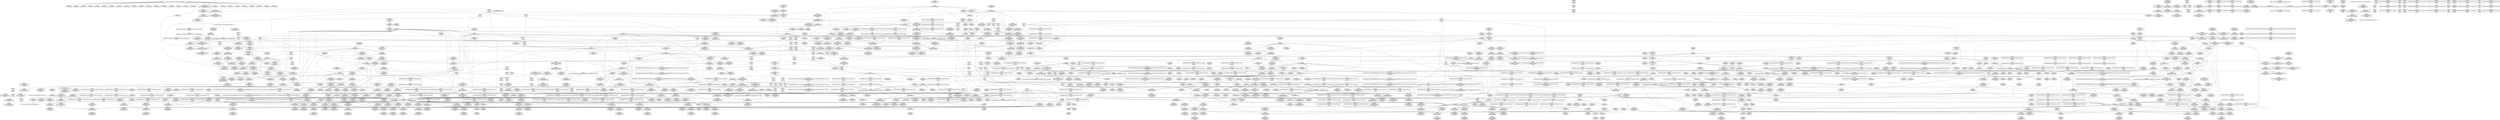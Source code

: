 digraph {
	CE0x58b9940 [shape=record,shape=Mrecord,label="{CE0x58b9940|avc_has_perm:ssid|Function::avc_has_perm&Arg::ssid::}"]
	CE0x59676b0 [shape=record,shape=Mrecord,label="{CE0x59676b0|128:_i8*,_:_CRE_16,20_}"]
	CE0x59a4a70 [shape=record,shape=Mrecord,label="{CE0x59a4a70|i64*_getelementptr_inbounds_(_4_x_i64_,_4_x_i64_*___llvm_gcov_ctr134,_i64_0,_i64_1)|*Constant*|*SummSource*}"]
	CE0x593da90 [shape=record,shape=Mrecord,label="{CE0x593da90|__rcu_read_unlock:tmp4|include/linux/rcupdate.h,244|*SummSink*}"]
	CE0x59bea20 [shape=record,shape=Mrecord,label="{CE0x59bea20|__preempt_count_add:bb|*SummSource*}"]
	CE0x5958c10 [shape=record,shape=Mrecord,label="{CE0x5958c10|rcu_read_unlock:if.then|*SummSource*}"]
	CE0x58d1660 [shape=record,shape=Mrecord,label="{CE0x58d1660|i64_15|*Constant*|*SummSink*}"]
	CE0x58c5380 [shape=record,shape=Mrecord,label="{CE0x58c5380|selinux_ptrace_traceme:tmp10|security/selinux/hooks.c,1963|*SummSink*}"]
	CE0x595d8f0 [shape=record,shape=Mrecord,label="{CE0x595d8f0|rcu_read_unlock:do.body|*SummSink*}"]
	CE0x58cca30 [shape=record,shape=Mrecord,label="{CE0x58cca30|task_has_perm:tmp22|security/selinux/hooks.c,1525|*SummSource*}"]
	CE0x595de10 [shape=record,shape=Mrecord,label="{CE0x595de10|rcu_lock_acquire:tmp4|include/linux/rcupdate.h,418}"]
	CE0x599cde0 [shape=record,shape=Mrecord,label="{CE0x599cde0|i64_1|*Constant*}"]
	CE0x58d38a0 [shape=record,shape=Mrecord,label="{CE0x58d38a0|task_has_perm:tmp25|security/selinux/hooks.c,1525|*SummSource*}"]
	CE0x5953050 [shape=record,shape=Mrecord,label="{CE0x5953050|i32_883|*Constant*|*SummSource*}"]
	CE0x592a160 [shape=record,shape=Mrecord,label="{CE0x592a160|GLOBAL:__preempt_count_sub|*Constant*}"]
	CE0x58fb060 [shape=record,shape=Mrecord,label="{CE0x58fb060|rcu_read_lock:tmp1|*SummSource*}"]
	CE0x58ee1b0 [shape=record,shape=Mrecord,label="{CE0x58ee1b0|rcu_read_lock:if.end|*SummSource*}"]
	CE0x5958e40 [shape=record,shape=Mrecord,label="{CE0x5958e40|i64*_getelementptr_inbounds_(_11_x_i64_,_11_x_i64_*___llvm_gcov_ctr132,_i64_0,_i64_0)|*Constant*}"]
	CE0x58f83a0 [shape=record,shape=Mrecord,label="{CE0x58f83a0|rcu_lock_acquire:map|Function::rcu_lock_acquire&Arg::map::}"]
	CE0x5942100 [shape=record,shape=Mrecord,label="{CE0x5942100|rcu_read_unlock:entry|*SummSource*}"]
	CE0x589fe70 [shape=record,shape=Mrecord,label="{CE0x589fe70|selinux_ptrace_traceme:return}"]
	CE0x58cfbe0 [shape=record,shape=Mrecord,label="{CE0x58cfbe0|GLOBAL:task_has_perm.__warned48|Global_var:task_has_perm.__warned48}"]
	CE0x589a410 [shape=record,shape=Mrecord,label="{CE0x589a410|i64*_getelementptr_inbounds_(_6_x_i64_,_6_x_i64_*___llvm_gcov_ctr137,_i64_0,_i64_3)|*Constant*|*SummSource*}"]
	CE0x593e560 [shape=record,shape=Mrecord,label="{CE0x593e560|i8*_undef|*Constant*}"]
	CE0x58eff00 [shape=record,shape=Mrecord,label="{CE0x58eff00|task_has_perm:tmp17|security/selinux/hooks.c,1525|*SummSource*}"]
	CE0x590c080 [shape=record,shape=Mrecord,label="{CE0x590c080|%struct.common_audit_data*_null|*Constant*|*SummSink*}"]
	CE0x596bb80 [shape=record,shape=Mrecord,label="{CE0x596bb80|__rcu_read_unlock:entry|*SummSource*}"]
	CE0x59996e0 [shape=record,shape=Mrecord,label="{CE0x59996e0|__preempt_count_add:tmp5|./arch/x86/include/asm/preempt.h,72|*SummSource*}"]
	CE0x5955a10 [shape=record,shape=Mrecord,label="{CE0x5955a10|rcu_read_lock:tmp22|include/linux/rcupdate.h,884|*SummSource*}"]
	CE0x59022b0 [shape=record,shape=Mrecord,label="{CE0x59022b0|rcu_read_lock:tmp5|include/linux/rcupdate.h,882}"]
	CE0x4fdd0e0 [shape=record,shape=Mrecord,label="{CE0x4fdd0e0|selinux_ptrace_traceme:tmp7|security/selinux/hooks.c,1960}"]
	CE0x58d19c0 [shape=record,shape=Mrecord,label="{CE0x58d19c0|task_has_perm:tmp37|security/selinux/hooks.c,1526|*SummSink*}"]
	CE0x58faef0 [shape=record,shape=Mrecord,label="{CE0x58faef0|rcu_read_lock:tmp|*SummSink*}"]
	CE0x58cde80 [shape=record,shape=Mrecord,label="{CE0x58cde80|get_current:tmp3}"]
	CE0x5962fb0 [shape=record,shape=Mrecord,label="{CE0x5962fb0|i64*_getelementptr_inbounds_(_11_x_i64_,_11_x_i64_*___llvm_gcov_ctr132,_i64_0,_i64_10)|*Constant*|*SummSink*}"]
	CE0x590b670 [shape=record,shape=Mrecord,label="{CE0x590b670|%struct.common_audit_data*_null|*Constant*}"]
	CE0x5897330 [shape=record,shape=Mrecord,label="{CE0x5897330|i64*_getelementptr_inbounds_(_24_x_i64_,_24_x_i64_*___llvm_gcov_ctr138,_i64_0,_i64_9)|*Constant*|*SummSource*}"]
	CE0x58a12f0 [shape=record,shape=Mrecord,label="{CE0x58a12f0|%struct.lockdep_map*_null|*Constant*|*SummSource*}"]
	CE0x58b6b10 [shape=record,shape=Mrecord,label="{CE0x58b6b10|task_has_perm:real_cred9|security/selinux/hooks.c,1526}"]
	CE0x58f0aa0 [shape=record,shape=Mrecord,label="{CE0x58f0aa0|rcu_read_unlock:tmp2}"]
	CE0x5928bb0 [shape=record,shape=Mrecord,label="{CE0x5928bb0|rcu_read_unlock:tmp4|include/linux/rcupdate.h,933}"]
	CE0x58aa250 [shape=record,shape=Mrecord,label="{CE0x58aa250|task_has_perm:do.body}"]
	CE0x5903630 [shape=record,shape=Mrecord,label="{CE0x5903630|__rcu_read_unlock:tmp|*SummSink*}"]
	CE0x59a5100 [shape=record,shape=Mrecord,label="{CE0x59a5100|i64*_getelementptr_inbounds_(_4_x_i64_,_4_x_i64_*___llvm_gcov_ctr134,_i64_0,_i64_3)|*Constant*}"]
	CE0x5953970 [shape=record,shape=Mrecord,label="{CE0x5953970|i8*_getelementptr_inbounds_(_42_x_i8_,_42_x_i8_*_.str46,_i32_0,_i32_0)|*Constant*|*SummSource*}"]
	CE0x593be90 [shape=record,shape=Mrecord,label="{CE0x593be90|__rcu_read_unlock:tmp7|include/linux/rcupdate.h,245}"]
	CE0x5943ba0 [shape=record,shape=Mrecord,label="{CE0x5943ba0|GLOBAL:rcu_read_unlock.__warned|Global_var:rcu_read_unlock.__warned}"]
	CE0x59e1fe0 [shape=record,shape=Mrecord,label="{CE0x59e1fe0|i64*_getelementptr_inbounds_(_4_x_i64_,_4_x_i64_*___llvm_gcov_ctr135,_i64_0,_i64_2)|*Constant*|*SummSink*}"]
	CE0x58cc0d0 [shape=record,shape=Mrecord,label="{CE0x58cc0d0|__rcu_read_lock:tmp4|include/linux/rcupdate.h,239|*SummSource*}"]
	CE0x59a8000 [shape=record,shape=Mrecord,label="{CE0x59a8000|i64*_getelementptr_inbounds_(_4_x_i64_,_4_x_i64_*___llvm_gcov_ctr129,_i64_0,_i64_2)|*Constant*}"]
	CE0x58b08e0 [shape=record,shape=Mrecord,label="{CE0x58b08e0|task_has_perm:tobool17|security/selinux/hooks.c,1526|*SummSource*}"]
	CE0x58fa120 [shape=record,shape=Mrecord,label="{CE0x58fa120|i64*_getelementptr_inbounds_(_11_x_i64_,_11_x_i64_*___llvm_gcov_ctr127,_i64_0,_i64_1)|*Constant*|*SummSink*}"]
	CE0x58e4dc0 [shape=record,shape=Mrecord,label="{CE0x58e4dc0|_call_void_lockdep_rcu_suspicious(i8*_getelementptr_inbounds_(_25_x_i8_,_25_x_i8_*_.str3,_i32_0,_i32_0),_i32_1526,_i8*_getelementptr_inbounds_(_41_x_i8_,_41_x_i8_*_.str44,_i32_0,_i32_0))_#10,_!dbg_!27771|security/selinux/hooks.c,1526|*SummSource*}"]
	CE0x58b5910 [shape=record,shape=Mrecord,label="{CE0x58b5910|task_has_perm:tmp5|security/selinux/hooks.c,1525}"]
	CE0x592e150 [shape=record,shape=Mrecord,label="{CE0x592e150|i64*_getelementptr_inbounds_(_4_x_i64_,_4_x_i64_*___llvm_gcov_ctr133,_i64_0,_i64_2)|*Constant*}"]
	CE0x58e4a20 [shape=record,shape=Mrecord,label="{CE0x58e4a20|_call_void_lockdep_rcu_suspicious(i8*_getelementptr_inbounds_(_25_x_i8_,_25_x_i8_*_.str3,_i32_0,_i32_0),_i32_1526,_i8*_getelementptr_inbounds_(_41_x_i8_,_41_x_i8_*_.str44,_i32_0,_i32_0))_#10,_!dbg_!27771|security/selinux/hooks.c,1526}"]
	CE0x58ca8a0 [shape=record,shape=Mrecord,label="{CE0x58ca8a0|GLOBAL:__llvm_gcov_ctr132|Global_var:__llvm_gcov_ctr132|*SummSource*}"]
	CE0x592f000 [shape=record,shape=Mrecord,label="{CE0x592f000|i64*_getelementptr_inbounds_(_4_x_i64_,_4_x_i64_*___llvm_gcov_ctr133,_i64_0,_i64_0)|*Constant*|*SummSink*}"]
	CE0x58ac090 [shape=record,shape=Mrecord,label="{CE0x58ac090|task_has_perm:tmp1|*SummSink*}"]
	CE0x58d37a0 [shape=record,shape=Mrecord,label="{CE0x58d37a0|task_has_perm:tmp24|security/selinux/hooks.c,1525|*SummSink*}"]
	CE0x58cc350 [shape=record,shape=Mrecord,label="{CE0x58cc350|rcu_read_lock:call|include/linux/rcupdate.h,882|*SummSink*}"]
	CE0x59305f0 [shape=record,shape=Mrecord,label="{CE0x59305f0|__rcu_read_lock:tmp1|*SummSource*}"]
	CE0x595cd60 [shape=record,shape=Mrecord,label="{CE0x595cd60|__rcu_read_unlock:tmp5|include/linux/rcupdate.h,244|*SummSource*}"]
	CE0x599c390 [shape=record,shape=Mrecord,label="{CE0x599c390|_call_void_mcount()_#3|*SummSink*}"]
	CE0x765f9d0 [shape=record,shape=Mrecord,label="{CE0x765f9d0|selinux_ptrace_traceme:tmp6|security/selinux/hooks.c,1960}"]
	CE0x5969ca0 [shape=record,shape=Mrecord,label="{CE0x5969ca0|_call_void_rcu_lock_release(%struct.lockdep_map*_rcu_lock_map)_#10,_!dbg_!27733|include/linux/rcupdate.h,935}"]
	CE0x5902b40 [shape=record,shape=Mrecord,label="{CE0x5902b40|i32_77|*Constant*|*SummSink*}"]
	CE0x4fd9ff0 [shape=record,shape=Mrecord,label="{CE0x4fd9ff0|selinux_ptrace_traceme:tmp7|security/selinux/hooks.c,1960|*SummSource*}"]
	CE0x595d270 [shape=record,shape=Mrecord,label="{CE0x595d270|rcu_read_unlock:tmp8|include/linux/rcupdate.h,933|*SummSource*}"]
	CE0x590ac10 [shape=record,shape=Mrecord,label="{CE0x590ac10|avc_has_perm:ssid|Function::avc_has_perm&Arg::ssid::|*SummSink*}"]
	CE0x5929f30 [shape=record,shape=Mrecord,label="{CE0x5929f30|0:_i8,_:_GCMR_rcu_read_unlock.__warned_internal_global_i8_0,_section_.data.unlikely_,_align_1:_elem_0:default:}"]
	CE0x5951540 [shape=record,shape=Mrecord,label="{CE0x5951540|i8_1|*Constant*}"]
	CE0x58c9680 [shape=record,shape=Mrecord,label="{CE0x58c9680|_call_void_asm_sideeffect_,_memory_,_dirflag_,_fpsr_,_flags_()_#3,_!dbg_!27714,_!srcloc_!27715|include/linux/rcupdate.h,239}"]
	CE0x59a31e0 [shape=record,shape=Mrecord,label="{CE0x59a31e0|__preempt_count_add:tmp3|*SummSink*}"]
	CE0x590ab70 [shape=record,shape=Mrecord,label="{CE0x590ab70|_ret_void,_!dbg_!27735|include/linux/rcupdate.h,938|*SummSink*}"]
	CE0x5942880 [shape=record,shape=Mrecord,label="{CE0x5942880|avc_has_perm:auditdata|Function::avc_has_perm&Arg::auditdata::}"]
	CE0x594b220 [shape=record,shape=Mrecord,label="{CE0x594b220|__preempt_count_sub:tmp3|*SummSource*}"]
	CE0x5969480 [shape=record,shape=Mrecord,label="{CE0x5969480|rcu_read_unlock:tmp22|include/linux/rcupdate.h,935|*SummSource*}"]
	CE0x58b0080 [shape=record,shape=Mrecord,label="{CE0x58b0080|task_has_perm:call16|security/selinux/hooks.c,1526|*SummSource*}"]
	CE0x5904a60 [shape=record,shape=Mrecord,label="{CE0x5904a60|task_has_perm:do.end6|*SummSink*}"]
	CE0x59dc750 [shape=record,shape=Mrecord,label="{CE0x59dc750|i64*_getelementptr_inbounds_(_4_x_i64_,_4_x_i64_*___llvm_gcov_ctr135,_i64_0,_i64_0)|*Constant*|*SummSource*}"]
	CE0x59064d0 [shape=record,shape=Mrecord,label="{CE0x59064d0|task_has_perm:call|security/selinux/hooks.c,1525|*SummSource*}"]
	CE0x58f3150 [shape=record,shape=Mrecord,label="{CE0x58f3150|task_has_perm:tmp25|security/selinux/hooks.c,1525}"]
	CE0x5901620 [shape=record,shape=Mrecord,label="{CE0x5901620|task_has_perm:do.body5}"]
	CE0x59d4750 [shape=record,shape=Mrecord,label="{CE0x59d4750|__preempt_count_add:tmp4|./arch/x86/include/asm/preempt.h,72|*SummSource*}"]
	CE0x58c3120 [shape=record,shape=Mrecord,label="{CE0x58c3120|task_has_perm:tsk2|Function::task_has_perm&Arg::tsk2::}"]
	CE0x58e66f0 [shape=record,shape=Mrecord,label="{CE0x58e66f0|task_has_perm:tmp48|security/selinux/hooks.c,1526|*SummSource*}"]
	CE0x599e0a0 [shape=record,shape=Mrecord,label="{CE0x599e0a0|GLOBAL:__preempt_count|Global_var:__preempt_count}"]
	CE0x595ad80 [shape=record,shape=Mrecord,label="{CE0x595ad80|rcu_lock_release:tmp1}"]
	CE0x58e6d20 [shape=record,shape=Mrecord,label="{CE0x58e6d20|task_has_perm:tmp49|security/selinux/hooks.c,1526}"]
	CE0x59a8d50 [shape=record,shape=Mrecord,label="{CE0x59a8d50|__preempt_count_sub:tmp5|./arch/x86/include/asm/preempt.h,77}"]
	CE0x59a5890 [shape=record,shape=Mrecord,label="{CE0x59a5890|i64*_getelementptr_inbounds_(_4_x_i64_,_4_x_i64_*___llvm_gcov_ctr129,_i64_0,_i64_1)|*Constant*|*SummSink*}"]
	CE0x592add0 [shape=record,shape=Mrecord,label="{CE0x592add0|rcu_read_lock:tobool1|include/linux/rcupdate.h,882}"]
	CE0x5924270 [shape=record,shape=Mrecord,label="{CE0x5924270|rcu_read_unlock:call3|include/linux/rcupdate.h,933}"]
	CE0x58edf60 [shape=record,shape=Mrecord,label="{CE0x58edf60|rcu_read_lock:land.lhs.true|*SummSink*}"]
	CE0x595cbe0 [shape=record,shape=Mrecord,label="{CE0x595cbe0|rcu_read_unlock:land.lhs.true2}"]
	CE0x58b5060 [shape=record,shape=Mrecord,label="{CE0x58b5060|task_has_perm:tobool1|security/selinux/hooks.c,1525}"]
	CE0x5906a70 [shape=record,shape=Mrecord,label="{CE0x5906a70|task_has_perm:bb}"]
	CE0x58cbac0 [shape=record,shape=Mrecord,label="{CE0x58cbac0|__rcu_read_lock:entry|*SummSink*}"]
	CE0x592b3d0 [shape=record,shape=Mrecord,label="{CE0x592b3d0|i64_4|*Constant*}"]
	CE0x58f9f70 [shape=record,shape=Mrecord,label="{CE0x58f9f70|i64*_getelementptr_inbounds_(_11_x_i64_,_11_x_i64_*___llvm_gcov_ctr127,_i64_0,_i64_1)|*Constant*|*SummSource*}"]
	CE0x58f6740 [shape=record,shape=Mrecord,label="{CE0x58f6740|_call_void_mcount()_#3|*SummSource*}"]
	CE0x592c230 [shape=record,shape=Mrecord,label="{CE0x592c230|rcu_read_lock:tmp11|include/linux/rcupdate.h,882}"]
	CE0x58bc670 [shape=record,shape=Mrecord,label="{CE0x58bc670|i64*_getelementptr_inbounds_(_6_x_i64_,_6_x_i64_*___llvm_gcov_ctr137,_i64_0,_i64_5)|*Constant*}"]
	CE0x58e3040 [shape=record,shape=Mrecord,label="{CE0x58e3040|task_has_perm:tmp43|security/selinux/hooks.c,1526|*SummSource*}"]
	CE0x592e770 [shape=record,shape=Mrecord,label="{CE0x592e770|_ret_void,_!dbg_!27717|include/linux/rcupdate.h,245|*SummSink*}"]
	CE0x595f550 [shape=record,shape=Mrecord,label="{CE0x595f550|rcu_read_unlock:tmp16|include/linux/rcupdate.h,933|*SummSource*}"]
	CE0x595e3e0 [shape=record,shape=Mrecord,label="{CE0x595e3e0|rcu_read_unlock:tmp9|include/linux/rcupdate.h,933|*SummSource*}"]
	CE0x59023e0 [shape=record,shape=Mrecord,label="{CE0x59023e0|GLOBAL:__llvm_gcov_ctr127|Global_var:__llvm_gcov_ctr127}"]
	CE0x590b1f0 [shape=record,shape=Mrecord,label="{CE0x590b1f0|i16_2|*Constant*}"]
	CE0x598c670 [shape=record,shape=Mrecord,label="{CE0x598c670|_call_void_mcount()_#3|*SummSink*}"]
	CE0x59d5770 [shape=record,shape=Mrecord,label="{CE0x59d5770|__preempt_count_add:tmp2}"]
	CE0x5903330 [shape=record,shape=Mrecord,label="{CE0x5903330|task_has_perm:land.lhs.true|*SummSource*}"]
	CE0x59539e0 [shape=record,shape=Mrecord,label="{CE0x59539e0|i8*_getelementptr_inbounds_(_42_x_i8_,_42_x_i8_*_.str46,_i32_0,_i32_0)|*Constant*|*SummSink*}"]
	CE0x59565a0 [shape=record,shape=Mrecord,label="{CE0x59565a0|rcu_read_unlock:land.lhs.true|*SummSource*}"]
	CE0x58fd2e0 [shape=record,shape=Mrecord,label="{CE0x58fd2e0|task_has_perm:do.end22|*SummSink*}"]
	CE0x58e92a0 [shape=record,shape=Mrecord,label="{CE0x58e92a0|task_has_perm:tmp53|security/selinux/hooks.c,1526}"]
	CE0x58f87b0 [shape=record,shape=Mrecord,label="{CE0x58f87b0|_call_void___preempt_count_sub(i32_1)_#10,_!dbg_!27715|include/linux/rcupdate.h,244|*SummSink*}"]
	CE0x58a01e0 [shape=record,shape=Mrecord,label="{CE0x58a01e0|selinux_ptrace_traceme:tmp4|security/selinux/hooks.c,1959|*SummSink*}"]
	CE0x58c9e40 [shape=record,shape=Mrecord,label="{CE0x58c9e40|i32_0|*Constant*}"]
	CE0x58cdf80 [shape=record,shape=Mrecord,label="{CE0x58cdf80|task_has_perm:tobool12|security/selinux/hooks.c,1526}"]
	CE0x592c840 [shape=record,shape=Mrecord,label="{CE0x592c840|rcu_lock_release:bb|*SummSource*}"]
	CE0x58ec000 [shape=record,shape=Mrecord,label="{CE0x58ec000|_call_void_mcount()_#3|*SummSource*}"]
	CE0x59087b0 [shape=record,shape=Mrecord,label="{CE0x59087b0|_call_void_mcount()_#3|*SummSource*}"]
	CE0x589d680 [shape=record,shape=Mrecord,label="{CE0x589d680|selinux_ptrace_traceme:tobool|security/selinux/hooks.c,1959|*SummSource*}"]
	CE0x598c780 [shape=record,shape=Mrecord,label="{CE0x598c780|i64*_getelementptr_inbounds_(_4_x_i64_,_4_x_i64_*___llvm_gcov_ctr128,_i64_0,_i64_2)|*Constant*}"]
	CE0x5903420 [shape=record,shape=Mrecord,label="{CE0x5903420|task_has_perm:land.lhs.true|*SummSink*}"]
	CE0x58f6ce0 [shape=record,shape=Mrecord,label="{CE0x58f6ce0|get_current:tmp3|*SummSink*}"]
	CE0x5905750 [shape=record,shape=Mrecord,label="{CE0x5905750|i64*_getelementptr_inbounds_(_4_x_i64_,_4_x_i64_*___llvm_gcov_ctr129,_i64_0,_i64_3)|*Constant*}"]
	CE0x5927440 [shape=record,shape=Mrecord,label="{CE0x5927440|i64*_getelementptr_inbounds_(_11_x_i64_,_11_x_i64_*___llvm_gcov_ctr127,_i64_0,_i64_8)|*Constant*|*SummSource*}"]
	CE0x58fbd90 [shape=record,shape=Mrecord,label="{CE0x58fbd90|__rcu_read_lock:tmp6|include/linux/rcupdate.h,240|*SummSource*}"]
	CE0x5924ad0 [shape=record,shape=Mrecord,label="{CE0x5924ad0|rcu_read_lock:tmp11|include/linux/rcupdate.h,882|*SummSource*}"]
	CE0x59698d0 [shape=record,shape=Mrecord,label="{CE0x59698d0|rcu_read_unlock:tmp22|include/linux/rcupdate.h,935|*SummSink*}"]
	CE0x58fe0d0 [shape=record,shape=Mrecord,label="{CE0x58fe0d0|rcu_read_lock:tmp6|include/linux/rcupdate.h,882|*SummSink*}"]
	CE0x59a9a70 [shape=record,shape=Mrecord,label="{CE0x59a9a70|void_(i32*,_i32,_i32*)*_asm_addl_$1,_%gs:$0_,_*m,ri,*m,_dirflag_,_fpsr_,_flags_|*SummSink*}"]
	CE0x59029e0 [shape=record,shape=Mrecord,label="{CE0x59029e0|i32_77|*Constant*}"]
	CE0x58b93e0 [shape=record,shape=Mrecord,label="{CE0x58b93e0|i32_(i32,_i32,_i16,_i32,_%struct.common_audit_data*)*_bitcast_(i32_(i32,_i32,_i16,_i32,_%struct.common_audit_data.495*)*_avc_has_perm_to_i32_(i32,_i32,_i16,_i32,_%struct.common_audit_data*)*)|*Constant*|*SummSink*}"]
	CE0x58fe570 [shape=record,shape=Mrecord,label="{CE0x58fe570|rcu_read_lock:tmp7|include/linux/rcupdate.h,882|*SummSink*}"]
	CE0x59a0c60 [shape=record,shape=Mrecord,label="{CE0x59a0c60|rcu_lock_acquire:indirectgoto|*SummSink*}"]
	CE0x58caa10 [shape=record,shape=Mrecord,label="{CE0x58caa10|GLOBAL:__llvm_gcov_ctr132|Global_var:__llvm_gcov_ctr132|*SummSink*}"]
	CE0x58a3270 [shape=record,shape=Mrecord,label="{CE0x58a3270|task_has_perm:entry}"]
	CE0x58b8fc0 [shape=record,shape=Mrecord,label="{CE0x58b8fc0|i32_(i32,_i32,_i16,_i32,_%struct.common_audit_data*)*_bitcast_(i32_(i32,_i32,_i16,_i32,_%struct.common_audit_data.495*)*_avc_has_perm_to_i32_(i32,_i32,_i16,_i32,_%struct.common_audit_data*)*)|*Constant*}"]
	CE0x5942db0 [shape=record,shape=Mrecord,label="{CE0x5942db0|rcu_read_lock:if.then|*SummSource*}"]
	CE0x58f0b10 [shape=record,shape=Mrecord,label="{CE0x58f0b10|rcu_read_unlock:tmp2|*SummSource*}"]
	CE0x5926b20 [shape=record,shape=Mrecord,label="{CE0x5926b20|rcu_read_lock:tmp15|include/linux/rcupdate.h,882|*SummSink*}"]
	CE0x58c1e60 [shape=record,shape=Mrecord,label="{CE0x58c1e60|selinux_ptrace_traceme:parent|Function::selinux_ptrace_traceme&Arg::parent::|*SummSource*}"]
	CE0x5897fb0 [shape=record,shape=Mrecord,label="{CE0x5897fb0|task_has_perm:tsk2|Function::task_has_perm&Arg::tsk2::|*SummSink*}"]
	CE0x58d0680 [shape=record,shape=Mrecord,label="{CE0x58d0680|task_has_perm:tmp36|security/selinux/hooks.c,1526|*SummSource*}"]
	CE0x58c2860 [shape=record,shape=Mrecord,label="{CE0x58c2860|_ret_i32_%retval.0,_!dbg_!27723|security/selinux/hooks.c,1963}"]
	CE0x58fb7d0 [shape=record,shape=Mrecord,label="{CE0x58fb7d0|i64_7|*Constant*|*SummSink*}"]
	CE0x595d9d0 [shape=record,shape=Mrecord,label="{CE0x595d9d0|rcu_read_unlock:if.end}"]
	CE0x58e20b0 [shape=record,shape=Mrecord,label="{CE0x58e20b0|task_has_perm:do.body|*SummSource*}"]
	CE0x58c7e50 [shape=record,shape=Mrecord,label="{CE0x58c7e50|__rcu_read_lock:tmp5|include/linux/rcupdate.h,239}"]
	CE0x592cd00 [shape=record,shape=Mrecord,label="{CE0x592cd00|__preempt_count_sub:entry}"]
	CE0x5965570 [shape=record,shape=Mrecord,label="{CE0x5965570|i8*_getelementptr_inbounds_(_44_x_i8_,_44_x_i8_*_.str47,_i32_0,_i32_0)|*Constant*}"]
	CE0x5958f10 [shape=record,shape=Mrecord,label="{CE0x5958f10|i64*_getelementptr_inbounds_(_11_x_i64_,_11_x_i64_*___llvm_gcov_ctr132,_i64_0,_i64_0)|*Constant*|*SummSource*}"]
	CE0x58d2050 [shape=record,shape=Mrecord,label="{CE0x58d2050|task_has_perm:tmp39|security/selinux/hooks.c,1526}"]
	CE0x599cc20 [shape=record,shape=Mrecord,label="{CE0x599cc20|__rcu_read_unlock:bb|*SummSink*}"]
	CE0x5906cc0 [shape=record,shape=Mrecord,label="{CE0x5906cc0|task_has_perm:bb|*SummSink*}"]
	CE0x58ab2e0 [shape=record,shape=Mrecord,label="{CE0x58ab2e0|get_current:tmp2|*SummSource*}"]
	CE0x58a57f0 [shape=record,shape=Mrecord,label="{CE0x58a57f0|i64*_getelementptr_inbounds_(_6_x_i64_,_6_x_i64_*___llvm_gcov_ctr137,_i64_0,_i64_5)|*Constant*|*SummSource*}"]
	CE0x58f8290 [shape=record,shape=Mrecord,label="{CE0x58f8290|GLOBAL:rcu_lock_map|Global_var:rcu_lock_map|*SummSink*}"]
	CE0x59d90f0 [shape=record,shape=Mrecord,label="{CE0x59d90f0|i32_0|*Constant*}"]
	CE0x58a4080 [shape=record,shape=Mrecord,label="{CE0x58a4080|task_has_perm:tmp2|*SummSink*}"]
	CE0x5943f10 [shape=record,shape=Mrecord,label="{CE0x5943f10|rcu_read_lock:do.end|*SummSink*}"]
	CE0x58d36c0 [shape=record,shape=Mrecord,label="{CE0x58d36c0|rcu_read_lock:land.lhs.true2}"]
	CE0x58fd7a0 [shape=record,shape=Mrecord,label="{CE0x58fd7a0|rcu_read_unlock:tmp15|include/linux/rcupdate.h,933}"]
	CE0x58cc8c0 [shape=record,shape=Mrecord,label="{CE0x58cc8c0|i64*_getelementptr_inbounds_(_24_x_i64_,_24_x_i64_*___llvm_gcov_ctr138,_i64_0,_i64_10)|*Constant*}"]
	CE0x5905e40 [shape=record,shape=Mrecord,label="{CE0x5905e40|_call_void_rcu_lock_acquire(%struct.lockdep_map*_rcu_lock_map)_#10,_!dbg_!27711|include/linux/rcupdate.h,881|*SummSink*}"]
	CE0x58c5310 [shape=record,shape=Mrecord,label="{CE0x58c5310|selinux_ptrace_traceme:tmp10|security/selinux/hooks.c,1963}"]
	CE0x58c5700 [shape=record,shape=Mrecord,label="{CE0x58c5700|i64*_getelementptr_inbounds_(_2_x_i64_,_2_x_i64_*___llvm_gcov_ctr98,_i64_0,_i64_0)|*Constant*|*SummSource*}"]
	CE0x59522e0 [shape=record,shape=Mrecord,label="{CE0x59522e0|GLOBAL:lockdep_rcu_suspicious|*Constant*}"]
	CE0x5962c20 [shape=record,shape=Mrecord,label="{CE0x5962c20|rcu_read_unlock:tmp21|include/linux/rcupdate.h,935|*SummSource*}"]
	CE0x58af570 [shape=record,shape=Mrecord,label="{CE0x58af570|i64_5|*Constant*|*SummSink*}"]
	CE0x58cb820 [shape=record,shape=Mrecord,label="{CE0x58cb820|rcu_read_unlock:tobool1|include/linux/rcupdate.h,933}"]
	CE0x592f430 [shape=record,shape=Mrecord,label="{CE0x592f430|i64*_getelementptr_inbounds_(_4_x_i64_,_4_x_i64_*___llvm_gcov_ctr130,_i64_0,_i64_2)|*Constant*|*SummSource*}"]
	CE0x589dc00 [shape=record,shape=Mrecord,label="{CE0x589dc00|128:_i8*,_:_CRE_0,4_}"]
	CE0x592c0c0 [shape=record,shape=Mrecord,label="{CE0x592c0c0|rcu_read_lock:tmp10|include/linux/rcupdate.h,882|*SummSink*}"]
	CE0x58eded0 [shape=record,shape=Mrecord,label="{CE0x58eded0|rcu_read_lock:land.lhs.true|*SummSource*}"]
	CE0x590b3d0 [shape=record,shape=Mrecord,label="{CE0x590b3d0|i16_2|*Constant*|*SummSource*}"]
	CE0x58a7be0 [shape=record,shape=Mrecord,label="{CE0x58a7be0|i64*_getelementptr_inbounds_(_4_x_i64_,_4_x_i64_*___llvm_gcov_ctr128,_i64_0,_i64_1)|*Constant*}"]
	CE0x58acbb0 [shape=record,shape=Mrecord,label="{CE0x58acbb0|4:_i32,_:_CRE_4,8_|*MultipleSource*|security/selinux/hooks.c,1525|security/selinux/hooks.c,1525|security/selinux/hooks.c,1525}"]
	CE0x592e620 [shape=record,shape=Mrecord,label="{CE0x592e620|i64_17|*Constant*}"]
	CE0x5903200 [shape=record,shape=Mrecord,label="{CE0x5903200|task_has_perm:land.lhs.true}"]
	CE0x58ae2e0 [shape=record,shape=Mrecord,label="{CE0x58ae2e0|task_has_perm:if.then18|*SummSource*}"]
	CE0x5959d00 [shape=record,shape=Mrecord,label="{CE0x5959d00|rcu_read_unlock:land.lhs.true2|*SummSource*}"]
	CE0x598f3e0 [shape=record,shape=Mrecord,label="{CE0x598f3e0|rcu_lock_acquire:tmp7|*SummSource*}"]
	CE0x593c4b0 [shape=record,shape=Mrecord,label="{CE0x593c4b0|__preempt_count_add:do.body|*SummSink*}"]
	CE0x58bafe0 [shape=record,shape=Mrecord,label="{CE0x58bafe0|GLOBAL:current_task|Global_var:current_task}"]
	CE0x5905210 [shape=record,shape=Mrecord,label="{CE0x5905210|task_has_perm:real_cred|security/selinux/hooks.c,1525|*SummSource*}"]
	CE0x5968400 [shape=record,shape=Mrecord,label="{CE0x5968400|128:_i8*,_:_CRE_96,104_}"]
	CE0x58ccdc0 [shape=record,shape=Mrecord,label="{CE0x58ccdc0|i64*_getelementptr_inbounds_(_24_x_i64_,_24_x_i64_*___llvm_gcov_ctr138,_i64_0,_i64_10)|*Constant*|*SummSink*}"]
	CE0x58ccea0 [shape=record,shape=Mrecord,label="{CE0x58ccea0|task_has_perm:tmp23|security/selinux/hooks.c,1525}"]
	CE0x58e8e00 [shape=record,shape=Mrecord,label="{CE0x58e8e00|task_has_perm:tmp52|security/selinux/hooks.c,1526|*SummSink*}"]
	CE0x592e8e0 [shape=record,shape=Mrecord,label="{CE0x592e8e0|__rcu_read_lock:do.body|*SummSource*}"]
	CE0x58b5a10 [shape=record,shape=Mrecord,label="{CE0x58b5a10|i64_3|*Constant*|*SummSink*}"]
	CE0x58a8e10 [shape=record,shape=Mrecord,label="{CE0x58a8e10|task_has_perm:tmp12|security/selinux/hooks.c,1525}"]
	CE0x58e8a00 [shape=record,shape=Mrecord,label="{CE0x58e8a00|i64*_getelementptr_inbounds_(_24_x_i64_,_24_x_i64_*___llvm_gcov_ctr138,_i64_0,_i64_22)|*Constant*|*SummSink*}"]
	CE0x58b4e80 [shape=record,shape=Mrecord,label="{CE0x58b4e80|task_has_perm:tmp9|security/selinux/hooks.c,1525|*SummSource*}"]
	CE0x593b1d0 [shape=record,shape=Mrecord,label="{CE0x593b1d0|GLOBAL:lock_acquire|*Constant*|*SummSource*}"]
	CE0x599c560 [shape=record,shape=Mrecord,label="{CE0x599c560|_call_void_asm_addl_$1,_%gs:$0_,_*m,ri,*m,_dirflag_,_fpsr_,_flags_(i32*___preempt_count,_i32_%sub,_i32*___preempt_count)_#3,_!dbg_!27717,_!srcloc_!27718|./arch/x86/include/asm/preempt.h,77|*SummSink*}"]
	CE0x58a7670 [shape=record,shape=Mrecord,label="{CE0x58a7670|get_current:entry}"]
	CE0x58e8a70 [shape=record,shape=Mrecord,label="{CE0x58e8a70|task_has_perm:tmp51|security/selinux/hooks.c,1526|*SummSink*}"]
	CE0x5990a90 [shape=record,shape=Mrecord,label="{CE0x5990a90|i64*_getelementptr_inbounds_(_4_x_i64_,_4_x_i64_*___llvm_gcov_ctr134,_i64_0,_i64_2)|*Constant*}"]
	CE0x5929080 [shape=record,shape=Mrecord,label="{CE0x5929080|_ret_void,_!dbg_!27717|include/linux/rcupdate.h,419|*SummSource*}"]
	"CONST[source:0(mediator),value:0(static)][purpose:{operation}]"
	CE0x59355d0 [shape=record,shape=Mrecord,label="{CE0x59355d0|i64*_getelementptr_inbounds_(_4_x_i64_,_4_x_i64_*___llvm_gcov_ctr128,_i64_0,_i64_1)|*Constant*|*SummSource*}"]
	CE0x58fe240 [shape=record,shape=Mrecord,label="{CE0x58fe240|rcu_read_lock:tmp7|include/linux/rcupdate.h,882}"]
	CE0x58c84d0 [shape=record,shape=Mrecord,label="{CE0x58c84d0|rcu_read_lock:do.body|*SummSink*}"]
	CE0x5904f90 [shape=record,shape=Mrecord,label="{CE0x5904f90|_call_void_mcount()_#3}"]
	CE0x58c2530 [shape=record,shape=Mrecord,label="{CE0x58c2530|GLOBAL:task_has_perm|*Constant*|*SummSource*}"]
	CE0x58a4420 [shape=record,shape=Mrecord,label="{CE0x58a4420|selinux_ptrace_traceme:tmp11|security/selinux/hooks.c,1963}"]
	CE0x58ee950 [shape=record,shape=Mrecord,label="{CE0x58ee950|i64*_getelementptr_inbounds_(_24_x_i64_,_24_x_i64_*___llvm_gcov_ctr138,_i64_0,_i64_8)|*Constant*|*SummSink*}"]
	CE0x58e7790 [shape=record,shape=Mrecord,label="{CE0x58e7790|i64*_getelementptr_inbounds_(_24_x_i64_,_24_x_i64_*___llvm_gcov_ctr138,_i64_0,_i64_21)|*Constant*|*SummSink*}"]
	CE0x592e870 [shape=record,shape=Mrecord,label="{CE0x592e870|__rcu_read_lock:do.body}"]
	CE0x592cc90 [shape=record,shape=Mrecord,label="{CE0x592cc90|__preempt_count_sub:entry|*SummSource*}"]
	CE0x5999ac0 [shape=record,shape=Mrecord,label="{CE0x5999ac0|i64*_getelementptr_inbounds_(_4_x_i64_,_4_x_i64_*___llvm_gcov_ctr135,_i64_0,_i64_1)|*Constant*|*SummSource*}"]
	CE0x58f30e0 [shape=record,shape=Mrecord,label="{CE0x58f30e0|i64*_getelementptr_inbounds_(_24_x_i64_,_24_x_i64_*___llvm_gcov_ctr138,_i64_0,_i64_11)|*Constant*|*SummSink*}"]
	CE0x59a4b90 [shape=record,shape=Mrecord,label="{CE0x59a4b90|__preempt_count_sub:val|Function::__preempt_count_sub&Arg::val::|*SummSource*}"]
	CE0x593c440 [shape=record,shape=Mrecord,label="{CE0x593c440|__preempt_count_add:do.body|*SummSource*}"]
	CE0x58abef0 [shape=record,shape=Mrecord,label="{CE0x58abef0|i64_2|*Constant*}"]
	CE0x58e1cb0 [shape=record,shape=Mrecord,label="{CE0x58e1cb0|task_has_perm:tmp22|security/selinux/hooks.c,1525}"]
	CE0x58edaa0 [shape=record,shape=Mrecord,label="{CE0x58edaa0|__rcu_read_lock:tmp3|*SummSource*}"]
	CE0x5956430 [shape=record,shape=Mrecord,label="{CE0x5956430|rcu_read_unlock:land.lhs.true}"]
	CE0x59a1d80 [shape=record,shape=Mrecord,label="{CE0x59a1d80|i64*_getelementptr_inbounds_(_4_x_i64_,_4_x_i64_*___llvm_gcov_ctr133,_i64_0,_i64_3)|*Constant*|*SummSource*}"]
	CE0x59269a0 [shape=record,shape=Mrecord,label="{CE0x59269a0|rcu_read_lock:tmp15|include/linux/rcupdate.h,882|*SummSource*}"]
	CE0x58e9bc0 [shape=record,shape=Mrecord,label="{CE0x58e9bc0|i64*_getelementptr_inbounds_(_24_x_i64_,_24_x_i64_*___llvm_gcov_ctr138,_i64_0,_i64_23)|*Constant*|*SummSource*}"]
	CE0x595d140 [shape=record,shape=Mrecord,label="{CE0x595d140|rcu_read_unlock:tmp8|include/linux/rcupdate.h,933}"]
	CE0x58ceac0 [shape=record,shape=Mrecord,label="{CE0x58ceac0|task_has_perm:tmp32|security/selinux/hooks.c,1526|*SummSink*}"]
	CE0x58e6590 [shape=record,shape=Mrecord,label="{CE0x58e6590|task_has_perm:tmp47|security/selinux/hooks.c,1526|*SummSink*}"]
	CE0x5958770 [shape=record,shape=Mrecord,label="{CE0x5958770|rcu_read_unlock:tmp6|include/linux/rcupdate.h,933|*SummSource*}"]
	CE0x58c8430 [shape=record,shape=Mrecord,label="{CE0x58c8430|rcu_read_lock:do.body|*SummSource*}"]
	CE0x598f000 [shape=record,shape=Mrecord,label="{CE0x598f000|rcu_lock_acquire:tmp6|*SummSink*}"]
	CE0x5928e10 [shape=record,shape=Mrecord,label="{CE0x5928e10|rcu_read_unlock:tobool|include/linux/rcupdate.h,933|*SummSource*}"]
	CE0x58f33f0 [shape=record,shape=Mrecord,label="{CE0x58f33f0|get_current:tmp}"]
	CE0x58bb6d0 [shape=record,shape=Mrecord,label="{CE0x58bb6d0|task_has_perm:tmp19|security/selinux/hooks.c,1525}"]
	CE0x5969d10 [shape=record,shape=Mrecord,label="{CE0x5969d10|_call_void_rcu_lock_release(%struct.lockdep_map*_rcu_lock_map)_#10,_!dbg_!27733|include/linux/rcupdate.h,935|*SummSource*}"]
	CE0x596a870 [shape=record,shape=Mrecord,label="{CE0x596a870|rcu_lock_release:entry|*SummSink*}"]
	CE0x5906360 [shape=record,shape=Mrecord,label="{CE0x5906360|task_has_perm:call|security/selinux/hooks.c,1525}"]
	CE0x596b800 [shape=record,shape=Mrecord,label="{CE0x596b800|GLOBAL:__rcu_read_unlock|*Constant*|*SummSink*}"]
	CE0x58ece90 [shape=record,shape=Mrecord,label="{CE0x58ece90|rcu_read_lock:bb}"]
	CE0x5996510 [shape=record,shape=Mrecord,label="{CE0x5996510|__preempt_count_sub:sub|./arch/x86/include/asm/preempt.h,77}"]
	CE0x593b9c0 [shape=record,shape=Mrecord,label="{CE0x593b9c0|i64*_getelementptr_inbounds_(_4_x_i64_,_4_x_i64_*___llvm_gcov_ctr128,_i64_0,_i64_0)|*Constant*}"]
	CE0x59a9da0 [shape=record,shape=Mrecord,label="{CE0x59a9da0|i64*_getelementptr_inbounds_(_4_x_i64_,_4_x_i64_*___llvm_gcov_ctr135,_i64_0,_i64_3)|*Constant*|*SummSink*}"]
	CE0x58c6950 [shape=record,shape=Mrecord,label="{CE0x58c6950|__rcu_read_lock:tmp5|include/linux/rcupdate.h,239|*SummSink*}"]
	CE0x58ebb80 [shape=record,shape=Mrecord,label="{CE0x58ebb80|__preempt_count_sub:do.end|*SummSource*}"]
	CE0x590c1d0 [shape=record,shape=Mrecord,label="{CE0x590c1d0|avc_has_perm:auditdata|Function::avc_has_perm&Arg::auditdata::|*SummSink*}"]
	CE0x58b8670 [shape=record,shape=Mrecord,label="{CE0x58b8670|task_has_perm:tmp3|*SummSource*}"]
	CE0x5959060 [shape=record,shape=Mrecord,label="{CE0x5959060|__preempt_count_add:val|Function::__preempt_count_add&Arg::val::|*SummSource*}"]
	CE0x58e2670 [shape=record,shape=Mrecord,label="{CE0x58e2670|task_has_perm:tmp41|security/selinux/hooks.c,1526|*SummSink*}"]
	CE0x59a2f00 [shape=record,shape=Mrecord,label="{CE0x59a2f00|__rcu_read_unlock:tmp4|include/linux/rcupdate.h,244|*SummSource*}"]
	CE0x58b9670 [shape=record,shape=Mrecord,label="{CE0x58b9670|avc_has_perm:entry|*SummSource*}"]
	CE0x58b5b40 [shape=record,shape=Mrecord,label="{CE0x58b5b40|i64*_getelementptr_inbounds_(_2_x_i64_,_2_x_i64_*___llvm_gcov_ctr98,_i64_0,_i64_0)|*Constant*|*SummSink*}"]
	CE0x58c7fd0 [shape=record,shape=Mrecord,label="{CE0x58c7fd0|__rcu_read_lock:tmp5|include/linux/rcupdate.h,239|*SummSource*}"]
	CE0x58ea3a0 [shape=record,shape=Mrecord,label="{CE0x58ea3a0|__preempt_count_sub:tmp4|./arch/x86/include/asm/preempt.h,77|*SummSink*}"]
	CE0x59663c0 [shape=record,shape=Mrecord,label="{CE0x59663c0|COLLAPSED:_GCMRE___llvm_gcov_ctr130_internal_global_4_x_i64_zeroinitializer:_elem_0:default:}"]
	CE0x5951e10 [shape=record,shape=Mrecord,label="{CE0x5951e10|_call_void_lockdep_rcu_suspicious(i8*_getelementptr_inbounds_(_25_x_i8_,_25_x_i8_*_.str45,_i32_0,_i32_0),_i32_883,_i8*_getelementptr_inbounds_(_42_x_i8_,_42_x_i8_*_.str46,_i32_0,_i32_0))_#10,_!dbg_!27728|include/linux/rcupdate.h,882|*SummSink*}"]
	CE0x58b7190 [shape=record,shape=Mrecord,label="{CE0x58b7190|task_has_perm:call11|security/selinux/hooks.c,1526|*SummSource*}"]
	CE0x593e460 [shape=record,shape=Mrecord,label="{CE0x593e460|rcu_lock_release:tmp7|*SummSink*}"]
	CE0x58a9230 [shape=record,shape=Mrecord,label="{CE0x58a9230|task_has_perm:tmp12|security/selinux/hooks.c,1525|*SummSink*}"]
	CE0x58e8500 [shape=record,shape=Mrecord,label="{CE0x58e8500|i64*_getelementptr_inbounds_(_24_x_i64_,_24_x_i64_*___llvm_gcov_ctr138,_i64_0,_i64_22)|*Constant*}"]
	CE0x592a9a0 [shape=record,shape=Mrecord,label="{CE0x592a9a0|0:_i8,_:_GCMR_rcu_read_lock.__warned_internal_global_i8_0,_section_.data.unlikely_,_align_1:_elem_0:default:}"]
	CE0x58f81d0 [shape=record,shape=Mrecord,label="{CE0x58f81d0|GLOBAL:rcu_lock_map|Global_var:rcu_lock_map|*SummSource*}"]
	CE0x58f3030 [shape=record,shape=Mrecord,label="{CE0x58f3030|i64*_getelementptr_inbounds_(_24_x_i64_,_24_x_i64_*___llvm_gcov_ctr138,_i64_0,_i64_11)|*Constant*|*SummSource*}"]
	CE0x59ba920 [shape=record,shape=Mrecord,label="{CE0x59ba920|i64*_getelementptr_inbounds_(_4_x_i64_,_4_x_i64_*___llvm_gcov_ctr134,_i64_0,_i64_1)|*Constant*}"]
	CE0x594b3e0 [shape=record,shape=Mrecord,label="{CE0x594b3e0|_call_void_mcount()_#3}"]
	CE0x58a17c0 [shape=record,shape=Mrecord,label="{CE0x58a17c0|i64_ptrtoint_(i8*_blockaddress(_rcu_lock_acquire,_%__here)_to_i64)|*Constant*}"]
	CE0x596ad10 [shape=record,shape=Mrecord,label="{CE0x596ad10|GLOBAL:__rcu_read_unlock|*Constant*}"]
	CE0x58cce30 [shape=record,shape=Mrecord,label="{CE0x58cce30|task_has_perm:tmp22|security/selinux/hooks.c,1525|*SummSink*}"]
	CE0x5967a20 [shape=record,shape=Mrecord,label="{CE0x5967a20|128:_i8*,_:_CRE_36,40_}"]
	CE0x59bc0a0 [shape=record,shape=Mrecord,label="{CE0x59bc0a0|__preempt_count_sub:do.end|*SummSink*}"]
	CE0x593fc50 [shape=record,shape=Mrecord,label="{CE0x593fc50|task_has_perm:tmp56|security/selinux/hooks.c,1526|*SummSource*}"]
	CE0x596bbf0 [shape=record,shape=Mrecord,label="{CE0x596bbf0|__rcu_read_unlock:entry|*SummSink*}"]
	CE0x592eb40 [shape=record,shape=Mrecord,label="{CE0x592eb40|__rcu_read_lock:bb}"]
	CE0x5935740 [shape=record,shape=Mrecord,label="{CE0x5935740|i64*_getelementptr_inbounds_(_4_x_i64_,_4_x_i64_*___llvm_gcov_ctr133,_i64_0,_i64_1)|*Constant*}"]
	CE0x5905510 [shape=record,shape=Mrecord,label="{CE0x5905510|task_has_perm:tmp4|*LoadInst*|security/selinux/hooks.c,1525|*SummSource*}"]
	CE0x58b8ba0 [shape=record,shape=Mrecord,label="{CE0x58b8ba0|2472:_%struct.cred*,_:_CRE:_elem_0:default:}"]
	CE0x58f1250 [shape=record,shape=Mrecord,label="{CE0x58f1250|rcu_lock_acquire:entry|*SummSource*}"]
	CE0x59655e0 [shape=record,shape=Mrecord,label="{CE0x59655e0|i8*_getelementptr_inbounds_(_44_x_i8_,_44_x_i8_*_.str47,_i32_0,_i32_0)|*Constant*|*SummSource*}"]
	CE0x58f7400 [shape=record,shape=Mrecord,label="{CE0x58f7400|i32_1525|*Constant*}"]
	CE0x59a1ea0 [shape=record,shape=Mrecord,label="{CE0x59a1ea0|rcu_lock_release:tmp6}"]
	CE0x58e79f0 [shape=record,shape=Mrecord,label="{CE0x58e79f0|task_has_perm:tmp50|security/selinux/hooks.c,1526|*SummSource*}"]
	CE0x59069a0 [shape=record,shape=Mrecord,label="{CE0x59069a0|rcu_read_unlock:do.body|*SummSource*}"]
	"CONST[source:0(mediator),value:2(dynamic)][purpose:{subject}]"
	CE0x5996580 [shape=record,shape=Mrecord,label="{CE0x5996580|__preempt_count_sub:sub|./arch/x86/include/asm/preempt.h,77|*SummSource*}"]
	CE0x595c9e0 [shape=record,shape=Mrecord,label="{CE0x595c9e0|rcu_read_unlock:bb|*SummSource*}"]
	CE0x58ecb60 [shape=record,shape=Mrecord,label="{CE0x58ecb60|i64_1|*Constant*}"]
	CE0x58ea330 [shape=record,shape=Mrecord,label="{CE0x58ea330|__preempt_count_sub:tmp4|./arch/x86/include/asm/preempt.h,77|*SummSource*}"]
	CE0x589e710 [shape=record,shape=Mrecord,label="{CE0x589e710|selinux_ptrace_traceme:call|security/selinux/hooks.c,1958|*SummSource*}"]
	CE0x5935f80 [shape=record,shape=Mrecord,label="{CE0x5935f80|__rcu_read_unlock:tmp6|include/linux/rcupdate.h,245}"]
	CE0x58c6d80 [shape=record,shape=Mrecord,label="{CE0x58c6d80|GLOBAL:__llvm_gcov_ctr127|Global_var:__llvm_gcov_ctr127|*SummSink*}"]
	CE0x58ac3c0 [shape=record,shape=Mrecord,label="{CE0x58ac3c0|GLOBAL:current_task|Global_var:current_task|*SummSink*}"]
	CE0x5935010 [shape=record,shape=Mrecord,label="{CE0x5935010|rcu_lock_acquire:__here|*SummSink*}"]
	CE0x594b7a0 [shape=record,shape=Mrecord,label="{CE0x594b7a0|__preempt_count_add:tmp6|./arch/x86/include/asm/preempt.h,73|*SummSink*}"]
	CE0x58fece0 [shape=record,shape=Mrecord,label="{CE0x58fece0|rcu_read_lock:tmp8|include/linux/rcupdate.h,882}"]
	CE0x58c5dc0 [shape=record,shape=Mrecord,label="{CE0x58c5dc0|i64_6|*Constant*|*SummSink*}"]
	CE0x5924700 [shape=record,shape=Mrecord,label="{CE0x5924700|rcu_read_unlock:call3|include/linux/rcupdate.h,933|*SummSink*}"]
	CE0x5990460 [shape=record,shape=Mrecord,label="{CE0x5990460|i64*_getelementptr_inbounds_(_4_x_i64_,_4_x_i64_*___llvm_gcov_ctr134,_i64_0,_i64_2)|*Constant*|*SummSource*}"]
	CE0x58fd1f0 [shape=record,shape=Mrecord,label="{CE0x58fd1f0|task_has_perm:do.end22|*SummSource*}"]
	CE0x58cb1b0 [shape=record,shape=Mrecord,label="{CE0x58cb1b0|__rcu_read_lock:tmp7|include/linux/rcupdate.h,240|*SummSource*}"]
	CE0x595b190 [shape=record,shape=Mrecord,label="{CE0x595b190|rcu_read_unlock:tmp11|include/linux/rcupdate.h,933}"]
	CE0x5928d30 [shape=record,shape=Mrecord,label="{CE0x5928d30|rcu_read_unlock:tobool|include/linux/rcupdate.h,933}"]
	CE0x58e5600 [shape=record,shape=Mrecord,label="{CE0x58e5600|i32_1526|*Constant*}"]
	CE0x5925860 [shape=record,shape=Mrecord,label="{CE0x5925860|i64_7|*Constant*}"]
	CE0x596b490 [shape=record,shape=Mrecord,label="{CE0x596b490|_call_void___rcu_read_unlock()_#10,_!dbg_!27734|include/linux/rcupdate.h,937|*SummSink*}"]
	CE0x59a04a0 [shape=record,shape=Mrecord,label="{CE0x59a04a0|_call_void_asm_addl_$1,_%gs:$0_,_*m,ri,*m,_dirflag_,_fpsr_,_flags_(i32*___preempt_count,_i32_%sub,_i32*___preempt_count)_#3,_!dbg_!27717,_!srcloc_!27718|./arch/x86/include/asm/preempt.h,77}"]
	CE0x595fb60 [shape=record,shape=Mrecord,label="{CE0x595fb60|i64*_getelementptr_inbounds_(_11_x_i64_,_11_x_i64_*___llvm_gcov_ctr132,_i64_0,_i64_8)|*Constant*|*SummSource*}"]
	CE0x5967270 [shape=record,shape=Mrecord,label="{CE0x5967270|rcu_read_unlock:do.end}"]
	CE0x592bf90 [shape=record,shape=Mrecord,label="{CE0x592bf90|rcu_read_lock:tmp10|include/linux/rcupdate.h,882|*SummSource*}"]
	CE0x589e920 [shape=record,shape=Mrecord,label="{CE0x589e920|selinux_ptrace_traceme:tmp1|*SummSink*}"]
	CE0x5966a80 [shape=record,shape=Mrecord,label="{CE0x5966a80|_ret_void,_!dbg_!27719|./arch/x86/include/asm/preempt.h,73}"]
	CE0x58baa30 [shape=record,shape=Mrecord,label="{CE0x58baa30|GLOBAL:task_has_perm.__warned|Global_var:task_has_perm.__warned|*SummSource*}"]
	CE0x58a1a60 [shape=record,shape=Mrecord,label="{CE0x58a1a60|i64_ptrtoint_(i8*_blockaddress(_rcu_lock_acquire,_%__here)_to_i64)|*Constant*|*SummSink*}"]
	CE0x58b5540 [shape=record,shape=Mrecord,label="{CE0x58b5540|i64*_getelementptr_inbounds_(_4_x_i64_,_4_x_i64_*___llvm_gcov_ctr128,_i64_0,_i64_3)|*Constant*}"]
	CE0x58f9790 [shape=record,shape=Mrecord,label="{CE0x58f9790|rcu_read_unlock:tobool|include/linux/rcupdate.h,933|*SummSink*}"]
	CE0x58b4140 [shape=record,shape=Mrecord,label="{CE0x58b4140|i64*_getelementptr_inbounds_(_11_x_i64_,_11_x_i64_*___llvm_gcov_ctr132,_i64_0,_i64_1)|*Constant*|*SummSink*}"]
	CE0x599f8e0 [shape=record,shape=Mrecord,label="{CE0x599f8e0|i64*_getelementptr_inbounds_(_4_x_i64_,_4_x_i64_*___llvm_gcov_ctr133,_i64_0,_i64_3)|*Constant*}"]
	CE0x589dd30 [shape=record,shape=Mrecord,label="{CE0x589dd30|selinux_ptrace_traceme:tmp1|*SummSource*}"]
	CE0x59a0230 [shape=record,shape=Mrecord,label="{CE0x59a0230|__rcu_read_unlock:tmp2}"]
	CE0x58c5f60 [shape=record,shape=Mrecord,label="{CE0x58c5f60|task_has_perm:tmp14|security/selinux/hooks.c,1525|*SummSource*}"]
	CE0x592ff50 [shape=record,shape=Mrecord,label="{CE0x592ff50|i64*_getelementptr_inbounds_(_4_x_i64_,_4_x_i64_*___llvm_gcov_ctr130,_i64_0,_i64_0)|*Constant*|*SummSource*}"]
	CE0x5963640 [shape=record,shape=Mrecord,label="{CE0x5963640|rcu_read_unlock:tmp17|include/linux/rcupdate.h,933}"]
	CE0x58bb3d0 [shape=record,shape=Mrecord,label="{CE0x58bb3d0|task_has_perm:tmp18|security/selinux/hooks.c,1525|*SummSource*}"]
	CE0x5908820 [shape=record,shape=Mrecord,label="{CE0x5908820|_call_void_mcount()_#3|*SummSink*}"]
	CE0x58bb8a0 [shape=record,shape=Mrecord,label="{CE0x58bb8a0|task_has_perm:tmp19|security/selinux/hooks.c,1525|*SummSource*}"]
	CE0x58f7cb0 [shape=record,shape=Mrecord,label="{CE0x58f7cb0|i8*_getelementptr_inbounds_(_41_x_i8_,_41_x_i8_*_.str44,_i32_0,_i32_0)|*Constant*|*SummSink*}"]
	CE0x58e37c0 [shape=record,shape=Mrecord,label="{CE0x58e37c0|task_has_perm:tmp45|security/selinux/hooks.c,1526}"]
	CE0x58af1e0 [shape=record,shape=Mrecord,label="{CE0x58af1e0|i64_4|*Constant*|*SummSink*}"]
	CE0x58f9800 [shape=record,shape=Mrecord,label="{CE0x58f9800|rcu_read_unlock:tmp4|include/linux/rcupdate.h,933|*SummSource*}"]
	CE0x58aa560 [shape=record,shape=Mrecord,label="{CE0x58aa560|task_has_perm:land.lhs.true2|*SummSource*}"]
	CE0x599eac0 [shape=record,shape=Mrecord,label="{CE0x599eac0|_call_void_lock_release(%struct.lockdep_map*_%map,_i32_1,_i64_ptrtoint_(i8*_blockaddress(_rcu_lock_release,_%__here)_to_i64))_#10,_!dbg_!27716|include/linux/rcupdate.h,423|*SummSource*}"]
	CE0x58f9070 [shape=record,shape=Mrecord,label="{CE0x58f9070|task_has_perm:tmp8|security/selinux/hooks.c,1525|*SummSink*}"]
	CE0x58b8370 [shape=record,shape=Mrecord,label="{CE0x58b8370|selinux_ptrace_traceme:tmp5|security/selinux/hooks.c,1959}"]
	CE0x5901c10 [shape=record,shape=Mrecord,label="{CE0x5901c10|get_current:tmp|*SummSink*}"]
	CE0x58f0c40 [shape=record,shape=Mrecord,label="{CE0x58f0c40|task_has_perm:do.body21|*SummSink*}"]
	CE0x58b1510 [shape=record,shape=Mrecord,label="{CE0x58b1510|i32_128|*Constant*|*SummSink*}"]
	CE0x5941fe0 [shape=record,shape=Mrecord,label="{CE0x5941fe0|GLOBAL:rcu_read_unlock|*Constant*|*SummSink*}"]
	CE0x592c440 [shape=record,shape=Mrecord,label="{CE0x592c440|rcu_lock_release:indirectgoto}"]
	CE0x59682f0 [shape=record,shape=Mrecord,label="{CE0x59682f0|128:_i8*,_:_CRE_88,89_}"]
	CE0x58b5390 [shape=record,shape=Mrecord,label="{CE0x58b5390|_call_void_asm_sideeffect_,_memory_,_dirflag_,_fpsr_,_flags_()_#3,_!dbg_!27714,_!srcloc_!27715|include/linux/rcupdate.h,239|*SummSink*}"]
	CE0x59245d0 [shape=record,shape=Mrecord,label="{CE0x59245d0|rcu_read_unlock:call3|include/linux/rcupdate.h,933|*SummSource*}"]
	CE0x58fe3f0 [shape=record,shape=Mrecord,label="{CE0x58fe3f0|rcu_read_lock:tmp7|include/linux/rcupdate.h,882|*SummSource*}"]
	CE0x58cb080 [shape=record,shape=Mrecord,label="{CE0x58cb080|__rcu_read_lock:tmp7|include/linux/rcupdate.h,240}"]
	CE0x593df50 [shape=record,shape=Mrecord,label="{CE0x593df50|rcu_lock_release:tmp6|*SummSink*}"]
	CE0x58f7bf0 [shape=record,shape=Mrecord,label="{CE0x58f7bf0|i8*_getelementptr_inbounds_(_41_x_i8_,_41_x_i8_*_.str44,_i32_0,_i32_0)|*Constant*|*SummSource*}"]
	CE0x59014c0 [shape=record,shape=Mrecord,label="{CE0x59014c0|task_has_perm:land.lhs.true13|*SummSource*}"]
	CE0x59281b0 [shape=record,shape=Mrecord,label="{CE0x59281b0|rcu_read_unlock:tmp10|include/linux/rcupdate.h,933|*SummSource*}"]
	CE0x5936c90 [shape=record,shape=Mrecord,label="{CE0x5936c90|rcu_lock_acquire:tmp5|include/linux/rcupdate.h,418|*SummSink*}"]
	CE0x5905c00 [shape=record,shape=Mrecord,label="{CE0x5905c00|task_has_perm:if.end|*SummSink*}"]
	CE0x58af9f0 [shape=record,shape=Mrecord,label="{CE0x58af9f0|get_current:tmp1|*SummSink*}"]
	CE0x58f5440 [shape=record,shape=Mrecord,label="{CE0x58f5440|task_has_perm:tmp29|security/selinux/hooks.c,1525|*SummSink*}"]
	CE0x4fdd070 [shape=record,shape=Mrecord,label="{CE0x4fdd070|selinux_ptrace_traceme:tmp7|security/selinux/hooks.c,1960|*SummSink*}"]
	CE0x58d0bb0 [shape=record,shape=Mrecord,label="{CE0x58d0bb0|task_has_perm:tobool14|security/selinux/hooks.c,1526}"]
	CE0x58ff560 [shape=record,shape=Mrecord,label="{CE0x58ff560|task_has_perm:tmp27|security/selinux/hooks.c,1525|*SummSink*}"]
	CE0x5951ae0 [shape=record,shape=Mrecord,label="{CE0x5951ae0|i8*_getelementptr_inbounds_(_25_x_i8_,_25_x_i8_*_.str45,_i32_0,_i32_0)|*Constant*|*SummSink*}"]
	CE0x5956910 [shape=record,shape=Mrecord,label="{CE0x5956910|rcu_read_unlock:tmp1|*SummSource*}"]
	CE0x58a7ae0 [shape=record,shape=Mrecord,label="{CE0x58a7ae0|task_has_perm:tmp29|security/selinux/hooks.c,1525|*SummSource*}"]
	CE0x59664c0 [shape=record,shape=Mrecord,label="{CE0x59664c0|rcu_read_unlock:tmp11|include/linux/rcupdate.h,933|*SummSource*}"]
	CE0x59bcf40 [shape=record,shape=Mrecord,label="{CE0x59bcf40|__preempt_count_sub:tmp6|./arch/x86/include/asm/preempt.h,78|*SummSource*}"]
	CE0x5966350 [shape=record,shape=Mrecord,label="{CE0x5966350|rcu_lock_acquire:tmp}"]
	CE0x589d7e0 [shape=record,shape=Mrecord,label="{CE0x589d7e0|selinux_ptrace_traceme:if.end|*SummSource*}"]
	CE0x5955610 [shape=record,shape=Mrecord,label="{CE0x5955610|i64*_getelementptr_inbounds_(_11_x_i64_,_11_x_i64_*___llvm_gcov_ctr127,_i64_0,_i64_10)|*Constant*|*SummSink*}"]
	CE0x592cea0 [shape=record,shape=Mrecord,label="{CE0x592cea0|__preempt_count_add:tmp6|./arch/x86/include/asm/preempt.h,73}"]
	CE0x5943a30 [shape=record,shape=Mrecord,label="{CE0x5943a30|rcu_read_unlock:tmp7|include/linux/rcupdate.h,933|*SummSink*}"]
	CE0x58a5a50 [shape=record,shape=Mrecord,label="{CE0x58a5a50|i64*_getelementptr_inbounds_(_6_x_i64_,_6_x_i64_*___llvm_gcov_ctr137,_i64_0,_i64_0)|*Constant*|*SummSink*}"]
	CE0x59dc540 [shape=record,shape=Mrecord,label="{CE0x59dc540|i64*_getelementptr_inbounds_(_4_x_i64_,_4_x_i64_*___llvm_gcov_ctr135,_i64_0,_i64_0)|*Constant*}"]
	CE0x59265b0 [shape=record,shape=Mrecord,label="{CE0x59265b0|rcu_read_lock:tmp14|include/linux/rcupdate.h,882|*SummSink*}"]
	CE0x593e1d0 [shape=record,shape=Mrecord,label="{CE0x593e1d0|rcu_lock_release:tmp7}"]
	CE0x58a2f40 [shape=record,shape=Mrecord,label="{CE0x58a2f40|GLOBAL:__llvm_gcov_ctr137|Global_var:__llvm_gcov_ctr137|*SummSource*}"]
	CE0x58f9b10 [shape=record,shape=Mrecord,label="{CE0x58f9b10|i32_0|*Constant*}"]
	CE0x58fa330 [shape=record,shape=Mrecord,label="{CE0x58fa330|task_has_perm:do.end|*SummSource*}"]
	CE0x5954c00 [shape=record,shape=Mrecord,label="{CE0x5954c00|rcu_read_lock:tmp20|include/linux/rcupdate.h,882|*SummSink*}"]
	CE0x765fab0 [shape=record,shape=Mrecord,label="{CE0x765fab0|selinux_ptrace_traceme:tmp6|security/selinux/hooks.c,1960|*SummSource*}"]
	CE0x58ecbf0 [shape=record,shape=Mrecord,label="{CE0x58ecbf0|__rcu_read_unlock:tmp3|*SummSink*}"]
	CE0x59d8810 [shape=record,shape=Mrecord,label="{CE0x59d8810|__preempt_count_sub:tmp|*SummSource*}"]
	CE0x58fff20 [shape=record,shape=Mrecord,label="{CE0x58fff20|_call_void___rcu_read_lock()_#10,_!dbg_!27710|include/linux/rcupdate.h,879}"]
	CE0x59681e0 [shape=record,shape=Mrecord,label="{CE0x59681e0|128:_i8*,_:_CRE_80,88_}"]
	CE0x5968620 [shape=record,shape=Mrecord,label="{CE0x5968620|128:_i8*,_:_CRE_112,120_}"]
	CE0x5957460 [shape=record,shape=Mrecord,label="{CE0x5957460|rcu_read_unlock:tmp13|include/linux/rcupdate.h,933|*SummSink*}"]
	CE0x59548b0 [shape=record,shape=Mrecord,label="{CE0x59548b0|rcu_read_lock:tmp20|include/linux/rcupdate.h,882}"]
	CE0x59a42b0 [shape=record,shape=Mrecord,label="{CE0x59a42b0|i64*_getelementptr_inbounds_(_4_x_i64_,_4_x_i64_*___llvm_gcov_ctr133,_i64_0,_i64_2)|*Constant*|*SummSink*}"]
	CE0x593b8b0 [shape=record,shape=Mrecord,label="{CE0x593b8b0|__rcu_read_unlock:tmp1|*SummSink*}"]
	CE0x58f4920 [shape=record,shape=Mrecord,label="{CE0x58f4920|task_has_perm:sid|security/selinux/hooks.c,1525|*SummSource*}"]
	CE0x58eca60 [shape=record,shape=Mrecord,label="{CE0x58eca60|__rcu_read_lock:tmp|*SummSource*}"]
	CE0x58fdab0 [shape=record,shape=Mrecord,label="{CE0x58fdab0|rcu_read_unlock:tmp15|include/linux/rcupdate.h,933|*SummSource*}"]
	CE0x58eb880 [shape=record,shape=Mrecord,label="{CE0x58eb880|i64*_getelementptr_inbounds_(_4_x_i64_,_4_x_i64_*___llvm_gcov_ctr129,_i64_0,_i64_1)|*Constant*}"]
	CE0x58b9bc0 [shape=record,shape=Mrecord,label="{CE0x58b9bc0|avc_has_perm:ssid|Function::avc_has_perm&Arg::ssid::|*SummSource*}"]
	CE0x5967eb0 [shape=record,shape=Mrecord,label="{CE0x5967eb0|128:_i8*,_:_CRE_56,64_}"]
	CE0x58cee60 [shape=record,shape=Mrecord,label="{CE0x58cee60|task_has_perm:tmp33|security/selinux/hooks.c,1526|*SummSource*}"]
	CE0x5990980 [shape=record,shape=Mrecord,label="{CE0x5990980|_call_void_mcount()_#3|*SummSink*}"]
	CE0x59d8920 [shape=record,shape=Mrecord,label="{CE0x59d8920|i64*_getelementptr_inbounds_(_4_x_i64_,_4_x_i64_*___llvm_gcov_ctr129,_i64_0,_i64_0)|*Constant*|*SummSink*}"]
	CE0x58aa4f0 [shape=record,shape=Mrecord,label="{CE0x58aa4f0|task_has_perm:land.lhs.true2}"]
	CE0x59058b0 [shape=record,shape=Mrecord,label="{CE0x59058b0|i64*_getelementptr_inbounds_(_4_x_i64_,_4_x_i64_*___llvm_gcov_ctr129,_i64_0,_i64_3)|*Constant*|*SummSink*}"]
	CE0x5906dd0 [shape=record,shape=Mrecord,label="{CE0x5906dd0|task_has_perm:if.end}"]
	CE0x58cb600 [shape=record,shape=Mrecord,label="{CE0x58cb600|rcu_read_unlock:tmp8|include/linux/rcupdate.h,933|*SummSink*}"]
	CE0x590a590 [shape=record,shape=Mrecord,label="{CE0x590a590|__preempt_count_add:tmp7|./arch/x86/include/asm/preempt.h,73}"]
	CE0x58beb10 [shape=record,shape=Mrecord,label="{CE0x58beb10|task_has_perm:perms|Function::task_has_perm&Arg::perms::|*SummSink*}"]
	CE0x5925f50 [shape=record,shape=Mrecord,label="{CE0x5925f50|rcu_read_lock:tmp14|include/linux/rcupdate.h,882}"]
	CE0x59d4c30 [shape=record,shape=Mrecord,label="{CE0x59d4c30|__preempt_count_sub:do.body}"]
	CE0x592bbc0 [shape=record,shape=Mrecord,label="{CE0x592bbc0|rcu_read_lock:tmp9|include/linux/rcupdate.h,882|*SummSink*}"]
	CE0x59619b0 [shape=record,shape=Mrecord,label="{CE0x59619b0|i64*_getelementptr_inbounds_(_11_x_i64_,_11_x_i64_*___llvm_gcov_ctr132,_i64_0,_i64_9)|*Constant*|*SummSink*}"]
	CE0x5942530 [shape=record,shape=Mrecord,label="{CE0x5942530|_ret_void,_!dbg_!27735|include/linux/rcupdate.h,938|*SummSource*}"]
	CE0x58bbe20 [shape=record,shape=Mrecord,label="{CE0x58bbe20|_ret_i32_%call26,_!dbg_!27792|security/selinux/hooks.c,1528|*SummSink*}"]
	CE0x58ba7f0 [shape=record,shape=Mrecord,label="{CE0x58ba7f0|GLOBAL:task_has_perm.__warned|Global_var:task_has_perm.__warned}"]
	CE0x595eed0 [shape=record,shape=Mrecord,label="{CE0x595eed0|rcu_lock_release:tmp2}"]
	CE0x58ff0b0 [shape=record,shape=Mrecord,label="{CE0x58ff0b0|i64*_getelementptr_inbounds_(_24_x_i64_,_24_x_i64_*___llvm_gcov_ctr138,_i64_0,_i64_12)|*Constant*|*SummSource*}"]
	CE0x589e200 [shape=record,shape=Mrecord,label="{CE0x589e200|selinux_ptrace_traceme:tmp1}"]
	CE0x58d2ae0 [shape=record,shape=Mrecord,label="{CE0x58d2ae0|task_has_perm:call16|security/selinux/hooks.c,1526}"]
	CE0x596a8e0 [shape=record,shape=Mrecord,label="{CE0x596a8e0|rcu_lock_release:map|Function::rcu_lock_release&Arg::map::}"]
	CE0x58e22c0 [shape=record,shape=Mrecord,label="{CE0x58e22c0|i64_17|*Constant*|*SummSource*}"]
	CE0x58ae3d0 [shape=record,shape=Mrecord,label="{CE0x58ae3d0|task_has_perm:if.then18|*SummSink*}"]
	CE0x594b160 [shape=record,shape=Mrecord,label="{CE0x594b160|i64*_getelementptr_inbounds_(_4_x_i64_,_4_x_i64_*___llvm_gcov_ctr135,_i64_0,_i64_0)|*Constant*|*SummSink*}"]
	CE0x58d0220 [shape=record,shape=Mrecord,label="{CE0x58d0220|0:_i8,_:_GCMR_task_has_perm.__warned48_internal_global_i8_0,_section_.data.unlikely_,_align_1:_elem_0:default:}"]
	CE0x58b3660 [shape=record,shape=Mrecord,label="{CE0x58b3660|_call_void___rcu_read_lock()_#10,_!dbg_!27710|include/linux/rcupdate.h,879|*SummSink*}"]
	CE0x5955560 [shape=record,shape=Mrecord,label="{CE0x5955560|i64*_getelementptr_inbounds_(_11_x_i64_,_11_x_i64_*___llvm_gcov_ctr127,_i64_0,_i64_10)|*Constant*|*SummSource*}"]
	CE0x59531d0 [shape=record,shape=Mrecord,label="{CE0x59531d0|i32_883|*Constant*|*SummSink*}"]
	CE0x58cdc90 [shape=record,shape=Mrecord,label="{CE0x58cdc90|i64*_getelementptr_inbounds_(_6_x_i64_,_6_x_i64_*___llvm_gcov_ctr137,_i64_0,_i64_3)|*Constant*|*SummSink*}"]
	CE0x58cb8b0 [shape=record,shape=Mrecord,label="{CE0x58cb8b0|rcu_read_unlock:tobool1|include/linux/rcupdate.h,933|*SummSource*}"]
	CE0x58d1090 [shape=record,shape=Mrecord,label="{CE0x58d1090|i64_16|*Constant*|*SummSource*}"]
	CE0x58ec0d0 [shape=record,shape=Mrecord,label="{CE0x58ec0d0|_call_void_mcount()_#3|*SummSink*}"]
	CE0x58af810 [shape=record,shape=Mrecord,label="{CE0x58af810|task_has_perm:tmp10|security/selinux/hooks.c,1525|*SummSink*}"]
	CE0x5904050 [shape=record,shape=Mrecord,label="{CE0x5904050|rcu_read_lock:tmp4|include/linux/rcupdate.h,882}"]
	CE0x58ecad0 [shape=record,shape=Mrecord,label="{CE0x58ecad0|__rcu_read_lock:tmp|*SummSink*}"]
	CE0x593e3f0 [shape=record,shape=Mrecord,label="{CE0x593e3f0|rcu_lock_release:tmp7|*SummSource*}"]
	CE0x58ebec0 [shape=record,shape=Mrecord,label="{CE0x58ebec0|__preempt_count_sub:do.end}"]
	CE0x58a74c0 [shape=record,shape=Mrecord,label="{CE0x58a74c0|GLOBAL:get_current|*Constant*|*SummSink*}"]
	CE0x5957ef0 [shape=record,shape=Mrecord,label="{CE0x5957ef0|rcu_read_unlock:tmp}"]
	CE0x58a5560 [shape=record,shape=Mrecord,label="{CE0x58a5560|selinux_ptrace_traceme:retval.0|*SummSink*}"]
	CE0x5906fe0 [shape=record,shape=Mrecord,label="{CE0x5906fe0|i64*_getelementptr_inbounds_(_11_x_i64_,_11_x_i64_*___llvm_gcov_ctr127,_i64_0,_i64_1)|*Constant*}"]
	CE0x589a480 [shape=record,shape=Mrecord,label="{CE0x589a480|i64*_getelementptr_inbounds_(_6_x_i64_,_6_x_i64_*___llvm_gcov_ctr137,_i64_0,_i64_3)|*Constant*}"]
	CE0x58a0d10 [shape=record,shape=Mrecord,label="{CE0x58a0d10|task_has_perm:entry|*SummSource*}"]
	CE0x58a76e0 [shape=record,shape=Mrecord,label="{CE0x58a76e0|get_current:entry|*SummSource*}"]
	CE0x592dfd0 [shape=record,shape=Mrecord,label="{CE0x592dfd0|_call_void_mcount()_#3|*SummSource*}"]
	CE0x5952900 [shape=record,shape=Mrecord,label="{CE0x5952900|i8*_getelementptr_inbounds_(_25_x_i8_,_25_x_i8_*_.str45,_i32_0,_i32_0)|*Constant*|*SummSource*}"]
	CE0x58c25a0 [shape=record,shape=Mrecord,label="{CE0x58c25a0|GLOBAL:task_has_perm|*Constant*}"]
	CE0x5966b90 [shape=record,shape=Mrecord,label="{CE0x5966b90|__preempt_count_add:val|Function::__preempt_count_add&Arg::val::}"]
	CE0x5901310 [shape=record,shape=Mrecord,label="{CE0x5901310|task_has_perm:land.lhs.true2|*SummSink*}"]
	CE0x58f8c10 [shape=record,shape=Mrecord,label="{CE0x58f8c10|task_has_perm:tmp7|security/selinux/hooks.c,1525|*SummSink*}"]
	CE0x59692e0 [shape=record,shape=Mrecord,label="{CE0x59692e0|rcu_read_unlock:tmp22|include/linux/rcupdate.h,935}"]
	CE0x5924dc0 [shape=record,shape=Mrecord,label="{CE0x5924dc0|rcu_read_lock:tmp12|include/linux/rcupdate.h,882}"]
	CE0x5905b00 [shape=record,shape=Mrecord,label="{CE0x5905b00|task_has_perm:if.end|*SummSource*}"]
	CE0x5925570 [shape=record,shape=Mrecord,label="{CE0x5925570|rcu_read_lock:call3|include/linux/rcupdate.h,882|*SummSource*}"]
	CE0x58b83e0 [shape=record,shape=Mrecord,label="{CE0x58b83e0|selinux_ptrace_traceme:tmp5|security/selinux/hooks.c,1959|*SummSource*}"]
	CE0x58c8f80 [shape=record,shape=Mrecord,label="{CE0x58c8f80|i64*_getelementptr_inbounds_(_4_x_i64_,_4_x_i64_*___llvm_gcov_ctr128,_i64_0,_i64_2)|*Constant*|*SummSink*}"]
	CE0x594bc00 [shape=record,shape=Mrecord,label="{CE0x594bc00|i64*_getelementptr_inbounds_(_4_x_i64_,_4_x_i64_*___llvm_gcov_ctr135,_i64_0,_i64_1)|*Constant*|*SummSink*}"]
	CE0x5898c00 [shape=record,shape=Mrecord,label="{CE0x5898c00|_call_void_mcount()_#3|*SummSource*}"]
	CE0x5990040 [shape=record,shape=Mrecord,label="{CE0x5990040|i8*_undef|*Constant*|*SummSink*}"]
	CE0x58ce060 [shape=record,shape=Mrecord,label="{CE0x58ce060|task_has_perm:tobool12|security/selinux/hooks.c,1526|*SummSink*}"]
	CE0x58c72d0 [shape=record,shape=Mrecord,label="{CE0x58c72d0|rcu_read_lock:tmp6|include/linux/rcupdate.h,882|*SummSource*}"]
	CE0x596a3a0 [shape=record,shape=Mrecord,label="{CE0x596a3a0|GLOBAL:rcu_lock_release|*Constant*|*SummSink*}"]
	CE0x590bb80 [shape=record,shape=Mrecord,label="{CE0x590bb80|avc_has_perm:requested|Function::avc_has_perm&Arg::requested::}"]
	CE0x598f7c0 [shape=record,shape=Mrecord,label="{CE0x598f7c0|i8*_undef|*Constant*|*SummSource*}"]
	CE0x589d470 [shape=record,shape=Mrecord,label="{CE0x589d470|selinux_ptrace_traceme:bb|*SummSink*}"]
	CE0x5959dd0 [shape=record,shape=Mrecord,label="{CE0x5959dd0|rcu_read_unlock:land.lhs.true2|*SummSink*}"]
	CE0x58cc060 [shape=record,shape=Mrecord,label="{CE0x58cc060|__rcu_read_lock:tmp4|include/linux/rcupdate.h,239}"]
	CE0x5898ab0 [shape=record,shape=Mrecord,label="{CE0x5898ab0|i64*_getelementptr_inbounds_(_6_x_i64_,_6_x_i64_*___llvm_gcov_ctr137,_i64_0,_i64_0)|*Constant*|*SummSource*}"]
	CE0x5928040 [shape=record,shape=Mrecord,label="{CE0x5928040|rcu_read_unlock:tmp10|include/linux/rcupdate.h,933}"]
	CE0x58a9100 [shape=record,shape=Mrecord,label="{CE0x58a9100|task_has_perm:tmp12|security/selinux/hooks.c,1525|*SummSource*}"]
	CE0x590c5c0 [shape=record,shape=Mrecord,label="{CE0x590c5c0|i64_4|*Constant*}"]
	CE0x58b2af0 [shape=record,shape=Mrecord,label="{CE0x58b2af0|i64*_getelementptr_inbounds_(_24_x_i64_,_24_x_i64_*___llvm_gcov_ctr138,_i64_0,_i64_0)|*Constant*|*SummSink*}"]
	CE0x5903e60 [shape=record,shape=Mrecord,label="{CE0x5903e60|i64_2|*Constant*}"]
	CE0x5925c60 [shape=record,shape=Mrecord,label="{CE0x5925c60|i64_6|*Constant*}"]
	CE0x598ed50 [shape=record,shape=Mrecord,label="{CE0x598ed50|i64*_getelementptr_inbounds_(_4_x_i64_,_4_x_i64_*___llvm_gcov_ctr130,_i64_0,_i64_3)|*Constant*|*SummSink*}"]
	CE0x58fa510 [shape=record,shape=Mrecord,label="{CE0x58fa510|task_has_perm:do.body10}"]
	CE0x58ae580 [shape=record,shape=Mrecord,label="{CE0x58ae580|i64*_getelementptr_inbounds_(_24_x_i64_,_24_x_i64_*___llvm_gcov_ctr138,_i64_0,_i64_0)|*Constant*|*SummSource*}"]
	CE0x58cb4c0 [shape=record,shape=Mrecord,label="{CE0x58cb4c0|rcu_read_lock:do.end}"]
	CE0x58b9770 [shape=record,shape=Mrecord,label="{CE0x58b9770|avc_has_perm:entry|*SummSink*}"]
	CE0x596a7a0 [shape=record,shape=Mrecord,label="{CE0x596a7a0|rcu_lock_release:entry|*SummSource*}"]
	CE0x596c170 [shape=record,shape=Mrecord,label="{CE0x596c170|_ret_void,_!dbg_!27717|include/linux/rcupdate.h,245|*SummSource*}"]
	CE0x590b500 [shape=record,shape=Mrecord,label="{CE0x590b500|i16_2|*Constant*|*SummSink*}"]
	CE0x58a0d80 [shape=record,shape=Mrecord,label="{CE0x58a0d80|task_has_perm:tsk1|Function::task_has_perm&Arg::tsk1::}"]
	CE0x595e110 [shape=record,shape=Mrecord,label="{CE0x595e110|rcu_read_unlock:tobool1|include/linux/rcupdate.h,933|*SummSink*}"]
	CE0x595c8b0 [shape=record,shape=Mrecord,label="{CE0x595c8b0|rcu_read_unlock:bb}"]
	CE0x59a0d20 [shape=record,shape=Mrecord,label="{CE0x59a0d20|i64*_getelementptr_inbounds_(_4_x_i64_,_4_x_i64_*___llvm_gcov_ctr130,_i64_0,_i64_0)|*Constant*}"]
	CE0x58a7530 [shape=record,shape=Mrecord,label="{CE0x58a7530|GLOBAL:get_current|*Constant*|*SummSource*}"]
	CE0x58e5850 [shape=record,shape=Mrecord,label="{CE0x58e5850|i32_1526|*Constant*|*SummSource*}"]
	CE0x5943420 [shape=record,shape=Mrecord,label="{CE0x5943420|rcu_read_lock:if.then}"]
	CE0x58b4800 [shape=record,shape=Mrecord,label="{CE0x58b4800|__rcu_read_lock:entry}"]
	"CONST[source:1(input),value:2(dynamic)][purpose:{subject}][SrcIdx:0]"
	CE0x59a1f10 [shape=record,shape=Mrecord,label="{CE0x59a1f10|i64*_getelementptr_inbounds_(_4_x_i64_,_4_x_i64_*___llvm_gcov_ctr133,_i64_0,_i64_3)|*Constant*|*SummSink*}"]
	CE0x58e76e0 [shape=record,shape=Mrecord,label="{CE0x58e76e0|i64*_getelementptr_inbounds_(_24_x_i64_,_24_x_i64_*___llvm_gcov_ctr138,_i64_0,_i64_21)|*Constant*|*SummSource*}"]
	CE0x58b28a0 [shape=record,shape=Mrecord,label="{CE0x58b28a0|i64*_getelementptr_inbounds_(_11_x_i64_,_11_x_i64_*___llvm_gcov_ctr127,_i64_0,_i64_0)|*Constant*|*SummSink*}"]
	CE0x595b2c0 [shape=record,shape=Mrecord,label="{CE0x595b2c0|rcu_read_unlock:tmp11|include/linux/rcupdate.h,933|*SummSink*}"]
	CE0x5961750 [shape=record,shape=Mrecord,label="{CE0x5961750|i64*_getelementptr_inbounds_(_11_x_i64_,_11_x_i64_*___llvm_gcov_ctr132,_i64_0,_i64_9)|*Constant*}"]
	CE0x5957980 [shape=record,shape=Mrecord,label="{CE0x5957980|rcu_lock_acquire:tmp1|*SummSource*}"]
	CE0x58c82d0 [shape=record,shape=Mrecord,label="{CE0x58c82d0|rcu_read_lock:do.body}"]
	CE0x5903ed0 [shape=record,shape=Mrecord,label="{CE0x5903ed0|i64_3|*Constant*}"]
	CE0x59690c0 [shape=record,shape=Mrecord,label="{CE0x59690c0|i32_0|*Constant*|*SummSink*}"]
	CE0x58b13e0 [shape=record,shape=Mrecord,label="{CE0x58b13e0|i32_128|*Constant*|*SummSource*}"]
	CE0x58f60c0 [shape=record,shape=Mrecord,label="{CE0x58f60c0|i64*_getelementptr_inbounds_(_24_x_i64_,_24_x_i64_*___llvm_gcov_ctr138,_i64_0,_i64_1)|*Constant*}"]
	CE0x58a5370 [shape=record,shape=Mrecord,label="{CE0x58a5370|task_has_perm:tobool4|security/selinux/hooks.c,1525|*SummSource*}"]
	CE0x58be930 [shape=record,shape=Mrecord,label="{CE0x58be930|task_has_perm:perms|Function::task_has_perm&Arg::perms::}"]
	CE0x58d4420 [shape=record,shape=Mrecord,label="{CE0x58d4420|task_has_perm:tmp26|security/selinux/hooks.c,1525|*SummSource*}"]
	CE0x58cba50 [shape=record,shape=Mrecord,label="{CE0x58cba50|__rcu_read_lock:entry|*SummSource*}"]
	CE0x590acd0 [shape=record,shape=Mrecord,label="{CE0x590acd0|avc_has_perm:tsid|Function::avc_has_perm&Arg::tsid::}"]
	CE0x59584a0 [shape=record,shape=Mrecord,label="{CE0x59584a0|rcu_read_unlock:tmp5|include/linux/rcupdate.h,933|*SummSink*}"]
	CE0x5968950 [shape=record,shape=Mrecord,label="{CE0x5968950|128:_i8*,_:_CRE_136,144_}"]
	CE0x59680d0 [shape=record,shape=Mrecord,label="{CE0x59680d0|128:_i8*,_:_CRE_72,80_}"]
	CE0x58b6f10 [shape=record,shape=Mrecord,label="{CE0x58b6f10|task_has_perm:tmp31|*LoadInst*|security/selinux/hooks.c,1526|*SummSink*}"]
	CE0x58a4e70 [shape=record,shape=Mrecord,label="{CE0x58a4e70|task_has_perm:call3|security/selinux/hooks.c,1525|*SummSink*}"]
	CE0x58a7970 [shape=record,shape=Mrecord,label="{CE0x58a7970|task_has_perm:tmp29|security/selinux/hooks.c,1525}"]
	CE0x59648a0 [shape=record,shape=Mrecord,label="{CE0x59648a0|i32_934|*Constant*}"]
	CE0x5924c50 [shape=record,shape=Mrecord,label="{CE0x5924c50|rcu_read_lock:tmp11|include/linux/rcupdate.h,882|*SummSink*}"]
	CE0x58addd0 [shape=record,shape=Mrecord,label="{CE0x58addd0|GLOBAL:__llvm_gcov_ctr138|Global_var:__llvm_gcov_ctr138|*SummSource*}"]
	CE0x596c0b0 [shape=record,shape=Mrecord,label="{CE0x596c0b0|_ret_void,_!dbg_!27717|include/linux/rcupdate.h,245}"]
	CE0x589ebe0 [shape=record,shape=Mrecord,label="{CE0x589ebe0|selinux_ptrace_traceme:bb}"]
	CE0x59a2b20 [shape=record,shape=Mrecord,label="{CE0x59a2b20|_call_void_mcount()_#3}"]
	CE0x59304f0 [shape=record,shape=Mrecord,label="{CE0x59304f0|rcu_lock_release:__here|*SummSink*}"]
	CE0x5965130 [shape=record,shape=Mrecord,label="{CE0x5965130|i32_934|*Constant*|*SummSink*}"]
	CE0x59a25e0 [shape=record,shape=Mrecord,label="{CE0x59a25e0|__rcu_read_unlock:do.body|*SummSource*}"]
	CE0x5901f00 [shape=record,shape=Mrecord,label="{CE0x5901f00|rcu_read_lock:tmp4|include/linux/rcupdate.h,882|*SummSource*}"]
	CE0x58f9dc0 [shape=record,shape=Mrecord,label="{CE0x58f9dc0|_ret_void,_!dbg_!27735|include/linux/rcupdate.h,884|*SummSource*}"]
	CE0x590b910 [shape=record,shape=Mrecord,label="{CE0x590b910|avc_has_perm:tclass|Function::avc_has_perm&Arg::tclass::|*SummSink*}"]
	CE0x59678c0 [shape=record,shape=Mrecord,label="{CE0x59678c0|128:_i8*,_:_CRE_28,32_}"]
	CE0x58f6950 [shape=record,shape=Mrecord,label="{CE0x58f6950|GLOBAL:rcu_read_lock|*Constant*}"]
	CE0x5956ec0 [shape=record,shape=Mrecord,label="{CE0x5956ec0|rcu_lock_acquire:bb|*SummSource*}"]
	CE0x58ac700 [shape=record,shape=Mrecord,label="{CE0x58ac700|task_has_perm:tmp5|security/selinux/hooks.c,1525|*SummSink*}"]
	CE0x599e3f0 [shape=record,shape=Mrecord,label="{CE0x599e3f0|rcu_lock_release:tmp5|include/linux/rcupdate.h,423}"]
	CE0x595f310 [shape=record,shape=Mrecord,label="{CE0x595f310|rcu_read_unlock:tmp16|include/linux/rcupdate.h,933}"]
	CE0x58b3b40 [shape=record,shape=Mrecord,label="{CE0x58b3b40|task_has_perm:land.lhs.true15|*SummSource*}"]
	CE0x593f540 [shape=record,shape=Mrecord,label="{CE0x593f540|task_has_perm:tmp55|security/selinux/hooks.c,1526|*SummSource*}"]
	CE0x5929dc0 [shape=record,shape=Mrecord,label="{CE0x5929dc0|GLOBAL:rcu_read_unlock.__warned|Global_var:rcu_read_unlock.__warned|*SummSink*}"]
	CE0x58faff0 [shape=record,shape=Mrecord,label="{CE0x58faff0|rcu_read_lock:tmp1}"]
	CE0x58ab8a0 [shape=record,shape=Mrecord,label="{CE0x58ab8a0|i64_0|*Constant*}"]
	CE0x58a2910 [shape=record,shape=Mrecord,label="{CE0x58a2910|selinux_ptrace_traceme:tmp3|security/selinux/hooks.c,1959}"]
	CE0x592b1d0 [shape=record,shape=Mrecord,label="{CE0x592b1d0|rcu_read_lock:tobool1|include/linux/rcupdate.h,882|*SummSource*}"]
	CE0x58b10f0 [shape=record,shape=Mrecord,label="{CE0x58b10f0|i64_1|*Constant*}"]
	CE0x5968ea0 [shape=record,shape=Mrecord,label="{CE0x5968ea0|i32_0|*Constant*}"]
	CE0x58d0a50 [shape=record,shape=Mrecord,label="{CE0x58d0a50|task_has_perm:tmp36|security/selinux/hooks.c,1526|*SummSink*}"]
	CE0x58a29c0 [shape=record,shape=Mrecord,label="{CE0x58a29c0|selinux_ptrace_traceme:entry|*SummSink*}"]
	CE0x590c450 [shape=record,shape=Mrecord,label="{CE0x590c450|task_has_perm:tobool1|security/selinux/hooks.c,1525|*SummSink*}"]
	CE0x589d940 [shape=record,shape=Mrecord,label="{CE0x589d940|_ret_%struct.task_struct*_%tmp4,_!dbg_!27714|./arch/x86/include/asm/current.h,14}"]
	CE0x596b9b0 [shape=record,shape=Mrecord,label="{CE0x596b9b0|GLOBAL:__rcu_read_unlock|*Constant*|*SummSource*}"]
	CE0x5959260 [shape=record,shape=Mrecord,label="{CE0x5959260|_ret_void,_!dbg_!27719|./arch/x86/include/asm/preempt.h,73|*SummSource*}"]
	CE0x58f21c0 [shape=record,shape=Mrecord,label="{CE0x58f21c0|rcu_lock_acquire:tmp3}"]
	CE0x59a2e90 [shape=record,shape=Mrecord,label="{CE0x59a2e90|__rcu_read_unlock:tmp4|include/linux/rcupdate.h,244}"]
	CE0x592ee00 [shape=record,shape=Mrecord,label="{CE0x592ee00|i64*_getelementptr_inbounds_(_4_x_i64_,_4_x_i64_*___llvm_gcov_ctr133,_i64_0,_i64_0)|*Constant*|*SummSource*}"]
	CE0x5969fb0 [shape=record,shape=Mrecord,label="{CE0x5969fb0|rcu_lock_release:entry}"]
	CE0x58e2560 [shape=record,shape=Mrecord,label="{CE0x58e2560|task_has_perm:tmp41|security/selinux/hooks.c,1526|*SummSource*}"]
	CE0x595cad0 [shape=record,shape=Mrecord,label="{CE0x595cad0|rcu_read_unlock:bb|*SummSink*}"]
	"CONST[source:0(mediator),value:0(static)][purpose:{operation}][SrcIdx:1]"
	CE0x595a230 [shape=record,shape=Mrecord,label="{CE0x595a230|GLOBAL:__preempt_count_add|*Constant*|*SummSink*}"]
	CE0x5903b40 [shape=record,shape=Mrecord,label="{CE0x5903b40|rcu_read_lock:tobool|include/linux/rcupdate.h,882|*SummSink*}"]
	CE0x5950b70 [shape=record,shape=Mrecord,label="{CE0x5950b70|i64*_getelementptr_inbounds_(_4_x_i64_,_4_x_i64_*___llvm_gcov_ctr135,_i64_0,_i64_3)|*Constant*|*SummSource*}"]
	CE0x58979f0 [shape=record,shape=Mrecord,label="{CE0x58979f0|task_has_perm:tmp20|security/selinux/hooks.c,1525|*SummSource*}"]
	CE0x58b3c10 [shape=record,shape=Mrecord,label="{CE0x58b3c10|task_has_perm:land.lhs.true15|*SummSink*}"]
	CE0x58bb0e0 [shape=record,shape=Mrecord,label="{CE0x58bb0e0|GLOBAL:current_task|Global_var:current_task|*SummSource*}"]
	CE0x58c8210 [shape=record,shape=Mrecord,label="{CE0x58c8210|rcu_read_lock:if.end|*SummSink*}"]
	CE0x595f680 [shape=record,shape=Mrecord,label="{CE0x595f680|rcu_read_unlock:tmp16|include/linux/rcupdate.h,933|*SummSink*}"]
	CE0x589f840 [shape=record,shape=Mrecord,label="{CE0x589f840|selinux_ptrace_traceme:return|*SummSource*}"]
	CE0x58f1fe0 [shape=record,shape=Mrecord,label="{CE0x58f1fe0|task_has_perm:land.lhs.true15}"]
	CE0x58b01b0 [shape=record,shape=Mrecord,label="{CE0x58b01b0|task_has_perm:call16|security/selinux/hooks.c,1526|*SummSink*}"]
	CE0x58ec530 [shape=record,shape=Mrecord,label="{CE0x58ec530|rcu_read_unlock:tmp10|include/linux/rcupdate.h,933|*SummSink*}"]
	CE0x58b80c0 [shape=record,shape=Mrecord,label="{CE0x58b80c0|task_has_perm:tmp|*SummSink*}"]
	CE0x595b670 [shape=record,shape=Mrecord,label="{CE0x595b670|rcu_read_unlock:tmp12|include/linux/rcupdate.h,933|*SummSource*}"]
	CE0x5934d50 [shape=record,shape=Mrecord,label="{CE0x5934d50|i64*_getelementptr_inbounds_(_4_x_i64_,_4_x_i64_*___llvm_gcov_ctr133,_i64_0,_i64_1)|*Constant*|*SummSink*}"]
	CE0x5967760 [shape=record,shape=Mrecord,label="{CE0x5967760|128:_i8*,_:_CRE_20,24_}"]
	CE0x5904500 [shape=record,shape=Mrecord,label="{CE0x5904500|task_has_perm:tmp4|*LoadInst*|security/selinux/hooks.c,1525}"]
	CE0x5905fc0 [shape=record,shape=Mrecord,label="{CE0x5905fc0|rcu_lock_acquire:entry}"]
	CE0x58b90a0 [shape=record,shape=Mrecord,label="{CE0x58b90a0|i32_(i32,_i32,_i16,_i32,_%struct.common_audit_data*)*_bitcast_(i32_(i32,_i32,_i16,_i32,_%struct.common_audit_data.495*)*_avc_has_perm_to_i32_(i32,_i32,_i16,_i32,_%struct.common_audit_data*)*)|*Constant*|*SummSource*}"]
	CE0x58af610 [shape=record,shape=Mrecord,label="{CE0x58af610|task_has_perm:tmp10|security/selinux/hooks.c,1525}"]
	CE0x59049f0 [shape=record,shape=Mrecord,label="{CE0x59049f0|task_has_perm:do.end6|*SummSource*}"]
	CE0x58cb320 [shape=record,shape=Mrecord,label="{CE0x58cb320|__rcu_read_lock:tmp7|include/linux/rcupdate.h,240|*SummSink*}"]
	CE0x58f75b0 [shape=record,shape=Mrecord,label="{CE0x58f75b0|i32_1525|*Constant*|*SummSource*}"]
	CE0x5959a10 [shape=record,shape=Mrecord,label="{CE0x5959a10|rcu_lock_acquire:tmp2|*SummSink*}"]
	CE0x58ffce0 [shape=record,shape=Mrecord,label="{CE0x58ffce0|i32_22|*Constant*|*SummSource*}"]
	CE0x595def0 [shape=record,shape=Mrecord,label="{CE0x595def0|rcu_lock_acquire:tmp4|include/linux/rcupdate.h,418|*SummSink*}"]
	CE0x59a16a0 [shape=record,shape=Mrecord,label="{CE0x59a16a0|__rcu_read_lock:tmp2|*SummSink*}"]
	CE0x58ce6e0 [shape=record,shape=Mrecord,label="{CE0x58ce6e0|i64_14|*Constant*|*SummSource*}"]
	CE0x58fb940 [shape=record,shape=Mrecord,label="{CE0x58fb940|task_has_perm:tmp15|security/selinux/hooks.c,1525}"]
	CE0x58f7a40 [shape=record,shape=Mrecord,label="{CE0x58f7a40|i8*_getelementptr_inbounds_(_41_x_i8_,_41_x_i8_*_.str44,_i32_0,_i32_0)|*Constant*}"]
	CE0x5943e40 [shape=record,shape=Mrecord,label="{CE0x5943e40|rcu_read_lock:do.end|*SummSource*}"]
	CE0x58bbd40 [shape=record,shape=Mrecord,label="{CE0x58bbd40|_ret_i32_%call26,_!dbg_!27792|security/selinux/hooks.c,1528|*SummSource*}"]
	CE0x59592d0 [shape=record,shape=Mrecord,label="{CE0x59592d0|_ret_void,_!dbg_!27719|./arch/x86/include/asm/preempt.h,73|*SummSink*}"]
	CE0x58d2840 [shape=record,shape=Mrecord,label="{CE0x58d2840|task_has_perm:tmp40|security/selinux/hooks.c,1526|*SummSource*}"]
	CE0x58abb00 [shape=record,shape=Mrecord,label="{CE0x58abb00|selinux_ptrace_traceme:tmp2|security/selinux/hooks.c,1959|*SummSink*}"]
	CE0x5904650 [shape=record,shape=Mrecord,label="{CE0x5904650|GLOBAL:__llvm_gcov_ctr132|Global_var:__llvm_gcov_ctr132}"]
	CE0x58cadb0 [shape=record,shape=Mrecord,label="{CE0x58cadb0|GLOBAL:rcu_lock_acquire|*Constant*|*SummSink*}"]
	CE0x58a99d0 [shape=record,shape=Mrecord,label="{CE0x58a99d0|task_has_perm:security|security/selinux/hooks.c,1525}"]
	CE0x590a720 [shape=record,shape=Mrecord,label="{CE0x590a720|__preempt_count_add:tmp7|./arch/x86/include/asm/preempt.h,73|*SummSource*}"]
	CE0x59a4350 [shape=record,shape=Mrecord,label="{CE0x59a4350|rcu_lock_release:tmp4|include/linux/rcupdate.h,423|*SummSource*}"]
	CE0x590a8e0 [shape=record,shape=Mrecord,label="{CE0x590a8e0|__preempt_count_add:tmp7|./arch/x86/include/asm/preempt.h,73|*SummSink*}"]
	CE0x5963cb0 [shape=record,shape=Mrecord,label="{CE0x5963cb0|rcu_read_unlock:tmp18|include/linux/rcupdate.h,933|*SummSink*}"]
	CE0x59672e0 [shape=record,shape=Mrecord,label="{CE0x59672e0|rcu_read_unlock:do.end|*SummSource*}"]
	CE0x59617c0 [shape=record,shape=Mrecord,label="{CE0x59617c0|i64*_getelementptr_inbounds_(_11_x_i64_,_11_x_i64_*___llvm_gcov_ctr132,_i64_0,_i64_9)|*Constant*|*SummSource*}"]
	CE0x58c23a0 [shape=record,shape=Mrecord,label="{CE0x58c23a0|selinux_ptrace_traceme:call2|security/selinux/hooks.c,1962|*SummSink*}"]
	CE0x58b84e0 [shape=record,shape=Mrecord,label="{CE0x58b84e0|task_has_perm:tmp3}"]
	CE0x58a0df0 [shape=record,shape=Mrecord,label="{CE0x58a0df0|task_has_perm:entry|*SummSink*}"]
	CE0x5941b60 [shape=record,shape=Mrecord,label="{CE0x5941b60|_call_void_rcu_read_unlock()_#10,_!dbg_!27790|security/selinux/hooks.c,1527}"]
	CE0x59060a0 [shape=record,shape=Mrecord,label="{CE0x59060a0|GLOBAL:rcu_lock_acquire|*Constant*}"]
	CE0x5904570 [shape=record,shape=Mrecord,label="{CE0x5904570|task_has_perm:real_cred|security/selinux/hooks.c,1525}"]
	CE0x593be20 [shape=record,shape=Mrecord,label="{CE0x593be20|__preempt_count_add:do.body}"]
	CE0x58d9df0 [shape=record,shape=Mrecord,label="{CE0x58d9df0|selinux_ptrace_traceme:tmp9|security/selinux/hooks.c,1962|*SummSink*}"]
	CE0x59594a0 [shape=record,shape=Mrecord,label="{CE0x59594a0|rcu_read_unlock:tmp7|include/linux/rcupdate.h,933}"]
	CE0x58c1170 [shape=record,shape=Mrecord,label="{CE0x58c1170|task_has_perm:tobool|security/selinux/hooks.c,1525|*SummSource*}"]
	CE0x58fd630 [shape=record,shape=Mrecord,label="{CE0x58fd630|rcu_read_unlock:tmp14|include/linux/rcupdate.h,933|*SummSink*}"]
	CE0x5926020 [shape=record,shape=Mrecord,label="{CE0x5926020|rcu_read_lock:tmp13|include/linux/rcupdate.h,882|*SummSource*}"]
	CE0x595e450 [shape=record,shape=Mrecord,label="{CE0x595e450|rcu_read_unlock:tmp9|include/linux/rcupdate.h,933|*SummSink*}"]
	CE0x58f9d20 [shape=record,shape=Mrecord,label="{CE0x58f9d20|_ret_void,_!dbg_!27735|include/linux/rcupdate.h,884}"]
	CE0x58b7840 [shape=record,shape=Mrecord,label="{CE0x58b7840|i64_13|*Constant*}"]
	CE0x58ebaa0 [shape=record,shape=Mrecord,label="{CE0x58ebaa0|__preempt_count_sub:bb}"]
	CE0x589e5e0 [shape=record,shape=Mrecord,label="{CE0x589e5e0|128:_i8*,_:_CRE_4,8_}"]
	CE0x59256f0 [shape=record,shape=Mrecord,label="{CE0x59256f0|rcu_read_lock:call3|include/linux/rcupdate.h,882|*SummSink*}"]
	CE0x593c5e0 [shape=record,shape=Mrecord,label="{CE0x593c5e0|__preempt_count_add:bb}"]
	CE0x58a68e0 [shape=record,shape=Mrecord,label="{CE0x58a68e0|task_has_perm:tmp13|security/selinux/hooks.c,1525}"]
	CE0x592d490 [shape=record,shape=Mrecord,label="{CE0x592d490|rcu_lock_release:indirectgoto|*SummSink*}"]
	CE0x5904e00 [shape=record,shape=Mrecord,label="{CE0x5904e00|rcu_read_lock:tmp3|*SummSource*}"]
	CE0x59a4c50 [shape=record,shape=Mrecord,label="{CE0x59a4c50|__preempt_count_sub:val|Function::__preempt_count_sub&Arg::val::|*SummSink*}"]
	CE0x595b120 [shape=record,shape=Mrecord,label="{CE0x595b120|i64_1|*Constant*}"]
	CE0x594bff0 [shape=record,shape=Mrecord,label="{CE0x594bff0|__preempt_count_add:tmp3}"]
	CE0x58a77f0 [shape=record,shape=Mrecord,label="{CE0x58a77f0|task_has_perm:tmp28|security/selinux/hooks.c,1525|*SummSink*}"]
	CE0x58c6fe0 [shape=record,shape=Mrecord,label="{CE0x58c6fe0|rcu_read_lock:tmp5|include/linux/rcupdate.h,882|*SummSource*}"]
	CE0x5904b50 [shape=record,shape=Mrecord,label="{CE0x5904b50|task_has_perm:do.end20}"]
	CE0x58b9d90 [shape=record,shape=Mrecord,label="{CE0x58b9d90|selinux_ptrace_traceme:tmp3|security/selinux/hooks.c,1959|*SummSink*}"]
	CE0x5963b80 [shape=record,shape=Mrecord,label="{CE0x5963b80|rcu_read_unlock:tmp18|include/linux/rcupdate.h,933|*SummSource*}"]
	CE0x58c75e0 [shape=record,shape=Mrecord,label="{CE0x58c75e0|rcu_read_unlock:tmp3|*SummSource*}"]
	CE0x58c91f0 [shape=record,shape=Mrecord,label="{CE0x58c91f0|rcu_read_unlock:tmp|*SummSource*}"]
	CE0x599f1b0 [shape=record,shape=Mrecord,label="{CE0x599f1b0|GLOBAL:lock_release|*Constant*|*SummSource*}"]
	CE0x59d8d90 [shape=record,shape=Mrecord,label="{CE0x59d8d90|__preempt_count_add:bb|*SummSink*}"]
	CE0x58ff980 [shape=record,shape=Mrecord,label="{CE0x58ff980|i32_22|*Constant*}"]
	CE0x58e9770 [shape=record,shape=Mrecord,label="{CE0x58e9770|i64*_getelementptr_inbounds_(_24_x_i64_,_24_x_i64_*___llvm_gcov_ctr138,_i64_0,_i64_23)|*Constant*}"]
	CE0x58a4d40 [shape=record,shape=Mrecord,label="{CE0x58a4d40|task_has_perm:call3|security/selinux/hooks.c,1525|*SummSource*}"]
	CE0x58cf150 [shape=record,shape=Mrecord,label="{CE0x58cf150|task_has_perm:tmp34|security/selinux/hooks.c,1526}"]
	CE0x58f4bd0 [shape=record,shape=Mrecord,label="{CE0x58f4bd0|task_has_perm:sid|security/selinux/hooks.c,1525|*SummSink*}"]
	CE0x593bcc0 [shape=record,shape=Mrecord,label="{CE0x593bcc0|__rcu_read_lock:bb|*SummSink*}"]
	CE0x58d3130 [shape=record,shape=Mrecord,label="{CE0x58d3130|task_has_perm:do.body21}"]
	CE0x59a2270 [shape=record,shape=Mrecord,label="{CE0x59a2270|__rcu_read_unlock:do.body|*SummSink*}"]
	CE0x5936480 [shape=record,shape=Mrecord,label="{CE0x5936480|GLOBAL:lock_acquire|*Constant*|*SummSink*}"]
	CE0x58cd1c0 [shape=record,shape=Mrecord,label="{CE0x58cd1c0|task_has_perm:tmp23|security/selinux/hooks.c,1525|*SummSink*}"]
	CE0x59a3ed0 [shape=record,shape=Mrecord,label="{CE0x59a3ed0|rcu_lock_release:tmp4|include/linux/rcupdate.h,423}"]
	CE0x58edc00 [shape=record,shape=Mrecord,label="{CE0x58edc00|_call_void_mcount()_#3}"]
	CE0x5951250 [shape=record,shape=Mrecord,label="{CE0x5951250|rcu_read_lock:tmp18|include/linux/rcupdate.h,882|*SummSource*}"]
	CE0x59bc580 [shape=record,shape=Mrecord,label="{CE0x59bc580|__preempt_count_sub:tmp|*SummSink*}"]
	CE0x58cf700 [shape=record,shape=Mrecord,label="{CE0x58cf700|task_has_perm:tmp35|security/selinux/hooks.c,1526}"]
	CE0x58ac480 [shape=record,shape=Mrecord,label="{CE0x58ac480|%struct.task_struct*_(%struct.task_struct**)*_asm_movq_%gs:$_1:P_,$0_,_r,im,_dirflag_,_fpsr_,_flags_}"]
	CE0x58f4ee0 [shape=record,shape=Mrecord,label="{CE0x58f4ee0|__rcu_read_unlock:tmp3|*SummSource*}"]
	CE0x58d2be0 [shape=record,shape=Mrecord,label="{CE0x58d2be0|_call_void_mcount()_#3|*SummSink*}"]
	CE0x5940370 [shape=record,shape=Mrecord,label="{CE0x5940370|task_has_perm:sid25|security/selinux/hooks.c,1526|*SummSink*}"]
	CE0x596ac00 [shape=record,shape=Mrecord,label="{CE0x596ac00|rcu_lock_release:map|Function::rcu_lock_release&Arg::map::|*SummSink*}"]
	CE0x596ba20 [shape=record,shape=Mrecord,label="{CE0x596ba20|__rcu_read_unlock:entry}"]
	CE0x595a2a0 [shape=record,shape=Mrecord,label="{CE0x595a2a0|GLOBAL:__preempt_count_add|*Constant*|*SummSource*}"]
	CE0x5935980 [shape=record,shape=Mrecord,label="{CE0x5935980|rcu_lock_release:tmp1|*SummSink*}"]
	CE0x59a02a0 [shape=record,shape=Mrecord,label="{CE0x59a02a0|__rcu_read_unlock:tmp2|*SummSource*}"]
	CE0x58f0b80 [shape=record,shape=Mrecord,label="{CE0x58f0b80|rcu_read_unlock:tmp2|*SummSink*}"]
	CE0x5951970 [shape=record,shape=Mrecord,label="{CE0x5951970|_call_void_lockdep_rcu_suspicious(i8*_getelementptr_inbounds_(_25_x_i8_,_25_x_i8_*_.str45,_i32_0,_i32_0),_i32_883,_i8*_getelementptr_inbounds_(_42_x_i8_,_42_x_i8_*_.str46,_i32_0,_i32_0))_#10,_!dbg_!27728|include/linux/rcupdate.h,882|*SummSource*}"]
	CE0x5941d70 [shape=record,shape=Mrecord,label="{CE0x5941d70|_call_void_rcu_read_unlock()_#10,_!dbg_!27790|security/selinux/hooks.c,1527|*SummSink*}"]
	CE0x58f84a0 [shape=record,shape=Mrecord,label="{CE0x58f84a0|_call_void_asm_sideeffect_,_memory_,_dirflag_,_fpsr_,_flags_()_#3,_!dbg_!27711,_!srcloc_!27714|include/linux/rcupdate.h,244|*SummSink*}"]
	CE0x598e340 [shape=record,shape=Mrecord,label="{CE0x598e340|i64*_getelementptr_inbounds_(_4_x_i64_,_4_x_i64_*___llvm_gcov_ctr128,_i64_0,_i64_0)|*Constant*|*SummSource*}"]
	CE0x5996870 [shape=record,shape=Mrecord,label="{CE0x5996870|__rcu_read_unlock:do.end|*SummSource*}"]
	CE0x592ed30 [shape=record,shape=Mrecord,label="{CE0x592ed30|i64*_getelementptr_inbounds_(_4_x_i64_,_4_x_i64_*___llvm_gcov_ctr133,_i64_0,_i64_0)|*Constant*}"]
	CE0x58f5110 [shape=record,shape=Mrecord,label="{CE0x58f5110|__rcu_read_unlock:tmp1}"]
	CE0x58ed0a0 [shape=record,shape=Mrecord,label="{CE0x58ed0a0|rcu_read_lock:bb|*SummSink*}"]
	CE0x599c950 [shape=record,shape=Mrecord,label="{CE0x599c950|__preempt_count_add:do.end|*SummSink*}"]
	CE0x59579f0 [shape=record,shape=Mrecord,label="{CE0x59579f0|rcu_lock_acquire:tmp1|*SummSink*}"]
	CE0x58c2410 [shape=record,shape=Mrecord,label="{CE0x58c2410|selinux_ptrace_traceme:call2|security/selinux/hooks.c,1962|*SummSource*}"]
	CE0x58e9ed0 [shape=record,shape=Mrecord,label="{CE0x58e9ed0|task_has_perm:tmp54|security/selinux/hooks.c,1526|*SummSource*}"]
	CE0x595bd20 [shape=record,shape=Mrecord,label="{CE0x595bd20|i64*_getelementptr_inbounds_(_4_x_i64_,_4_x_i64_*___llvm_gcov_ctr130,_i64_0,_i64_1)|*Constant*}"]
	CE0x58e8670 [shape=record,shape=Mrecord,label="{CE0x58e8670|task_has_perm:tmp51|security/selinux/hooks.c,1526|*SummSource*}"]
	CE0x58c53f0 [shape=record,shape=Mrecord,label="{CE0x58c53f0|selinux_ptrace_traceme:tmp10|security/selinux/hooks.c,1963|*SummSource*}"]
	CE0x58d3e60 [shape=record,shape=Mrecord,label="{CE0x58d3e60|task_has_perm:tmp26|security/selinux/hooks.c,1525}"]
	CE0x58fd500 [shape=record,shape=Mrecord,label="{CE0x58fd500|rcu_read_unlock:tmp14|include/linux/rcupdate.h,933|*SummSource*}"]
	CE0x58adcc0 [shape=record,shape=Mrecord,label="{CE0x58adcc0|GLOBAL:__llvm_gcov_ctr138|Global_var:__llvm_gcov_ctr138}"]
	CE0x595efb0 [shape=record,shape=Mrecord,label="{CE0x595efb0|rcu_lock_release:tmp2|*SummSink*}"]
	CE0x5991a80 [shape=record,shape=Mrecord,label="{CE0x5991a80|__preempt_count_sub:tmp7|./arch/x86/include/asm/preempt.h,78}"]
	CE0x596af50 [shape=record,shape=Mrecord,label="{CE0x596af50|_ret_void,_!dbg_!27717|include/linux/rcupdate.h,424}"]
	CE0x593dee0 [shape=record,shape=Mrecord,label="{CE0x593dee0|rcu_lock_release:tmp6|*SummSource*}"]
	CE0x595adf0 [shape=record,shape=Mrecord,label="{CE0x595adf0|rcu_lock_release:tmp1|*SummSource*}"]
	CE0x58a8ca0 [shape=record,shape=Mrecord,label="{CE0x58a8ca0|task_has_perm:tmp11|security/selinux/hooks.c,1525|*SummSink*}"]
	CE0x58f1540 [shape=record,shape=Mrecord,label="{CE0x58f1540|rcu_read_lock:entry|*SummSource*}"]
	CE0x58f2410 [shape=record,shape=Mrecord,label="{CE0x58f2410|rcu_lock_acquire:tmp3|*SummSink*}"]
	CE0x58ce540 [shape=record,shape=Mrecord,label="{CE0x58ce540|i64_14|*Constant*}"]
	CE0x58ac020 [shape=record,shape=Mrecord,label="{CE0x58ac020|task_has_perm:tmp1|*SummSource*}"]
	CE0x58e41d0 [shape=record,shape=Mrecord,label="{CE0x58e41d0|i64*_getelementptr_inbounds_(_24_x_i64_,_24_x_i64_*___llvm_gcov_ctr138,_i64_0,_i64_19)|*Constant*|*SummSink*}"]
	CE0x5958d40 [shape=record,shape=Mrecord,label="{CE0x5958d40|rcu_read_unlock:if.then|*SummSink*}"]
	CE0x5926c90 [shape=record,shape=Mrecord,label="{CE0x5926c90|rcu_read_lock:tmp16|include/linux/rcupdate.h,882}"]
	CE0x58e1b40 [shape=record,shape=Mrecord,label="{CE0x58e1b40|task_has_perm:tmp21|security/selinux/hooks.c,1525|*SummSink*}"]
	CE0x5961e80 [shape=record,shape=Mrecord,label="{CE0x5961e80|rcu_read_unlock:tmp19|include/linux/rcupdate.h,933|*SummSource*}"]
	CE0x58c2a30 [shape=record,shape=Mrecord,label="{CE0x58c2a30|_ret_i32_%retval.0,_!dbg_!27723|security/selinux/hooks.c,1963|*SummSink*}"]
	CE0x5934b90 [shape=record,shape=Mrecord,label="{CE0x5934b90|i64*_getelementptr_inbounds_(_4_x_i64_,_4_x_i64_*___llvm_gcov_ctr133,_i64_0,_i64_1)|*Constant*|*SummSource*}"]
	CE0x58cf940 [shape=record,shape=Mrecord,label="{CE0x58cf940|task_has_perm:tmp35|security/selinux/hooks.c,1526|*SummSource*}"]
	CE0x58feb70 [shape=record,shape=Mrecord,label="{CE0x58feb70|GLOBAL:rcu_read_lock.__warned|Global_var:rcu_read_lock.__warned|*SummSink*}"]
	CE0x599de30 [shape=record,shape=Mrecord,label="{CE0x599de30|void_(i32*,_i32,_i32*)*_asm_addl_$1,_%gs:$0_,_*m,ri,*m,_dirflag_,_fpsr_,_flags_}"]
	CE0x58af4a0 [shape=record,shape=Mrecord,label="{CE0x58af4a0|i64_5|*Constant*|*SummSource*}"]
	CE0x58f8510 [shape=record,shape=Mrecord,label="{CE0x58f8510|_call_void___preempt_count_sub(i32_1)_#10,_!dbg_!27715|include/linux/rcupdate.h,244}"]
	CE0x593aca0 [shape=record,shape=Mrecord,label="{CE0x593aca0|rcu_lock_release:tmp3|*SummSource*}"]
	CE0x58b2d40 [shape=record,shape=Mrecord,label="{CE0x58b2d40|task_has_perm:tmp|*SummSource*}"]
	CE0x593f650 [shape=record,shape=Mrecord,label="{CE0x593f650|task_has_perm:tmp56|security/selinux/hooks.c,1526}"]
	CE0x58e43b0 [shape=record,shape=Mrecord,label="{CE0x58e43b0|task_has_perm:tmp46|security/selinux/hooks.c,1526|*SummSource*}"]
	CE0x59a1220 [shape=record,shape=Mrecord,label="{CE0x59a1220|__rcu_read_lock:tmp4|include/linux/rcupdate.h,239|*SummSink*}"]
	CE0x5927130 [shape=record,shape=Mrecord,label="{CE0x5927130|i64*_getelementptr_inbounds_(_11_x_i64_,_11_x_i64_*___llvm_gcov_ctr127,_i64_0,_i64_8)|*Constant*}"]
	CE0x59be7e0 [shape=record,shape=Mrecord,label="{CE0x59be7e0|i64*_getelementptr_inbounds_(_4_x_i64_,_4_x_i64_*___llvm_gcov_ctr129,_i64_0,_i64_2)|*Constant*|*SummSink*}"]
	CE0x589e530 [shape=record,shape=Mrecord,label="{CE0x589e530|selinux_ptrace_traceme:tmp}"]
	CE0x5907c50 [shape=record,shape=Mrecord,label="{CE0x5907c50|task_has_perm:call|security/selinux/hooks.c,1525|*SummSink*}"]
	CE0x58e6490 [shape=record,shape=Mrecord,label="{CE0x58e6490|i64*_getelementptr_inbounds_(_24_x_i64_,_24_x_i64_*___llvm_gcov_ctr138,_i64_0,_i64_20)|*Constant*|*SummSource*}"]
	CE0x58a2200 [shape=record,shape=Mrecord,label="{CE0x58a2200|i8*_getelementptr_inbounds_(_25_x_i8_,_25_x_i8_*_.str3,_i32_0,_i32_0)|*Constant*|*SummSink*}"]
	CE0x5964290 [shape=record,shape=Mrecord,label="{CE0x5964290|_call_void_lockdep_rcu_suspicious(i8*_getelementptr_inbounds_(_25_x_i8_,_25_x_i8_*_.str45,_i32_0,_i32_0),_i32_934,_i8*_getelementptr_inbounds_(_44_x_i8_,_44_x_i8_*_.str47,_i32_0,_i32_0))_#10,_!dbg_!27726|include/linux/rcupdate.h,933|*SummSink*}"]
	CE0x58d0840 [shape=record,shape=Mrecord,label="{CE0x58d0840|i64_16|*Constant*}"]
	CE0x58faf80 [shape=record,shape=Mrecord,label="{CE0x58faf80|i64_1|*Constant*}"]
	CE0x58ae0d0 [shape=record,shape=Mrecord,label="{CE0x58ae0d0|task_has_perm:tmp6|security/selinux/hooks.c,1525}"]
	CE0x58ebd00 [shape=record,shape=Mrecord,label="{CE0x58ebd00|__preempt_count_sub:bb|*SummSink*}"]
	CE0x589d3c0 [shape=record,shape=Mrecord,label="{CE0x589d3c0|selinux_ptrace_traceme:tmp|*SummSink*}"]
	CE0x593dd00 [shape=record,shape=Mrecord,label="{CE0x593dd00|__rcu_read_unlock:tmp5|include/linux/rcupdate.h,244}"]
	CE0x58babb0 [shape=record,shape=Mrecord,label="{CE0x58babb0|GLOBAL:task_has_perm.__warned|Global_var:task_has_perm.__warned|*SummSink*}"]
	CE0x590b840 [shape=record,shape=Mrecord,label="{CE0x590b840|avc_has_perm:tclass|Function::avc_has_perm&Arg::tclass::|*SummSource*}"]
	CE0x5898250 [shape=record,shape=Mrecord,label="{CE0x5898250|selinux_ptrace_traceme:if.then|*SummSource*}"]
	CE0x58d2600 [shape=record,shape=Mrecord,label="{CE0x58d2600|task_has_perm:tmp40|security/selinux/hooks.c,1526}"]
	CE0x5967ad0 [shape=record,shape=Mrecord,label="{CE0x5967ad0|128:_i8*,_:_CRE_40,44_}"]
	CE0x5935160 [shape=record,shape=Mrecord,label="{CE0x5935160|_call_void_mcount()_#3}"]
	CE0x59013d0 [shape=record,shape=Mrecord,label="{CE0x59013d0|task_has_perm:land.lhs.true13}"]
	CE0x593c130 [shape=record,shape=Mrecord,label="{CE0x593c130|__rcu_read_unlock:tmp7|include/linux/rcupdate.h,245|*SummSink*}"]
	CE0x58b6180 [shape=record,shape=Mrecord,label="{CE0x58b6180|task_has_perm:tmp30|security/selinux/hooks.c,1525|*SummSource*}"]
	CE0x595db00 [shape=record,shape=Mrecord,label="{CE0x595db00|rcu_read_unlock:if.end|*SummSource*}"]
	CE0x58c3010 [shape=record,shape=Mrecord,label="{CE0x58c3010|task_has_perm:tsk1|Function::task_has_perm&Arg::tsk1::|*SummSink*}"]
	CE0x58fc930 [shape=record,shape=Mrecord,label="{CE0x58fc930|_call_void_lockdep_rcu_suspicious(i8*_getelementptr_inbounds_(_25_x_i8_,_25_x_i8_*_.str3,_i32_0,_i32_0),_i32_1525,_i8*_getelementptr_inbounds_(_41_x_i8_,_41_x_i8_*_.str44,_i32_0,_i32_0))_#10,_!dbg_!27734|security/selinux/hooks.c,1525|*SummSource*}"]
	CE0x58ab780 [shape=record,shape=Mrecord,label="{CE0x58ab780|get_current:tmp2}"]
	CE0x592fc90 [shape=record,shape=Mrecord,label="{CE0x592fc90|rcu_lock_acquire:tmp5|include/linux/rcupdate.h,418|*SummSource*}"]
	CE0x599e6e0 [shape=record,shape=Mrecord,label="{CE0x599e6e0|rcu_lock_release:tmp5|include/linux/rcupdate.h,423|*SummSink*}"]
	CE0x58fb6a0 [shape=record,shape=Mrecord,label="{CE0x58fb6a0|i64_7|*Constant*|*SummSource*}"]
	CE0x58bf950 [shape=record,shape=Mrecord,label="{CE0x58bf950|selinux_ptrace_traceme:entry}"]
	CE0x58e7870 [shape=record,shape=Mrecord,label="{CE0x58e7870|task_has_perm:tmp50|security/selinux/hooks.c,1526}"]
	CE0x58ac5c0 [shape=record,shape=Mrecord,label="{CE0x58ac5c0|i64_0|*Constant*}"]
	CE0x5991c10 [shape=record,shape=Mrecord,label="{CE0x5991c10|__preempt_count_sub:tmp7|./arch/x86/include/asm/preempt.h,78|*SummSource*}"]
	CE0x59a1790 [shape=record,shape=Mrecord,label="{CE0x59a1790|__rcu_read_lock:tmp3}"]
	CE0x593d740 [shape=record,shape=Mrecord,label="{CE0x593d740|__preempt_count_add:tmp2|*SummSource*}"]
	CE0x58d6750 [shape=record,shape=Mrecord,label="{CE0x58d6750|selinux_ptrace_traceme:tmp8|security/selinux/hooks.c,1962|*SummSource*}"]
	CE0x58cd020 [shape=record,shape=Mrecord,label="{CE0x58cd020|task_has_perm:tmp23|security/selinux/hooks.c,1525|*SummSource*}"]
	CE0x589cf90 [shape=record,shape=Mrecord,label="{CE0x589cf90|i64*_getelementptr_inbounds_(_6_x_i64_,_6_x_i64_*___llvm_gcov_ctr137,_i64_0,_i64_0)|*Constant*}"]
	CE0x5936650 [shape=record,shape=Mrecord,label="{CE0x5936650|i32_2|*Constant*}"]
	CE0x58aab80 [shape=record,shape=Mrecord,label="{CE0x58aab80|i64_2|*Constant*}"]
	CE0x5967fc0 [shape=record,shape=Mrecord,label="{CE0x5967fc0|128:_i8*,_:_CRE_64,72_}"]
	CE0x58eeed0 [shape=record,shape=Mrecord,label="{CE0x58eeed0|rcu_read_lock:tmp2|*SummSink*}"]
	CE0x5965690 [shape=record,shape=Mrecord,label="{CE0x5965690|i8*_getelementptr_inbounds_(_44_x_i8_,_44_x_i8_*_.str47,_i32_0,_i32_0)|*Constant*|*SummSink*}"]
	CE0x599f780 [shape=record,shape=Mrecord,label="{CE0x599f780|i64_ptrtoint_(i8*_blockaddress(_rcu_lock_release,_%__here)_to_i64)|*Constant*|*SummSource*}"]
	CE0x58a3dd0 [shape=record,shape=Mrecord,label="{CE0x58a3dd0|selinux_ptrace_traceme:tmp4|security/selinux/hooks.c,1959|*SummSource*}"]
	CE0x5957880 [shape=record,shape=Mrecord,label="{CE0x5957880|rcu_lock_acquire:tmp|*SummSink*}"]
	CE0x58fc410 [shape=record,shape=Mrecord,label="{CE0x58fc410|i8_1|*Constant*|*SummSink*}"]
	CE0x59a8fe0 [shape=record,shape=Mrecord,label="{CE0x59a8fe0|i64*_getelementptr_inbounds_(_4_x_i64_,_4_x_i64_*___llvm_gcov_ctr135,_i64_0,_i64_3)|*Constant*}"]
	CE0x5900400 [shape=record,shape=Mrecord,label="{CE0x5900400|i64*_getelementptr_inbounds_(_4_x_i64_,_4_x_i64_*___llvm_gcov_ctr130,_i64_0,_i64_1)|*Constant*|*SummSink*}"]
	CE0x58f32a0 [shape=record,shape=Mrecord,label="{CE0x58f32a0|get_current:tmp3|*SummSource*}"]
	CE0x58f7390 [shape=record,shape=Mrecord,label="{CE0x58f7390|get_current:tmp4|./arch/x86/include/asm/current.h,14|*SummSource*}"]
	CE0x5937390 [shape=record,shape=Mrecord,label="{CE0x5937390|i64*_getelementptr_inbounds_(_4_x_i64_,_4_x_i64_*___llvm_gcov_ctr128,_i64_0,_i64_1)|*Constant*|*SummSink*}"]
	CE0x58ab350 [shape=record,shape=Mrecord,label="{CE0x58ab350|get_current:tmp2|*SummSink*}"]
	CE0x592d560 [shape=record,shape=Mrecord,label="{CE0x592d560|GLOBAL:__preempt_count|Global_var:__preempt_count|*SummSource*}"]
	CE0x58a8920 [shape=record,shape=Mrecord,label="{CE0x58a8920|i64*_getelementptr_inbounds_(_2_x_i64_,_2_x_i64_*___llvm_gcov_ctr98,_i64_0,_i64_1)|*Constant*|*SummSource*}"]
	CE0x58f23a0 [shape=record,shape=Mrecord,label="{CE0x58f23a0|rcu_lock_acquire:tmp3|*SummSource*}"]
	CE0x58db090 [shape=record,shape=Mrecord,label="{CE0x58db090|GLOBAL:get_current|*Constant*}"]
	CE0x598f550 [shape=record,shape=Mrecord,label="{CE0x598f550|i8*_undef|*Constant*}"]
	CE0x5997e40 [shape=record,shape=Mrecord,label="{CE0x5997e40|__preempt_count_sub:tmp3}"]
	CE0x589d1b0 [shape=record,shape=Mrecord,label="{CE0x589d1b0|i64_2|*Constant*|*SummSource*}"]
	CE0x58d0c40 [shape=record,shape=Mrecord,label="{CE0x58d0c40|task_has_perm:tobool14|security/selinux/hooks.c,1526|*SummSource*}"]
	CE0x5968d90 [shape=record,shape=Mrecord,label="{CE0x5968d90|128:_i8*,_:_CRE_168,176_}"]
	CE0x58e6140 [shape=record,shape=Mrecord,label="{CE0x58e6140|i64*_getelementptr_inbounds_(_24_x_i64_,_24_x_i64_*___llvm_gcov_ctr138,_i64_0,_i64_20)|*Constant*}"]
	CE0x58fc8c0 [shape=record,shape=Mrecord,label="{CE0x58fc8c0|GLOBAL:lockdep_rcu_suspicious|*Constant*}"]
	CE0x5904cc0 [shape=record,shape=Mrecord,label="{CE0x5904cc0|task_has_perm:do.end20|*SummSource*}"]
	CE0x59621a0 [shape=record,shape=Mrecord,label="{CE0x59621a0|rcu_read_unlock:tmp20|include/linux/rcupdate.h,933}"]
	CE0x58c9cf0 [shape=record,shape=Mrecord,label="{CE0x58c9cf0|rcu_read_unlock:tmp6|include/linux/rcupdate.h,933|*SummSink*}"]
	CE0x5961fd0 [shape=record,shape=Mrecord,label="{CE0x5961fd0|rcu_read_unlock:tmp19|include/linux/rcupdate.h,933|*SummSink*}"]
	CE0x598dff0 [shape=record,shape=Mrecord,label="{CE0x598dff0|_call_void_lock_acquire(%struct.lockdep_map*_%map,_i32_0,_i32_0,_i32_2,_i32_0,_%struct.lockdep_map*_null,_i64_ptrtoint_(i8*_blockaddress(_rcu_lock_acquire,_%__here)_to_i64))_#10,_!dbg_!27716|include/linux/rcupdate.h,418|*SummSource*}"]
	CE0x599ce80 [shape=record,shape=Mrecord,label="{CE0x599ce80|i64*_getelementptr_inbounds_(_4_x_i64_,_4_x_i64_*___llvm_gcov_ctr134,_i64_0,_i64_0)|*Constant*|*SummSource*}"]
	CE0x589b7a0 [shape=record,shape=Mrecord,label="{CE0x589b7a0|GLOBAL:__llvm_gcov_ctr137|Global_var:__llvm_gcov_ctr137|*SummSink*}"]
	CE0x5926fc0 [shape=record,shape=Mrecord,label="{CE0x5926fc0|rcu_read_lock:tmp16|include/linux/rcupdate.h,882|*SummSink*}"]
	CE0x58cd860 [shape=record,shape=Mrecord,label="{CE0x58cd860|get_current:tmp|*SummSource*}"]
	CE0x595aae0 [shape=record,shape=Mrecord,label="{CE0x595aae0|_ret_void,_!dbg_!27720|./arch/x86/include/asm/preempt.h,78}"]
	CE0x59501e0 [shape=record,shape=Mrecord,label="{CE0x59501e0|i64_1|*Constant*}"]
	CE0x5927b20 [shape=record,shape=Mrecord,label="{CE0x5927b20|rcu_read_lock:tmp17|include/linux/rcupdate.h,882|*SummSource*}"]
	CE0x58e2bc0 [shape=record,shape=Mrecord,label="{CE0x58e2bc0|task_has_perm:tmp42|security/selinux/hooks.c,1526|*SummSink*}"]
	CE0x5941c90 [shape=record,shape=Mrecord,label="{CE0x5941c90|_call_void_rcu_read_unlock()_#10,_!dbg_!27790|security/selinux/hooks.c,1527|*SummSource*}"]
	CE0x58f14d0 [shape=record,shape=Mrecord,label="{CE0x58f14d0|rcu_read_lock:entry}"]
	CE0x596c410 [shape=record,shape=Mrecord,label="{CE0x596c410|GLOBAL:rcu_lock_release|*Constant*}"]
	CE0x599fbf0 [shape=record,shape=Mrecord,label="{CE0x599fbf0|i64_ptrtoint_(i8*_blockaddress(_rcu_lock_release,_%__here)_to_i64)|*Constant*|*SummSink*}"]
	CE0x58a8bc0 [shape=record,shape=Mrecord,label="{CE0x58a8bc0|task_has_perm:tmp11|security/selinux/hooks.c,1525|*SummSource*}"]
	CE0x5927e20 [shape=record,shape=Mrecord,label="{CE0x5927e20|rcu_read_lock:tmp18|include/linux/rcupdate.h,882}"]
	CE0x58cf460 [shape=record,shape=Mrecord,label="{CE0x58cf460|task_has_perm:tmp34|security/selinux/hooks.c,1526|*SummSource*}"]
	CE0x58ea2c0 [shape=record,shape=Mrecord,label="{CE0x58ea2c0|__preempt_count_sub:tmp4|./arch/x86/include/asm/preempt.h,77}"]
	CE0x58e32e0 [shape=record,shape=Mrecord,label="{CE0x58e32e0|task_has_perm:tmp44|security/selinux/hooks.c,1526}"]
	CE0x58a0b80 [shape=record,shape=Mrecord,label="{CE0x58a0b80|_ret_%struct.task_struct*_%tmp4,_!dbg_!27714|./arch/x86/include/asm/current.h,14|*SummSource*}"]
	CE0x58fa6d0 [shape=record,shape=Mrecord,label="{CE0x58fa6d0|i64*_getelementptr_inbounds_(_4_x_i64_,_4_x_i64_*___llvm_gcov_ctr128,_i64_0,_i64_3)|*Constant*|*SummSource*}"]
	CE0x599c290 [shape=record,shape=Mrecord,label="{CE0x599c290|_call_void_mcount()_#3|*SummSource*}"]
	CE0x5901590 [shape=record,shape=Mrecord,label="{CE0x5901590|task_has_perm:land.lhs.true13|*SummSink*}"]
	CE0x58b3d20 [shape=record,shape=Mrecord,label="{CE0x58b3d20|task_has_perm:if.then18}"]
	CE0x5903c10 [shape=record,shape=Mrecord,label="{CE0x5903c10|rcu_read_lock:tobool|include/linux/rcupdate.h,882|*SummSource*}"]
	CE0x589dde0 [shape=record,shape=Mrecord,label="{CE0x589dde0|i64_0|*Constant*|*SummSink*}"]
	CE0x58f1de0 [shape=record,shape=Mrecord,label="{CE0x58f1de0|task_has_perm:if.then|*SummSource*}"]
	CE0x58bf2a0 [shape=record,shape=Mrecord,label="{CE0x58bf2a0|get_current:tmp1}"]
	CE0x58ca390 [shape=record,shape=Mrecord,label="{CE0x58ca390|__preempt_count_add:tmp5|./arch/x86/include/asm/preempt.h,72|*SummSink*}"]
	CE0x5953fc0 [shape=record,shape=Mrecord,label="{CE0x5953fc0|i64*_getelementptr_inbounds_(_11_x_i64_,_11_x_i64_*___llvm_gcov_ctr127,_i64_0,_i64_9)|*Constant*|*SummSink*}"]
	CE0x58ad130 [shape=record,shape=Mrecord,label="{CE0x58ad130|selinux_ptrace_traceme:tmp8|security/selinux/hooks.c,1962}"]
	CE0x58e3650 [shape=record,shape=Mrecord,label="{CE0x58e3650|task_has_perm:tmp44|security/selinux/hooks.c,1526|*SummSink*}"]
	CE0x5953e60 [shape=record,shape=Mrecord,label="{CE0x5953e60|i64*_getelementptr_inbounds_(_11_x_i64_,_11_x_i64_*___llvm_gcov_ctr127,_i64_0,_i64_9)|*Constant*|*SummSource*}"]
	CE0x58f8640 [shape=record,shape=Mrecord,label="{CE0x58f8640|_call_void___preempt_count_sub(i32_1)_#10,_!dbg_!27715|include/linux/rcupdate.h,244|*SummSource*}"]
	CE0x58e6520 [shape=record,shape=Mrecord,label="{CE0x58e6520|i64*_getelementptr_inbounds_(_24_x_i64_,_24_x_i64_*___llvm_gcov_ctr138,_i64_0,_i64_20)|*Constant*|*SummSink*}"]
	CE0x5940240 [shape=record,shape=Mrecord,label="{CE0x5940240|task_has_perm:sid25|security/selinux/hooks.c,1526|*SummSource*}"]
	CE0x59596e0 [shape=record,shape=Mrecord,label="{CE0x59596e0|rcu_read_unlock:tmp7|include/linux/rcupdate.h,933|*SummSource*}"]
	CE0x58cc750 [shape=record,shape=Mrecord,label="{CE0x58cc750|task_has_perm:tmp20|security/selinux/hooks.c,1525|*SummSink*}"]
	CE0x59367c0 [shape=record,shape=Mrecord,label="{CE0x59367c0|i32_2|*Constant*|*SummSource*}"]
	CE0x5990880 [shape=record,shape=Mrecord,label="{CE0x5990880|__rcu_read_unlock:do.end|*SummSink*}"]
	CE0x58f2790 [shape=record,shape=Mrecord,label="{CE0x58f2790|task_has_perm:tmp24|security/selinux/hooks.c,1525}"]
	CE0x595ac20 [shape=record,shape=Mrecord,label="{CE0x595ac20|__preempt_count_sub:val|Function::__preempt_count_sub&Arg::val::}"]
	CE0x5905d10 [shape=record,shape=Mrecord,label="{CE0x5905d10|task_has_perm:do.end6}"]
	CE0x58f0d50 [shape=record,shape=Mrecord,label="{CE0x58f0d50|task_has_perm:if.end19}"]
	CE0x589edf0 [shape=record,shape=Mrecord,label="{CE0x589edf0|selinux_ptrace_traceme:call|security/selinux/hooks.c,1958}"]
	CE0x5955680 [shape=record,shape=Mrecord,label="{CE0x5955680|rcu_read_lock:tmp21|include/linux/rcupdate.h,884|*SummSink*}"]
	CE0x58ce3d0 [shape=record,shape=Mrecord,label="{CE0x58ce3d0|task_has_perm:tmp33|security/selinux/hooks.c,1526}"]
	CE0x598ebc0 [shape=record,shape=Mrecord,label="{CE0x598ebc0|i64*_getelementptr_inbounds_(_4_x_i64_,_4_x_i64_*___llvm_gcov_ctr130,_i64_0,_i64_3)|*Constant*|*SummSource*}"]
	CE0x59302e0 [shape=record,shape=Mrecord,label="{CE0x59302e0|rcu_lock_release:__here}"]
	CE0x59d8ae0 [shape=record,shape=Mrecord,label="{CE0x59d8ae0|COLLAPSED:_GCMRE___llvm_gcov_ctr135_internal_global_4_x_i64_zeroinitializer:_elem_0:default:}"]
	CE0x58c2c50 [shape=record,shape=Mrecord,label="{CE0x58c2c50|i64*_getelementptr_inbounds_(_24_x_i64_,_24_x_i64_*___llvm_gcov_ctr138,_i64_0,_i64_1)|*Constant*|*SummSink*}"]
	CE0x58eee60 [shape=record,shape=Mrecord,label="{CE0x58eee60|rcu_read_lock:tmp2|*SummSource*}"]
	CE0x58bb9d0 [shape=record,shape=Mrecord,label="{CE0x58bb9d0|task_has_perm:tmp19|security/selinux/hooks.c,1525|*SummSink*}"]
	CE0x58f1800 [shape=record,shape=Mrecord,label="{CE0x58f1800|rcu_read_lock:entry|*SummSink*}"]
	CE0x5950250 [shape=record,shape=Mrecord,label="{CE0x5950250|__preempt_count_sub:tmp1}"]
	CE0x58bb360 [shape=record,shape=Mrecord,label="{CE0x58bb360|task_has_perm:tmp18|security/selinux/hooks.c,1525}"]
	CE0x589ef50 [shape=record,shape=Mrecord,label="{CE0x589ef50|GLOBAL:__llvm_gcov_ctr137|Global_var:__llvm_gcov_ctr137}"]
	CE0x5967810 [shape=record,shape=Mrecord,label="{CE0x5967810|128:_i8*,_:_CRE_24,28_}"]
	CE0x58bad20 [shape=record,shape=Mrecord,label="{CE0x58bad20|task_has_perm:tmp9|security/selinux/hooks.c,1525}"]
	CE0x58fffc0 [shape=record,shape=Mrecord,label="{CE0x58fffc0|_call_void___rcu_read_lock()_#10,_!dbg_!27710|include/linux/rcupdate.h,879|*SummSource*}"]
	CE0x58d1230 [shape=record,shape=Mrecord,label="{CE0x58d1230|task_has_perm:tmp38|security/selinux/hooks.c,1526}"]
	CE0x5957cc0 [shape=record,shape=Mrecord,label="{CE0x5957cc0|i64*_getelementptr_inbounds_(_11_x_i64_,_11_x_i64_*___llvm_gcov_ctr132,_i64_0,_i64_0)|*Constant*|*SummSink*}"]
	CE0x593aac0 [shape=record,shape=Mrecord,label="{CE0x593aac0|rcu_lock_release:tmp3}"]
	CE0x592e4b0 [shape=record,shape=Mrecord,label="{CE0x592e4b0|task_has_perm:tmp42|security/selinux/hooks.c,1526}"]
	CE0x5968b70 [shape=record,shape=Mrecord,label="{CE0x5968b70|128:_i8*,_:_CRE_152,160_}"]
	CE0x58d1ee0 [shape=record,shape=Mrecord,label="{CE0x58d1ee0|task_has_perm:tmp38|security/selinux/hooks.c,1526|*SummSink*}"]
	CE0x58ac630 [shape=record,shape=Mrecord,label="{CE0x58ac630|task_has_perm:tmp5|security/selinux/hooks.c,1525|*SummSource*}"]
	CE0x58b2c60 [shape=record,shape=Mrecord,label="{CE0x58b2c60|task_has_perm:tmp}"]
	CE0x5962640 [shape=record,shape=Mrecord,label="{CE0x5962640|rcu_read_unlock:tmp21|include/linux/rcupdate.h,935}"]
	CE0x5967da0 [shape=record,shape=Mrecord,label="{CE0x5967da0|128:_i8*,_:_CRE_52,56_}"]
	CE0x593ff50 [shape=record,shape=Mrecord,label="{CE0x593ff50|task_has_perm:sid25|security/selinux/hooks.c,1526}"]
	CE0x599f610 [shape=record,shape=Mrecord,label="{CE0x599f610|i64_ptrtoint_(i8*_blockaddress(_rcu_lock_release,_%__here)_to_i64)|*Constant*}"]
	CE0x58a2de0 [shape=record,shape=Mrecord,label="{CE0x58a2de0|selinux_ptrace_traceme:tmp2|security/selinux/hooks.c,1959}"]
	CE0x58b6360 [shape=record,shape=Mrecord,label="{CE0x58b6360|task_has_perm:tmp30|security/selinux/hooks.c,1525|*SummSink*}"]
	CE0x5898590 [shape=record,shape=Mrecord,label="{CE0x5898590|selinux_ptrace_traceme:tmp|*SummSource*}"]
	CE0x58c7650 [shape=record,shape=Mrecord,label="{CE0x58c7650|rcu_read_unlock:tmp3|*SummSink*}"]
	CE0x58e8950 [shape=record,shape=Mrecord,label="{CE0x58e8950|i64*_getelementptr_inbounds_(_24_x_i64_,_24_x_i64_*___llvm_gcov_ctr138,_i64_0,_i64_22)|*Constant*|*SummSource*}"]
	CE0x58d13a0 [shape=record,shape=Mrecord,label="{CE0x58d13a0|i64_15|*Constant*}"]
	CE0x58ad0c0 [shape=record,shape=Mrecord,label="{CE0x58ad0c0|i64*_getelementptr_inbounds_(_6_x_i64_,_6_x_i64_*___llvm_gcov_ctr137,_i64_0,_i64_4)|*Constant*}"]
	CE0x58e4ef0 [shape=record,shape=Mrecord,label="{CE0x58e4ef0|_call_void_lockdep_rcu_suspicious(i8*_getelementptr_inbounds_(_25_x_i8_,_25_x_i8_*_.str3,_i32_0,_i32_0),_i32_1526,_i8*_getelementptr_inbounds_(_41_x_i8_,_41_x_i8_*_.str44,_i32_0,_i32_0))_#10,_!dbg_!27771|security/selinux/hooks.c,1526|*SummSink*}"]
	CE0x58d3730 [shape=record,shape=Mrecord,label="{CE0x58d3730|rcu_read_lock:land.lhs.true2|*SummSource*}"]
	CE0x58e9d50 [shape=record,shape=Mrecord,label="{CE0x58e9d50|task_has_perm:tmp54|security/selinux/hooks.c,1526}"]
	CE0x58f2be0 [shape=record,shape=Mrecord,label="{CE0x58f2be0|i64*_getelementptr_inbounds_(_24_x_i64_,_24_x_i64_*___llvm_gcov_ctr138,_i64_0,_i64_11)|*Constant*}"]
	CE0x599c710 [shape=record,shape=Mrecord,label="{CE0x599c710|void_(i32*,_i32,_i32*)*_asm_addl_$1,_%gs:$0_,_*m,ri,*m,_dirflag_,_fpsr_,_flags_}"]
	CE0x5897980 [shape=record,shape=Mrecord,label="{CE0x5897980|task_has_perm:tmp20|security/selinux/hooks.c,1525}"]
	CE0x58a6c10 [shape=record,shape=Mrecord,label="{CE0x58a6c10|task_has_perm:tmp13|security/selinux/hooks.c,1525|*SummSink*}"]
	CE0x5967200 [shape=record,shape=Mrecord,label="{CE0x5967200|rcu_read_unlock:land.lhs.true|*SummSink*}"]
	CE0x598c600 [shape=record,shape=Mrecord,label="{CE0x598c600|_call_void_mcount()_#3|*SummSource*}"]
	CE0x5940860 [shape=record,shape=Mrecord,label="{CE0x5940860|0:_i32,_4:_i32,_8:_i32,_12:_i32,_:_CMRE_4,8_|*MultipleSource*|security/selinux/hooks.c,1526|security/selinux/hooks.c,1526|security/selinux/hooks.c,1526}"]
	CE0x58ff160 [shape=record,shape=Mrecord,label="{CE0x58ff160|i64*_getelementptr_inbounds_(_24_x_i64_,_24_x_i64_*___llvm_gcov_ctr138,_i64_0,_i64_12)|*Constant*|*SummSink*}"]
	CE0x593d910 [shape=record,shape=Mrecord,label="{CE0x593d910|i64*_getelementptr_inbounds_(_4_x_i64_,_4_x_i64_*___llvm_gcov_ctr129,_i64_0,_i64_0)|*Constant*|*SummSource*}"]
	CE0x58a2a70 [shape=record,shape=Mrecord,label="{CE0x58a2a70|selinux_ptrace_traceme:parent|Function::selinux_ptrace_traceme&Arg::parent::}"]
	CE0x58bea30 [shape=record,shape=Mrecord,label="{CE0x58bea30|task_has_perm:perms|Function::task_has_perm&Arg::perms::|*SummSource*}"]
	CE0x59623f0 [shape=record,shape=Mrecord,label="{CE0x59623f0|rcu_read_unlock:tmp20|include/linux/rcupdate.h,933|*SummSource*}"]
	CE0x5905920 [shape=record,shape=Mrecord,label="{CE0x5905920|i64*_getelementptr_inbounds_(_4_x_i64_,_4_x_i64_*___llvm_gcov_ctr129,_i64_0,_i64_3)|*Constant*|*SummSource*}"]
	CE0x592dc40 [shape=record,shape=Mrecord,label="{CE0x592dc40|_call_void_asm_addl_$1,_%gs:$0_,_*m,ri,*m,_dirflag_,_fpsr_,_flags_(i32*___preempt_count,_i32_%sub,_i32*___preempt_count)_#3,_!dbg_!27717,_!srcloc_!27718|./arch/x86/include/asm/preempt.h,77|*SummSource*}"]
	CE0x5941f70 [shape=record,shape=Mrecord,label="{CE0x5941f70|GLOBAL:rcu_read_unlock|*Constant*|*SummSource*}"]
	CE0x58b4c30 [shape=record,shape=Mrecord,label="{CE0x58b4c30|0:_i8,_:_GCMR_task_has_perm.__warned_internal_global_i8_0,_section_.data.unlikely_,_align_1:_elem_0:default:}"]
	CE0x59a1110 [shape=record,shape=Mrecord,label="{CE0x59a1110|__rcu_read_unlock:tmp|*SummSource*}"]
	CE0x58fbe00 [shape=record,shape=Mrecord,label="{CE0x58fbe00|__rcu_read_lock:tmp6|include/linux/rcupdate.h,240|*SummSink*}"]
	CE0x59624d0 [shape=record,shape=Mrecord,label="{CE0x59624d0|rcu_read_unlock:tmp20|include/linux/rcupdate.h,933|*SummSink*}"]
	CE0x58cff80 [shape=record,shape=Mrecord,label="{CE0x58cff80|GLOBAL:task_has_perm.__warned48|Global_var:task_has_perm.__warned48|*SummSource*}"]
	CE0x58b57a0 [shape=record,shape=Mrecord,label="{CE0x58b57a0|i64_3|*Constant*|*SummSource*}"]
	CE0x592c780 [shape=record,shape=Mrecord,label="{CE0x592c780|rcu_lock_release:bb}"]
	CE0x589eb30 [shape=record,shape=Mrecord,label="{CE0x589eb30|selinux_ptrace_traceme:tmp3|security/selinux/hooks.c,1959|*SummSource*}"]
	CE0x5959930 [shape=record,shape=Mrecord,label="{CE0x5959930|rcu_lock_acquire:tmp2}"]
	CE0x5898f70 [shape=record,shape=Mrecord,label="{CE0x5898f70|selinux_ptrace_traceme:if.then}"]
	CE0x58a0fb0 [shape=record,shape=Mrecord,label="{CE0x58a0fb0|task_has_perm:tsk1|Function::task_has_perm&Arg::tsk1::|*SummSource*}"]
	CE0x59517f0 [shape=record,shape=Mrecord,label="{CE0x59517f0|_call_void_lockdep_rcu_suspicious(i8*_getelementptr_inbounds_(_25_x_i8_,_25_x_i8_*_.str45,_i32_0,_i32_0),_i32_883,_i8*_getelementptr_inbounds_(_42_x_i8_,_42_x_i8_*_.str46,_i32_0,_i32_0))_#10,_!dbg_!27728|include/linux/rcupdate.h,882}"]
	CE0x59d8f90 [shape=record,shape=Mrecord,label="{CE0x59d8f90|__preempt_count_sub:tmp5|./arch/x86/include/asm/preempt.h,77|*SummSource*}"]
	CE0x5958000 [shape=record,shape=Mrecord,label="{CE0x5958000|rcu_lock_acquire:tmp|*SummSource*}"]
	CE0x58ec940 [shape=record,shape=Mrecord,label="{CE0x58ec940|_ret_void,_!dbg_!27717|include/linux/rcupdate.h,240|*SummSink*}"]
	CE0x5942270 [shape=record,shape=Mrecord,label="{CE0x5942270|task_has_perm:call26|security/selinux/hooks.c,1528}"]
	CE0x58d2f80 [shape=record,shape=Mrecord,label="{CE0x58d2f80|task_has_perm:do.body10|*SummSource*}"]
	CE0x58b2e90 [shape=record,shape=Mrecord,label="{CE0x58b2e90|rcu_lock_acquire:bb|*SummSink*}"]
	CE0x58d2490 [shape=record,shape=Mrecord,label="{CE0x58d2490|task_has_perm:tmp39|security/selinux/hooks.c,1526|*SummSink*}"]
	CE0x58cd7f0 [shape=record,shape=Mrecord,label="{CE0x58cd7f0|COLLAPSED:_GCMRE___llvm_gcov_ctr98_internal_global_2_x_i64_zeroinitializer:_elem_0:default:}"]
	CE0x595de80 [shape=record,shape=Mrecord,label="{CE0x595de80|rcu_lock_acquire:tmp4|include/linux/rcupdate.h,418|*SummSource*}"]
	CE0x58cbc90 [shape=record,shape=Mrecord,label="{CE0x58cbc90|_call_void_rcu_lock_acquire(%struct.lockdep_map*_rcu_lock_map)_#10,_!dbg_!27711|include/linux/rcupdate.h,881}"]
	CE0x5926e40 [shape=record,shape=Mrecord,label="{CE0x5926e40|rcu_read_lock:tmp16|include/linux/rcupdate.h,882|*SummSource*}"]
	CE0x59d8b80 [shape=record,shape=Mrecord,label="{CE0x59d8b80|__preempt_count_add:tmp}"]
	CE0x5953df0 [shape=record,shape=Mrecord,label="{CE0x5953df0|i64*_getelementptr_inbounds_(_11_x_i64_,_11_x_i64_*___llvm_gcov_ctr127,_i64_0,_i64_9)|*Constant*}"]
	CE0x58f1ed0 [shape=record,shape=Mrecord,label="{CE0x58f1ed0|task_has_perm:if.then|*SummSink*}"]
	CE0x598df80 [shape=record,shape=Mrecord,label="{CE0x598df80|_call_void_lock_acquire(%struct.lockdep_map*_%map,_i32_0,_i32_0,_i32_2,_i32_0,_%struct.lockdep_map*_null,_i64_ptrtoint_(i8*_blockaddress(_rcu_lock_acquire,_%__here)_to_i64))_#10,_!dbg_!27716|include/linux/rcupdate.h,418}"]
	CE0x593f4d0 [shape=record,shape=Mrecord,label="{CE0x593f4d0|task_has_perm:tmp55|security/selinux/hooks.c,1526}"]
	CE0x58f0f70 [shape=record,shape=Mrecord,label="{CE0x58f0f70|task_has_perm:if.end19|*SummSink*}"]
	CE0x5968840 [shape=record,shape=Mrecord,label="{CE0x5968840|128:_i8*,_:_CRE_128,136_}"]
	CE0x590b7d0 [shape=record,shape=Mrecord,label="{CE0x590b7d0|avc_has_perm:tclass|Function::avc_has_perm&Arg::tclass::}"]
	CE0x5968a60 [shape=record,shape=Mrecord,label="{CE0x5968a60|128:_i8*,_:_CRE_144,152_}"]
	CE0x5954740 [shape=record,shape=Mrecord,label="{CE0x5954740|rcu_read_lock:tmp19|include/linux/rcupdate.h,882|*SummSink*}"]
	CE0x58b75a0 [shape=record,shape=Mrecord,label="{CE0x58b75a0|task_has_perm:call11|security/selinux/hooks.c,1526|*SummSink*}"]
	CE0x595a400 [shape=record,shape=Mrecord,label="{CE0x595a400|__preempt_count_add:entry|*SummSource*}"]
	CE0x58b8d30 [shape=record,shape=Mrecord,label="{CE0x58b8d30|task_has_perm:call26|security/selinux/hooks.c,1528|*SummSink*}"]
	"CONST[source:2(external),value:2(dynamic)][purpose:{object}][SrcIdx:2]"
	CE0x58d1580 [shape=record,shape=Mrecord,label="{CE0x58d1580|i64_15|*Constant*|*SummSource*}"]
	CE0x595c680 [shape=record,shape=Mrecord,label="{CE0x595c680|__preempt_count_add:entry|*SummSink*}"]
	CE0x58fa860 [shape=record,shape=Mrecord,label="{CE0x58fa860|i64*_getelementptr_inbounds_(_4_x_i64_,_4_x_i64_*___llvm_gcov_ctr128,_i64_0,_i64_3)|*Constant*|*SummSink*}"]
	CE0x595b090 [shape=record,shape=Mrecord,label="{CE0x595b090|rcu_lock_release:tmp|*SummSink*}"]
	CE0x58e5060 [shape=record,shape=Mrecord,label="{CE0x58e5060|task_has_perm:tmp47|security/selinux/hooks.c,1526|*SummSource*}"]
	CE0x58e6600 [shape=record,shape=Mrecord,label="{CE0x58e6600|task_has_perm:tmp48|security/selinux/hooks.c,1526}"]
	CE0x5930580 [shape=record,shape=Mrecord,label="{CE0x5930580|__rcu_read_lock:tmp1}"]
	CE0x58b2cd0 [shape=record,shape=Mrecord,label="{CE0x58b2cd0|COLLAPSED:_GCMRE___llvm_gcov_ctr138_internal_global_24_x_i64_zeroinitializer:_elem_0:default:}"]
	CE0x58ae140 [shape=record,shape=Mrecord,label="{CE0x58ae140|task_has_perm:tmp6|security/selinux/hooks.c,1525|*SummSource*}"]
	CE0x59a40c0 [shape=record,shape=Mrecord,label="{CE0x59a40c0|i64*_getelementptr_inbounds_(_4_x_i64_,_4_x_i64_*___llvm_gcov_ctr133,_i64_0,_i64_2)|*Constant*|*SummSource*}"]
	CE0x5942990 [shape=record,shape=Mrecord,label="{CE0x5942990|avc_has_perm:auditdata|Function::avc_has_perm&Arg::auditdata::|*SummSource*}"]
	CE0x592c900 [shape=record,shape=Mrecord,label="{CE0x592c900|rcu_lock_release:bb|*SummSink*}"]
	CE0x58f5670 [shape=record,shape=Mrecord,label="{CE0x58f5670|i32_1|*Constant*}"]
	CE0x58d8b70 [shape=record,shape=Mrecord,label="{CE0x58d8b70|selinux_ptrace_traceme:tmp9|security/selinux/hooks.c,1962}"]
	CE0x598e120 [shape=record,shape=Mrecord,label="{CE0x598e120|_call_void_lock_acquire(%struct.lockdep_map*_%map,_i32_0,_i32_0,_i32_2,_i32_0,_%struct.lockdep_map*_null,_i64_ptrtoint_(i8*_blockaddress(_rcu_lock_acquire,_%__here)_to_i64))_#10,_!dbg_!27716|include/linux/rcupdate.h,418|*SummSink*}"]
	CE0x593bfc0 [shape=record,shape=Mrecord,label="{CE0x593bfc0|__rcu_read_unlock:tmp7|include/linux/rcupdate.h,245|*SummSource*}"]
	CE0x5998aa0 [shape=record,shape=Mrecord,label="{CE0x5998aa0|i64*_getelementptr_inbounds_(_4_x_i64_,_4_x_i64_*___llvm_gcov_ctr135,_i64_0,_i64_1)|*Constant*}"]
	CE0x58ee390 [shape=record,shape=Mrecord,label="{CE0x58ee390|i64*_getelementptr_inbounds_(_24_x_i64_,_24_x_i64_*___llvm_gcov_ctr138,_i64_0,_i64_8)|*Constant*}"]
	CE0x58c9260 [shape=record,shape=Mrecord,label="{CE0x58c9260|COLLAPSED:_GCMRE___llvm_gcov_ctr132_internal_global_11_x_i64_zeroinitializer:_elem_0:default:}"]
	CE0x58d00b0 [shape=record,shape=Mrecord,label="{CE0x58d00b0|GLOBAL:task_has_perm.__warned48|Global_var:task_has_perm.__warned48|*SummSink*}"]
	CE0x58cb3d0 [shape=record,shape=Mrecord,label="{CE0x58cb3d0|rcu_read_lock:land.lhs.true2|*SummSink*}"]
	CE0x5907f60 [shape=record,shape=Mrecord,label="{CE0x5907f60|_call_void_rcu_lock_acquire(%struct.lockdep_map*_rcu_lock_map)_#10,_!dbg_!27711|include/linux/rcupdate.h,881|*SummSource*}"]
	CE0x58ab670 [shape=record,shape=Mrecord,label="{CE0x58ab670|selinux_ptrace_traceme:parent|Function::selinux_ptrace_traceme&Arg::parent::|*SummSink*}"]
	CE0x5996220 [shape=record,shape=Mrecord,label="{CE0x5996220|i64*_getelementptr_inbounds_(_4_x_i64_,_4_x_i64_*___llvm_gcov_ctr129,_i64_0,_i64_1)|*Constant*|*SummSource*}"]
	CE0x5936920 [shape=record,shape=Mrecord,label="{CE0x5936920|i64*_getelementptr_inbounds_(_4_x_i64_,_4_x_i64_*___llvm_gcov_ctr130,_i64_0,_i64_3)|*Constant*}"]
	CE0x589f4d0 [shape=record,shape=Mrecord,label="{CE0x589f4d0|_call_void_mcount()_#3}"]
	CE0x598f200 [shape=record,shape=Mrecord,label="{CE0x598f200|rcu_lock_acquire:tmp7}"]
	CE0x59a9390 [shape=record,shape=Mrecord,label="{CE0x59a9390|i64*_getelementptr_inbounds_(_4_x_i64_,_4_x_i64_*___llvm_gcov_ctr134,_i64_0,_i64_3)|*Constant*|*SummSource*}"]
	CE0x5952fe0 [shape=record,shape=Mrecord,label="{CE0x5952fe0|i32_883|*Constant*}"]
	CE0x5991390 [shape=record,shape=Mrecord,label="{CE0x5991390|__preempt_count_sub:tmp7|./arch/x86/include/asm/preempt.h,78|*SummSink*}"]
	CE0x59a0310 [shape=record,shape=Mrecord,label="{CE0x59a0310|__rcu_read_unlock:tmp2|*SummSink*}"]
	CE0x595b7a0 [shape=record,shape=Mrecord,label="{CE0x595b7a0|rcu_read_unlock:tmp12|include/linux/rcupdate.h,933|*SummSink*}"]
	CE0x58afb70 [shape=record,shape=Mrecord,label="{CE0x58afb70|get_current:tmp4|./arch/x86/include/asm/current.h,14|*SummSink*}"]
	CE0x58b8710 [shape=record,shape=Mrecord,label="{CE0x58b8710|task_has_perm:tmp3|*SummSink*}"]
	CE0x59d8bf0 [shape=record,shape=Mrecord,label="{CE0x59d8bf0|COLLAPSED:_GCMRE___llvm_gcov_ctr129_internal_global_4_x_i64_zeroinitializer:_elem_0:default:}"]
	CE0x58abfb0 [shape=record,shape=Mrecord,label="{CE0x58abfb0|task_has_perm:tmp1}"]
	CE0x593f7c0 [shape=record,shape=Mrecord,label="{CE0x593f7c0|task_has_perm:tmp55|security/selinux/hooks.c,1526|*SummSink*}"]
	CE0x5940b00 [shape=record,shape=Mrecord,label="{CE0x5940b00|GLOBAL:rcu_read_unlock|*Constant*}"]
	CE0x59513d0 [shape=record,shape=Mrecord,label="{CE0x59513d0|rcu_read_lock:tmp18|include/linux/rcupdate.h,882|*SummSink*}"]
	CE0x5955f00 [shape=record,shape=Mrecord,label="{CE0x5955f00|rcu_read_lock:tmp22|include/linux/rcupdate.h,884|*SummSink*}"]
	CE0x59a3700 [shape=record,shape=Mrecord,label="{CE0x59a3700|i64*_getelementptr_inbounds_(_4_x_i64_,_4_x_i64_*___llvm_gcov_ctr134,_i64_0,_i64_0)|*Constant*|*SummSink*}"]
	CE0x58e42b0 [shape=record,shape=Mrecord,label="{CE0x58e42b0|task_has_perm:tmp46|security/selinux/hooks.c,1526}"]
	CE0x58efb90 [shape=record,shape=Mrecord,label="{CE0x58efb90|task_has_perm:tmp16|security/selinux/hooks.c,1525|*SummSink*}"]
	CE0x58f1070 [shape=record,shape=Mrecord,label="{CE0x58f1070|GLOBAL:rcu_lock_acquire|*Constant*|*SummSource*}"]
	CE0x58b5200 [shape=record,shape=Mrecord,label="{CE0x58b5200|task_has_perm:tmp9|security/selinux/hooks.c,1525|*SummSink*}"]
	CE0x5954d70 [shape=record,shape=Mrecord,label="{CE0x5954d70|rcu_read_lock:tmp21|include/linux/rcupdate.h,884}"]
	CE0x58cd8f0 [shape=record,shape=Mrecord,label="{CE0x58cd8f0|COLLAPSED:_GCMRE___llvm_gcov_ctr128_internal_global_4_x_i64_zeroinitializer:_elem_0:default:}"]
	CE0x5965950 [shape=record,shape=Mrecord,label="{CE0x5965950|_call_void_asm_addl_$1,_%gs:$0_,_*m,ri,*m,_dirflag_,_fpsr_,_flags_(i32*___preempt_count,_i32_%val,_i32*___preempt_count)_#3,_!dbg_!27714,_!srcloc_!27717|./arch/x86/include/asm/preempt.h,72}"]
	CE0x58d8c80 [shape=record,shape=Mrecord,label="{CE0x58d8c80|selinux_ptrace_traceme:tmp9|security/selinux/hooks.c,1962|*SummSource*}"]
	CE0x5942650 [shape=record,shape=Mrecord,label="{CE0x5942650|_ret_i32_%retval.0,_!dbg_!27728|security/selinux/avc.c,775}"]
	CE0x5967b80 [shape=record,shape=Mrecord,label="{CE0x5967b80|128:_i8*,_:_CRE_44,48_}"]
	CE0x58972c0 [shape=record,shape=Mrecord,label="{CE0x58972c0|i64*_getelementptr_inbounds_(_24_x_i64_,_24_x_i64_*___llvm_gcov_ctr138,_i64_0,_i64_9)|*Constant*}"]
	CE0x58b6ea0 [shape=record,shape=Mrecord,label="{CE0x58b6ea0|task_has_perm:tmp31|*LoadInst*|security/selinux/hooks.c,1526|*SummSource*}"]
	CE0x5900b70 [shape=record,shape=Mrecord,label="{CE0x5900b70|rcu_read_lock:tmp}"]
	CE0x590af50 [shape=record,shape=Mrecord,label="{CE0x590af50|avc_has_perm:tsid|Function::avc_has_perm&Arg::tsid::|*SummSource*}"]
	CE0x58aa130 [shape=record,shape=Mrecord,label="{CE0x58aa130|_ret_%struct.task_struct*_%tmp4,_!dbg_!27714|./arch/x86/include/asm/current.h,14|*SummSink*}"]
	CE0x5964d60 [shape=record,shape=Mrecord,label="{CE0x5964d60|i32_934|*Constant*|*SummSource*}"]
	CE0x58c62d0 [shape=record,shape=Mrecord,label="{CE0x58c62d0|task_has_perm:tmp15|security/selinux/hooks.c,1525|*SummSource*}"]
	CE0x58ce790 [shape=record,shape=Mrecord,label="{CE0x58ce790|i64_14|*Constant*|*SummSink*}"]
	CE0x593f050 [shape=record,shape=Mrecord,label="{CE0x593f050|task_has_perm:security24|security/selinux/hooks.c,1526|*SummSink*}"]
	CE0x595c480 [shape=record,shape=Mrecord,label="{CE0x595c480|__preempt_count_add:entry}"]
	CE0x59551a0 [shape=record,shape=Mrecord,label="{CE0x59551a0|i64*_getelementptr_inbounds_(_11_x_i64_,_11_x_i64_*___llvm_gcov_ctr127,_i64_0,_i64_10)|*Constant*}"]
	CE0x5927ab0 [shape=record,shape=Mrecord,label="{CE0x5927ab0|rcu_read_lock:tmp17|include/linux/rcupdate.h,882}"]
	CE0x58c8e00 [shape=record,shape=Mrecord,label="{CE0x58c8e00|i64*_getelementptr_inbounds_(_4_x_i64_,_4_x_i64_*___llvm_gcov_ctr128,_i64_0,_i64_2)|*Constant*|*SummSource*}"]
	CE0x58fa430 [shape=record,shape=Mrecord,label="{CE0x58fa430|task_has_perm:do.end|*SummSink*}"]
	CE0x58a14e0 [shape=record,shape=Mrecord,label="{CE0x58a14e0|_call_void_mcount()_#3|*SummSource*}"]
	CE0x5968c80 [shape=record,shape=Mrecord,label="{CE0x5968c80|128:_i8*,_:_CRE_160,168_}"]
	CE0x599f140 [shape=record,shape=Mrecord,label="{CE0x599f140|GLOBAL:lock_release|*Constant*}"]
	CE0x58b81b0 [shape=record,shape=Mrecord,label="{CE0x58b81b0|GLOBAL:cap_ptrace_traceme|*Constant*}"]
	CE0x58f58d0 [shape=record,shape=Mrecord,label="{CE0x58f58d0|task_has_perm:tmp7|security/selinux/hooks.c,1525}"]
	CE0x58e4240 [shape=record,shape=Mrecord,label="{CE0x58e4240|task_has_perm:tmp45|security/selinux/hooks.c,1526|*SummSink*}"]
	CE0x5904ea0 [shape=record,shape=Mrecord,label="{CE0x5904ea0|rcu_read_lock:tmp3|*SummSink*}"]
	CE0x58d3020 [shape=record,shape=Mrecord,label="{CE0x58d3020|task_has_perm:do.body10|*SummSink*}"]
	CE0x5963720 [shape=record,shape=Mrecord,label="{CE0x5963720|rcu_read_unlock:tmp17|include/linux/rcupdate.h,933|*SummSink*}"]
	CE0x58c7050 [shape=record,shape=Mrecord,label="{CE0x58c7050|rcu_read_lock:tmp5|include/linux/rcupdate.h,882|*SummSink*}"]
	CE0x599dcc0 [shape=record,shape=Mrecord,label="{CE0x599dcc0|__rcu_read_lock:tmp2}"]
	CE0x590b080 [shape=record,shape=Mrecord,label="{CE0x590b080|avc_has_perm:tsid|Function::avc_has_perm&Arg::tsid::|*SummSink*}"]
	CE0x58b4920 [shape=record,shape=Mrecord,label="{CE0x58b4920|GLOBAL:__rcu_read_lock|*Constant*|*SummSource*}"]
	CE0x599cb10 [shape=record,shape=Mrecord,label="{CE0x599cb10|__preempt_count_add:tmp1}"]
	CE0x58a3fa0 [shape=record,shape=Mrecord,label="{CE0x58a3fa0|task_has_perm:tmp2}"]
	CE0x5968fb0 [shape=record,shape=Mrecord,label="{CE0x5968fb0|i32_0|*Constant*|*SummSource*}"]
	CE0x58aad20 [shape=record,shape=Mrecord,label="{CE0x58aad20|i64_3|*Constant*}"]
	CE0x58d1d60 [shape=record,shape=Mrecord,label="{CE0x58d1d60|task_has_perm:tmp38|security/selinux/hooks.c,1526|*SummSource*}"]
	CE0x596ab40 [shape=record,shape=Mrecord,label="{CE0x596ab40|rcu_lock_release:map|Function::rcu_lock_release&Arg::map::|*SummSource*}"]
	CE0x58a7d60 [shape=record,shape=Mrecord,label="{CE0x58a7d60|__rcu_read_lock:tmp1|*SummSink*}"]
	CE0x5955870 [shape=record,shape=Mrecord,label="{CE0x5955870|rcu_read_lock:tmp22|include/linux/rcupdate.h,884}"]
	CE0x58ec650 [shape=record,shape=Mrecord,label="{CE0x58ec650|_ret_void,_!dbg_!27717|include/linux/rcupdate.h,240}"]
	CE0x5956810 [shape=record,shape=Mrecord,label="{CE0x5956810|rcu_read_unlock:tmp|*SummSink*}"]
	CE0x58b8cc0 [shape=record,shape=Mrecord,label="{CE0x58b8cc0|task_has_perm:call26|security/selinux/hooks.c,1528|*SummSource*}"]
	CE0x5997db0 [shape=record,shape=Mrecord,label="{CE0x5997db0|__preempt_count_sub:tmp2|*SummSink*}"]
	CE0x58f6da0 [shape=record,shape=Mrecord,label="{CE0x58f6da0|_call_void_mcount()_#3}"]
	CE0x5926430 [shape=record,shape=Mrecord,label="{CE0x5926430|rcu_read_lock:tmp14|include/linux/rcupdate.h,882|*SummSource*}"]
	CE0x595bfe0 [shape=record,shape=Mrecord,label="{CE0x595bfe0|i64*_getelementptr_inbounds_(_4_x_i64_,_4_x_i64_*___llvm_gcov_ctr130,_i64_0,_i64_1)|*Constant*|*SummSource*}"]
	CE0x59981b0 [shape=record,shape=Mrecord,label="{CE0x59981b0|__preempt_count_sub:do.body|*SummSource*}"]
	CE0x58c28d0 [shape=record,shape=Mrecord,label="{CE0x58c28d0|_ret_i32_%retval.0,_!dbg_!27723|security/selinux/hooks.c,1963|*SummSource*}"]
	CE0x58e8c60 [shape=record,shape=Mrecord,label="{CE0x58e8c60|task_has_perm:tmp52|security/selinux/hooks.c,1526|*SummSource*}"]
	CE0x5954660 [shape=record,shape=Mrecord,label="{CE0x5954660|rcu_read_lock:tmp19|include/linux/rcupdate.h,882}"]
	CE0x58e2440 [shape=record,shape=Mrecord,label="{CE0x58e2440|task_has_perm:tmp41|security/selinux/hooks.c,1526}"]
	CE0x595ced0 [shape=record,shape=Mrecord,label="{CE0x595ced0|__rcu_read_unlock:tmp5|include/linux/rcupdate.h,244|*SummSink*}"]
	CE0x596b1b0 [shape=record,shape=Mrecord,label="{CE0x596b1b0|_ret_void,_!dbg_!27717|include/linux/rcupdate.h,424|*SummSink*}"]
	CE0x596b360 [shape=record,shape=Mrecord,label="{CE0x596b360|_call_void___rcu_read_unlock()_#10,_!dbg_!27734|include/linux/rcupdate.h,937|*SummSource*}"]
	CE0x5926720 [shape=record,shape=Mrecord,label="{CE0x5926720|rcu_read_lock:tmp15|include/linux/rcupdate.h,882}"]
	CE0x58e2d30 [shape=record,shape=Mrecord,label="{CE0x58e2d30|task_has_perm:tmp43|security/selinux/hooks.c,1526}"]
	CE0x58b3350 [shape=record,shape=Mrecord,label="{CE0x58b3350|_call_void_rcu_read_lock()_#10,_!dbg_!27714|security/selinux/hooks.c,1524|*SummSource*}"]
	CE0x58a1d70 [shape=record,shape=Mrecord,label="{CE0x58a1d70|i8*_getelementptr_inbounds_(_25_x_i8_,_25_x_i8_*_.str3,_i32_0,_i32_0)|*Constant*|*SummSource*}"]
	CE0x596b2f0 [shape=record,shape=Mrecord,label="{CE0x596b2f0|_call_void___rcu_read_unlock()_#10,_!dbg_!27734|include/linux/rcupdate.h,937}"]
	CE0x5963930 [shape=record,shape=Mrecord,label="{CE0x5963930|rcu_read_unlock:tmp18|include/linux/rcupdate.h,933}"]
	CE0x58ccd10 [shape=record,shape=Mrecord,label="{CE0x58ccd10|i64*_getelementptr_inbounds_(_24_x_i64_,_24_x_i64_*___llvm_gcov_ctr138,_i64_0,_i64_10)|*Constant*|*SummSource*}"]
	CE0x5955310 [shape=record,shape=Mrecord,label="{CE0x5955310|rcu_read_lock:tmp21|include/linux/rcupdate.h,884|*SummSource*}"]
	CE0x58efd00 [shape=record,shape=Mrecord,label="{CE0x58efd00|task_has_perm:tmp17|security/selinux/hooks.c,1525}"]
	CE0x59599a0 [shape=record,shape=Mrecord,label="{CE0x59599a0|rcu_lock_acquire:tmp2|*SummSource*}"]
	CE0x595a470 [shape=record,shape=Mrecord,label="{CE0x595a470|rcu_read_unlock:tmp9|include/linux/rcupdate.h,933}"]
	CE0x59d47c0 [shape=record,shape=Mrecord,label="{CE0x59d47c0|__preempt_count_add:tmp4|./arch/x86/include/asm/preempt.h,72|*SummSink*}"]
	CE0x5941e20 [shape=record,shape=Mrecord,label="{CE0x5941e20|rcu_read_unlock:entry}"]
	CE0x59436e0 [shape=record,shape=Mrecord,label="{CE0x59436e0|_call_void___preempt_count_add(i32_1)_#10,_!dbg_!27711|include/linux/rcupdate.h,239|*SummSink*}"]
	CE0x58af330 [shape=record,shape=Mrecord,label="{CE0x58af330|task_has_perm:tmp11|security/selinux/hooks.c,1525}"]
	CE0x58e3170 [shape=record,shape=Mrecord,label="{CE0x58e3170|task_has_perm:tmp43|security/selinux/hooks.c,1526|*SummSink*}"]
	CE0x59575d0 [shape=record,shape=Mrecord,label="{CE0x59575d0|rcu_read_unlock:tmp14|include/linux/rcupdate.h,933}"]
	CE0x59bcfb0 [shape=record,shape=Mrecord,label="{CE0x59bcfb0|__preempt_count_sub:tmp6|./arch/x86/include/asm/preempt.h,78|*SummSink*}"]
	CE0x58ca320 [shape=record,shape=Mrecord,label="{CE0x58ca320|rcu_read_lock:call|include/linux/rcupdate.h,882}"]
	CE0x58bee80 [shape=record,shape=Mrecord,label="{CE0x58bee80|get_current:bb|*SummSink*}"]
	CE0x58af740 [shape=record,shape=Mrecord,label="{CE0x58af740|task_has_perm:tmp10|security/selinux/hooks.c,1525|*SummSource*}"]
	CE0x59291d0 [shape=record,shape=Mrecord,label="{CE0x59291d0|_ret_void,_!dbg_!27717|include/linux/rcupdate.h,419|*SummSink*}"]
	CE0x58ece00 [shape=record,shape=Mrecord,label="{CE0x58ece00|__rcu_read_lock:bb|*SummSource*}"]
	CE0x58aa480 [shape=record,shape=Mrecord,label="{CE0x58aa480|task_has_perm:do.body|*SummSink*}"]
	CE0x58db020 [shape=record,shape=Mrecord,label="{CE0x58db020|selinux_ptrace_traceme:call1|security/selinux/hooks.c,1962}"]
	CE0x592baf0 [shape=record,shape=Mrecord,label="{CE0x592baf0|rcu_read_lock:tmp9|include/linux/rcupdate.h,882|*SummSource*}"]
	CE0x58b8b30 [shape=record,shape=Mrecord,label="{CE0x58b8b30|GLOBAL:cap_ptrace_traceme|*Constant*|*SummSource*}"]
	CE0x5956980 [shape=record,shape=Mrecord,label="{CE0x5956980|rcu_read_unlock:tmp1|*SummSink*}"]
	CE0x58fcf70 [shape=record,shape=Mrecord,label="{CE0x58fcf70|task_has_perm:do.body5|*SummSource*}"]
	CE0x58bf400 [shape=record,shape=Mrecord,label="{CE0x58bf400|GLOBAL:cap_ptrace_traceme|*Constant*|*SummSink*}"]
	CE0x59a30e0 [shape=record,shape=Mrecord,label="{CE0x59a30e0|__preempt_count_add:tmp3|*SummSource*}"]
	CE0x58fd120 [shape=record,shape=Mrecord,label="{CE0x58fd120|task_has_perm:do.end22}"]
	CE0x589a3a0 [shape=record,shape=Mrecord,label="{CE0x589a3a0|selinux_ptrace_traceme:tmp5|security/selinux/hooks.c,1959|*SummSink*}"]
	CE0x5905580 [shape=record,shape=Mrecord,label="{CE0x5905580|task_has_perm:tmp4|*LoadInst*|security/selinux/hooks.c,1525|*SummSink*}"]
	CE0x592b970 [shape=record,shape=Mrecord,label="{CE0x592b970|rcu_read_lock:tmp10|include/linux/rcupdate.h,882}"]
	CE0x595d730 [shape=record,shape=Mrecord,label="{CE0x595d730|rcu_lock_release:tmp|*SummSource*}"]
	CE0x58ce2a0 [shape=record,shape=Mrecord,label="{CE0x58ce2a0|i64_13|*Constant*|*SummSink*}"]
	CE0x58f6840 [shape=record,shape=Mrecord,label="{CE0x58f6840|_call_void_mcount()_#3|*SummSink*}"]
	CE0x58a4520 [shape=record,shape=Mrecord,label="{CE0x58a4520|selinux_ptrace_traceme:tmp11|security/selinux/hooks.c,1963|*SummSource*}"]
	CE0x58a6ae0 [shape=record,shape=Mrecord,label="{CE0x58a6ae0|task_has_perm:tmp13|security/selinux/hooks.c,1525|*SummSource*}"]
	CE0x58ca6b0 [shape=record,shape=Mrecord,label="{CE0x58ca6b0|_call_void_asm_addl_$1,_%gs:$0_,_*m,ri,*m,_dirflag_,_fpsr_,_flags_(i32*___preempt_count,_i32_%val,_i32*___preempt_count)_#3,_!dbg_!27714,_!srcloc_!27717|./arch/x86/include/asm/preempt.h,72|*SummSource*}"]
	CE0x58f9340 [shape=record,shape=Mrecord,label="{CE0x58f9340|COLLAPSED:_GCMRE_current_task_external_global_%struct.task_struct*:_elem_0:default:}"]
	CE0x58f5d60 [shape=record,shape=Mrecord,label="{CE0x58f5d60|task_has_perm:tmp7|security/selinux/hooks.c,1525|*SummSource*}"]
	CE0x58e1870 [shape=record,shape=Mrecord,label="{CE0x58e1870|task_has_perm:tmp21|security/selinux/hooks.c,1525}"]
	CE0x59901b0 [shape=record,shape=Mrecord,label="{CE0x59901b0|rcu_lock_acquire:indirectgoto}"]
	CE0x5966ca0 [shape=record,shape=Mrecord,label="{CE0x5966ca0|__preempt_count_add:val|Function::__preempt_count_add&Arg::val::|*SummSink*}"]
	CE0x5900be0 [shape=record,shape=Mrecord,label="{CE0x5900be0|COLLAPSED:_GCMRE___llvm_gcov_ctr127_internal_global_11_x_i64_zeroinitializer:_elem_0:default:}"]
	CE0x58ffe10 [shape=record,shape=Mrecord,label="{CE0x58ffe10|i32_22|*Constant*|*SummSink*}"]
	CE0x58bbb40 [shape=record,shape=Mrecord,label="{CE0x58bbb40|i8_1|*Constant*}"]
	CE0x58c6cc0 [shape=record,shape=Mrecord,label="{CE0x58c6cc0|_call_void___preempt_count_add(i32_1)_#10,_!dbg_!27711|include/linux/rcupdate.h,239|*SummSource*}"]
	CE0x58b6630 [shape=record,shape=Mrecord,label="{CE0x58b6630|task_has_perm:tmp36|security/selinux/hooks.c,1526}"]
	CE0x589bcc0 [shape=record,shape=Mrecord,label="{CE0x589bcc0|selinux_ptrace_traceme:if.then|*SummSink*}"]
	CE0x5968730 [shape=record,shape=Mrecord,label="{CE0x5968730|128:_i8*,_:_CRE_120,128_}"]
	CE0x5898120 [shape=record,shape=Mrecord,label="{CE0x5898120|i32_128|*Constant*}"]
	CE0x58b6e30 [shape=record,shape=Mrecord,label="{CE0x58b6e30|task_has_perm:real_cred9|security/selinux/hooks.c,1526|*SummSink*}"]
	CE0x5927b90 [shape=record,shape=Mrecord,label="{CE0x5927b90|rcu_read_lock:tmp17|include/linux/rcupdate.h,882|*SummSink*}"]
	CE0x58cfa70 [shape=record,shape=Mrecord,label="{CE0x58cfa70|task_has_perm:tmp35|security/selinux/hooks.c,1526|*SummSink*}"]
	CE0x58b7aa0 [shape=record,shape=Mrecord,label="{CE0x58b7aa0|task_has_perm:tobool12|security/selinux/hooks.c,1526|*SummSource*}"]
	CE0x58e7360 [shape=record,shape=Mrecord,label="{CE0x58e7360|task_has_perm:tmp49|security/selinux/hooks.c,1526|*SummSource*}"]
	CE0x58989b0 [shape=record,shape=Mrecord,label="{CE0x58989b0|selinux_ptrace_traceme:bb|*SummSource*}"]
	CE0x592d6f0 [shape=record,shape=Mrecord,label="{CE0x592d6f0|GLOBAL:__preempt_count|Global_var:__preempt_count|*SummSink*}"]
	CE0x595b430 [shape=record,shape=Mrecord,label="{CE0x595b430|rcu_read_unlock:tmp12|include/linux/rcupdate.h,933}"]
	CE0x599ebf0 [shape=record,shape=Mrecord,label="{CE0x599ebf0|_call_void_lock_release(%struct.lockdep_map*_%map,_i32_1,_i64_ptrtoint_(i8*_blockaddress(_rcu_lock_release,_%__here)_to_i64))_#10,_!dbg_!27716|include/linux/rcupdate.h,423|*SummSink*}"]
	CE0x58b3f80 [shape=record,shape=Mrecord,label="{CE0x58b3f80|i64*_getelementptr_inbounds_(_11_x_i64_,_11_x_i64_*___llvm_gcov_ctr132,_i64_0,_i64_1)|*Constant*|*SummSource*}"]
	CE0x58beaa0 [shape=record,shape=Mrecord,label="{CE0x58beaa0|_ret_i32_%call26,_!dbg_!27792|security/selinux/hooks.c,1528}"]
	CE0x59068d0 [shape=record,shape=Mrecord,label="{CE0x59068d0|rcu_read_unlock:do.body}"]
	CE0x58fb300 [shape=record,shape=Mrecord,label="{CE0x58fb300|task_has_perm:tobool4|security/selinux/hooks.c,1525|*SummSink*}"]
	CE0x58d1790 [shape=record,shape=Mrecord,label="{CE0x58d1790|task_has_perm:tmp37|security/selinux/hooks.c,1526}"]
	CE0x58b6bf0 [shape=record,shape=Mrecord,label="{CE0x58b6bf0|task_has_perm:real_cred9|security/selinux/hooks.c,1526|*SummSource*}"]
	CE0x58a4fe0 [shape=record,shape=Mrecord,label="{CE0x58a4fe0|task_has_perm:tobool4|security/selinux/hooks.c,1525}"]
	CE0x58b0d10 [shape=record,shape=Mrecord,label="{CE0x58b0d10|i64_18|*Constant*|*SummSink*}"]
	CE0x596b040 [shape=record,shape=Mrecord,label="{CE0x596b040|_ret_void,_!dbg_!27717|include/linux/rcupdate.h,424|*SummSource*}"]
	CE0x593edb0 [shape=record,shape=Mrecord,label="{CE0x593edb0|task_has_perm:security24|security/selinux/hooks.c,1526}"]
	CE0x58b5cd0 [shape=record,shape=Mrecord,label="{CE0x58b5cd0|i32_1|*Constant*|*SummSource*}"]
	CE0x5935ff0 [shape=record,shape=Mrecord,label="{CE0x5935ff0|__rcu_read_unlock:tmp6|include/linux/rcupdate.h,245|*SummSource*}"]
	CE0x5999520 [shape=record,shape=Mrecord,label="{CE0x5999520|__preempt_count_add:tmp5|./arch/x86/include/asm/preempt.h,72}"]
	CE0x5956e50 [shape=record,shape=Mrecord,label="{CE0x5956e50|rcu_lock_acquire:bb}"]
	CE0x599cb80 [shape=record,shape=Mrecord,label="{CE0x599cb80|__preempt_count_add:tmp1|*SummSource*}"]
	CE0x592af70 [shape=record,shape=Mrecord,label="{CE0x592af70|rcu_read_lock:tmp8|include/linux/rcupdate.h,882|*SummSink*}"]
	CE0x5942b60 [shape=record,shape=Mrecord,label="{CE0x5942b60|_ret_i32_%retval.0,_!dbg_!27728|security/selinux/avc.c,775|*SummSource*}"]
	CE0x59006e0 [shape=record,shape=Mrecord,label="{CE0x59006e0|_ret_void,_!dbg_!27735|include/linux/rcupdate.h,884|*SummSink*}"]
	CE0x590bdd0 [shape=record,shape=Mrecord,label="{CE0x590bdd0|avc_has_perm:requested|Function::avc_has_perm&Arg::requested::|*SummSink*}"]
	CE0x5964160 [shape=record,shape=Mrecord,label="{CE0x5964160|_call_void_lockdep_rcu_suspicious(i8*_getelementptr_inbounds_(_25_x_i8_,_25_x_i8_*_.str45,_i32_0,_i32_0),_i32_934,_i8*_getelementptr_inbounds_(_44_x_i8_,_44_x_i8_*_.str47,_i32_0,_i32_0))_#10,_!dbg_!27726|include/linux/rcupdate.h,933|*SummSource*}"]
	CE0x58b4450 [shape=record,shape=Mrecord,label="{CE0x58b4450|GLOBAL:rcu_read_lock|*Constant*|*SummSource*}"]
	CE0x58d2970 [shape=record,shape=Mrecord,label="{CE0x58d2970|task_has_perm:tmp40|security/selinux/hooks.c,1526|*SummSink*}"]
	CE0x58f5a40 [shape=record,shape=Mrecord,label="{CE0x58f5a40|task_has_perm:tmp6|security/selinux/hooks.c,1525|*SummSink*}"]
	CE0x5901d60 [shape=record,shape=Mrecord,label="{CE0x5901d60|i64_0|*Constant*}"]
	CE0x58aaa10 [shape=record,shape=Mrecord,label="{CE0x58aaa10|task_has_perm:tobool|security/selinux/hooks.c,1525|*SummSink*}"]
	CE0x58f78e0 [shape=record,shape=Mrecord,label="{CE0x58f78e0|i32_1525|*Constant*|*SummSink*}"]
	CE0x58d42b0 [shape=record,shape=Mrecord,label="{CE0x58d42b0|i64*_getelementptr_inbounds_(_24_x_i64_,_24_x_i64_*___llvm_gcov_ctr138,_i64_0,_i64_12)|*Constant*}"]
	CE0x593d7b0 [shape=record,shape=Mrecord,label="{CE0x593d7b0|__preempt_count_add:tmp2|*SummSink*}"]
	CE0x59250f0 [shape=record,shape=Mrecord,label="{CE0x59250f0|rcu_read_lock:tmp12|include/linux/rcupdate.h,882|*SummSink*}"]
	CE0x595f7f0 [shape=record,shape=Mrecord,label="{CE0x595f7f0|i64*_getelementptr_inbounds_(_11_x_i64_,_11_x_i64_*___llvm_gcov_ctr132,_i64_0,_i64_8)|*Constant*}"]
	CE0x58f4880 [shape=record,shape=Mrecord,label="{CE0x58f4880|task_has_perm:sid|security/selinux/hooks.c,1525}"]
	CE0x58ea070 [shape=record,shape=Mrecord,label="{CE0x58ea070|task_has_perm:tmp54|security/selinux/hooks.c,1526|*SummSink*}"]
	CE0x59353f0 [shape=record,shape=Mrecord,label="{CE0x59353f0|_call_void_mcount()_#3|*SummSink*}"]
	CE0x58ef7f0 [shape=record,shape=Mrecord,label="{CE0x58ef7f0|task_has_perm:tmp16|security/selinux/hooks.c,1525}"]
	CE0x58abb70 [shape=record,shape=Mrecord,label="{CE0x58abb70|i64*_getelementptr_inbounds_(_2_x_i64_,_2_x_i64_*___llvm_gcov_ctr98,_i64_0,_i64_1)|*Constant*|*SummSink*}"]
	CE0x593ae20 [shape=record,shape=Mrecord,label="{CE0x593ae20|_call_void_mcount()_#3}"]
	CE0x58d68c0 [shape=record,shape=Mrecord,label="{CE0x58d68c0|selinux_ptrace_traceme:tmp8|security/selinux/hooks.c,1962|*SummSink*}"]
	CE0x58ae4b0 [shape=record,shape=Mrecord,label="{CE0x58ae4b0|i64*_getelementptr_inbounds_(_24_x_i64_,_24_x_i64_*___llvm_gcov_ctr138,_i64_0,_i64_0)|*Constant*}"]
	CE0x5961e10 [shape=record,shape=Mrecord,label="{CE0x5961e10|rcu_read_unlock:tmp19|include/linux/rcupdate.h,933}"]
	CE0x5958600 [shape=record,shape=Mrecord,label="{CE0x5958600|rcu_read_unlock:tmp6|include/linux/rcupdate.h,933}"]
	CE0x58c6540 [shape=record,shape=Mrecord,label="{CE0x58c6540|rcu_read_unlock:call|include/linux/rcupdate.h,933|*SummSource*}"]
	CE0x59dc240 [shape=record,shape=Mrecord,label="{CE0x59dc240|__preempt_count_sub:do.body|*SummSink*}"]
	CE0x5963e20 [shape=record,shape=Mrecord,label="{CE0x5963e20|_call_void_lockdep_rcu_suspicious(i8*_getelementptr_inbounds_(_25_x_i8_,_25_x_i8_*_.str45,_i32_0,_i32_0),_i32_934,_i8*_getelementptr_inbounds_(_44_x_i8_,_44_x_i8_*_.str47,_i32_0,_i32_0))_#10,_!dbg_!27726|include/linux/rcupdate.h,933}"]
	CE0x593fd80 [shape=record,shape=Mrecord,label="{CE0x593fd80|task_has_perm:tmp56|security/selinux/hooks.c,1526|*SummSink*}"]
	CE0x58a1900 [shape=record,shape=Mrecord,label="{CE0x58a1900|i64_ptrtoint_(i8*_blockaddress(_rcu_lock_acquire,_%__here)_to_i64)|*Constant*|*SummSource*}"]
	CE0x58f6330 [shape=record,shape=Mrecord,label="{CE0x58f6330|i64*_getelementptr_inbounds_(_24_x_i64_,_24_x_i64_*___llvm_gcov_ctr138,_i64_0,_i64_1)|*Constant*|*SummSource*}"]
	CE0x595fe00 [shape=record,shape=Mrecord,label="{CE0x595fe00|i64*_getelementptr_inbounds_(_11_x_i64_,_11_x_i64_*___llvm_gcov_ctr132,_i64_0,_i64_8)|*Constant*|*SummSink*}"]
	CE0x58d6930 [shape=record,shape=Mrecord,label="{CE0x58d6930|i64*_getelementptr_inbounds_(_6_x_i64_,_6_x_i64_*___llvm_gcov_ctr137,_i64_0,_i64_4)|*Constant*|*SummSource*}"]
	CE0x58d0db0 [shape=record,shape=Mrecord,label="{CE0x58d0db0|task_has_perm:tobool14|security/selinux/hooks.c,1526|*SummSink*}"]
	CE0x592cbc0 [shape=record,shape=Mrecord,label="{CE0x592cbc0|GLOBAL:__preempt_count_sub|*Constant*|*SummSource*}"]
	CE0x5963020 [shape=record,shape=Mrecord,label="{CE0x5963020|rcu_read_unlock:tmp21|include/linux/rcupdate.h,935|*SummSink*}"]
	CE0x58b69e0 [shape=record,shape=Mrecord,label="{CE0x58b69e0|task_has_perm:tmp31|*LoadInst*|security/selinux/hooks.c,1526}"]
	CE0x58f8d80 [shape=record,shape=Mrecord,label="{CE0x58f8d80|task_has_perm:tmp8|security/selinux/hooks.c,1525}"]
	CE0x594b730 [shape=record,shape=Mrecord,label="{CE0x594b730|__preempt_count_add:tmp6|./arch/x86/include/asm/preempt.h,73|*SummSource*}"]
	CE0x58a06b0 [shape=record,shape=Mrecord,label="{CE0x58a06b0|_call_void_mcount()_#3|*SummSink*}"]
	CE0x599f440 [shape=record,shape=Mrecord,label="{CE0x599f440|GLOBAL:lock_release|*Constant*|*SummSink*}"]
	CE0x59a7eb0 [shape=record,shape=Mrecord,label="{CE0x59a7eb0|__preempt_count_add:tmp|*SummSource*}"]
	CE0x58bf310 [shape=record,shape=Mrecord,label="{CE0x58bf310|get_current:tmp1|*SummSource*}"]
	CE0x58fc2e0 [shape=record,shape=Mrecord,label="{CE0x58fc2e0|i8_1|*Constant*|*SummSource*}"]
	CE0x589d730 [shape=record,shape=Mrecord,label="{CE0x589d730|i64_1|*Constant*|*SummSource*}"]
	CE0x58d18b0 [shape=record,shape=Mrecord,label="{CE0x58d18b0|task_has_perm:tmp37|security/selinux/hooks.c,1526|*SummSource*}"]
	CE0x58b0320 [shape=record,shape=Mrecord,label="{CE0x58b0320|i64_18|*Constant*}"]
	CE0x59a1040 [shape=record,shape=Mrecord,label="{CE0x59a1040|__rcu_read_lock:do.end|*SummSource*}"]
	CE0x58e4120 [shape=record,shape=Mrecord,label="{CE0x58e4120|i64*_getelementptr_inbounds_(_24_x_i64_,_24_x_i64_*___llvm_gcov_ctr138,_i64_0,_i64_19)|*Constant*|*SummSource*}"]
	CE0x58e8ae0 [shape=record,shape=Mrecord,label="{CE0x58e8ae0|task_has_perm:tmp52|security/selinux/hooks.c,1526}"]
	CE0x58e5b10 [shape=record,shape=Mrecord,label="{CE0x58e5b10|i32_1526|*Constant*|*SummSink*}"]
	CE0x59a8e70 [shape=record,shape=Mrecord,label="{CE0x59a8e70|GLOBAL:__preempt_count|Global_var:__preempt_count}"]
	CE0x58f9870 [shape=record,shape=Mrecord,label="{CE0x58f9870|rcu_read_unlock:tmp4|include/linux/rcupdate.h,933|*SummSink*}"]
	CE0x595f1a0 [shape=record,shape=Mrecord,label="{CE0x595f1a0|rcu_read_unlock:tmp15|include/linux/rcupdate.h,933|*SummSink*}"]
	CE0x58d2cf0 [shape=record,shape=Mrecord,label="{CE0x58d2cf0|GLOBAL:__rcu_read_lock|*Constant*}"]
	CE0x59a4f20 [shape=record,shape=Mrecord,label="{CE0x59a4f20|_ret_void,_!dbg_!27720|./arch/x86/include/asm/preempt.h,78|*SummSink*}"]
	CE0x59071d0 [shape=record,shape=Mrecord,label="{CE0x59071d0|rcu_read_lock:tmp1|*SummSink*}"]
	CE0x58c0ed0 [shape=record,shape=Mrecord,label="{CE0x58c0ed0|task_has_perm:tobool|security/selinux/hooks.c,1525}"]
	CE0x58c8c00 [shape=record,shape=Mrecord,label="{CE0x58c8c00|rcu_lock_acquire:map|Function::rcu_lock_acquire&Arg::map::|*SummSink*}"]
	CE0x59416b0 [shape=record,shape=Mrecord,label="{CE0x59416b0|task_has_perm:tmp57|security/selinux/hooks.c,1526|*SummSink*}"]
	CE0x58a46e0 [shape=record,shape=Mrecord,label="{CE0x58a46e0|selinux_ptrace_traceme:tmp11|security/selinux/hooks.c,1963|*SummSink*}"]
	CE0x58e98e0 [shape=record,shape=Mrecord,label="{CE0x58e98e0|task_has_perm:tmp53|security/selinux/hooks.c,1526|*SummSource*}"]
	CE0x590bc60 [shape=record,shape=Mrecord,label="{CE0x590bc60|avc_has_perm:requested|Function::avc_has_perm&Arg::requested::|*SummSource*}"]
	CE0x598e4b0 [shape=record,shape=Mrecord,label="{CE0x598e4b0|COLLAPSED:_GCMRE___llvm_gcov_ctr134_internal_global_4_x_i64_zeroinitializer:_elem_0:default:}"]
	CE0x58f0e80 [shape=record,shape=Mrecord,label="{CE0x58f0e80|task_has_perm:if.end19|*SummSource*}"]
	CE0x59999d0 [shape=record,shape=Mrecord,label="{CE0x59999d0|__preempt_count_sub:tmp1|*SummSink*}"]
	CE0x58e2370 [shape=record,shape=Mrecord,label="{CE0x58e2370|i64_17|*Constant*|*SummSink*}"]
	CE0x58d3260 [shape=record,shape=Mrecord,label="{CE0x58d3260|task_has_perm:do.body21|*SummSource*}"]
	CE0x58ce890 [shape=record,shape=Mrecord,label="{CE0x58ce890|task_has_perm:tmp32|security/selinux/hooks.c,1526}"]
	CE0x58b9550 [shape=record,shape=Mrecord,label="{CE0x58b9550|avc_has_perm:entry}"]
	CE0x59a9920 [shape=record,shape=Mrecord,label="{CE0x59a9920|void_(i32*,_i32,_i32*)*_asm_addl_$1,_%gs:$0_,_*m,ri,*m,_dirflag_,_fpsr_,_flags_|*SummSource*}"]
	CE0x58db100 [shape=record,shape=Mrecord,label="{CE0x58db100|selinux_ptrace_traceme:call1|security/selinux/hooks.c,1962|*SummSource*}"]
	CE0x59905e0 [shape=record,shape=Mrecord,label="{CE0x59905e0|i64*_getelementptr_inbounds_(_4_x_i64_,_4_x_i64_*___llvm_gcov_ctr134,_i64_0,_i64_2)|*Constant*|*SummSink*}"]
	CE0x58c5200 [shape=record,shape=Mrecord,label="{CE0x58c5200|i64*_getelementptr_inbounds_(_6_x_i64_,_6_x_i64_*___llvm_gcov_ctr137,_i64_0,_i64_5)|*Constant*|*SummSink*}"]
	CE0x58d1100 [shape=record,shape=Mrecord,label="{CE0x58d1100|i64_16|*Constant*|*SummSink*}"]
	CE0x58fb470 [shape=record,shape=Mrecord,label="{CE0x58fb470|i64_7|*Constant*}"]
	CE0x595ef40 [shape=record,shape=Mrecord,label="{CE0x595ef40|rcu_lock_release:tmp2|*SummSource*}"]
	CE0x58f92b0 [shape=record,shape=Mrecord,label="{CE0x58f92b0|%struct.task_struct*_(%struct.task_struct**)*_asm_movq_%gs:$_1:P_,$0_,_r,im,_dirflag_,_fpsr_,_flags_|*SummSink*}"]
	CE0x58a96d0 [shape=record,shape=Mrecord,label="{CE0x58a96d0|task_has_perm:security|security/selinux/hooks.c,1525|*SummSink*}"]
	CE0x58e5fd0 [shape=record,shape=Mrecord,label="{CE0x58e5fd0|task_has_perm:tmp47|security/selinux/hooks.c,1526}"]
	CE0x5942170 [shape=record,shape=Mrecord,label="{CE0x5942170|rcu_read_unlock:entry|*SummSink*}"]
	CE0x58a04a0 [shape=record,shape=Mrecord,label="{CE0x58a04a0|selinux_ptrace_traceme:if.end|*SummSink*}"]
	CE0x58cf590 [shape=record,shape=Mrecord,label="{CE0x58cf590|task_has_perm:tmp34|security/selinux/hooks.c,1526|*SummSink*}"]
	CE0x58f8ef0 [shape=record,shape=Mrecord,label="{CE0x58f8ef0|task_has_perm:tmp8|security/selinux/hooks.c,1525|*SummSource*}"]
	CE0x58e8030 [shape=record,shape=Mrecord,label="{CE0x58e8030|task_has_perm:tmp51|security/selinux/hooks.c,1526}"]
	CE0x599ed60 [shape=record,shape=Mrecord,label="{CE0x599ed60|i32_1|*Constant*}"]
	CE0x58e3c90 [shape=record,shape=Mrecord,label="{CE0x58e3c90|i64*_getelementptr_inbounds_(_24_x_i64_,_24_x_i64_*___llvm_gcov_ctr138,_i64_0,_i64_19)|*Constant*}"]
	CE0x5999900 [shape=record,shape=Mrecord,label="{CE0x5999900|__preempt_count_add:do.end}"]
	CE0x58b7020 [shape=record,shape=Mrecord,label="{CE0x58b7020|task_has_perm:call11|security/selinux/hooks.c,1526}"]
	CE0x59546d0 [shape=record,shape=Mrecord,label="{CE0x59546d0|rcu_read_lock:tmp19|include/linux/rcupdate.h,882|*SummSource*}"]
	CE0x5908930 [shape=record,shape=Mrecord,label="{CE0x5908930|rcu_read_unlock:call|include/linux/rcupdate.h,933}"]
	CE0x59966b0 [shape=record,shape=Mrecord,label="{CE0x59966b0|__preempt_count_sub:tmp5|./arch/x86/include/asm/preempt.h,77|*SummSink*}"]
	CE0x58c6030 [shape=record,shape=Mrecord,label="{CE0x58c6030|task_has_perm:tmp14|security/selinux/hooks.c,1525|*SummSink*}"]
	CE0x58ee070 [shape=record,shape=Mrecord,label="{CE0x58ee070|rcu_read_lock:if.end}"]
	CE0x59a43c0 [shape=record,shape=Mrecord,label="{CE0x59a43c0|rcu_lock_release:tmp4|include/linux/rcupdate.h,423|*SummSink*}"]
	CE0x59d46e0 [shape=record,shape=Mrecord,label="{CE0x59d46e0|__preempt_count_add:tmp4|./arch/x86/include/asm/preempt.h,72}"]
	CE0x58ee240 [shape=record,shape=Mrecord,label="{CE0x58ee240|task_has_perm:tmp17|security/selinux/hooks.c,1525|*SummSink*}"]
	CE0x58c5d20 [shape=record,shape=Mrecord,label="{CE0x58c5d20|i64_6|*Constant*|*SummSource*}"]
	CE0x595dbf0 [shape=record,shape=Mrecord,label="{CE0x595dbf0|rcu_read_unlock:if.end|*SummSink*}"]
	CE0x592ea60 [shape=record,shape=Mrecord,label="{CE0x592ea60|__rcu_read_lock:do.body|*SummSink*}"]
	CE0x59413d0 [shape=record,shape=Mrecord,label="{CE0x59413d0|task_has_perm:tmp57|security/selinux/hooks.c,1526}"]
	CE0x58ec830 [shape=record,shape=Mrecord,label="{CE0x58ec830|_ret_void,_!dbg_!27717|include/linux/rcupdate.h,240|*SummSource*}"]
	CE0x59a4eb0 [shape=record,shape=Mrecord,label="{CE0x59a4eb0|_ret_void,_!dbg_!27720|./arch/x86/include/asm/preempt.h,78|*SummSource*}"]
	CE0x58d2360 [shape=record,shape=Mrecord,label="{CE0x58d2360|task_has_perm:tmp39|security/selinux/hooks.c,1526|*SummSource*}"]
	CE0x59aa280 [shape=record,shape=Mrecord,label="{CE0x59aa280|i64*_getelementptr_inbounds_(_4_x_i64_,_4_x_i64_*___llvm_gcov_ctr134,_i64_0,_i64_1)|*Constant*|*SummSink*}"]
	CE0x58a9aa0 [shape=record,shape=Mrecord,label="{CE0x58a9aa0|task_has_perm:security|security/selinux/hooks.c,1525|*SummSource*}"]
	CE0x59a2120 [shape=record,shape=Mrecord,label="{CE0x59a2120|__rcu_read_unlock:do.body}"]
	CE0x598ef90 [shape=record,shape=Mrecord,label="{CE0x598ef90|rcu_lock_acquire:tmp6|*SummSource*}"]
	CE0x58e9c70 [shape=record,shape=Mrecord,label="{CE0x58e9c70|i64*_getelementptr_inbounds_(_24_x_i64_,_24_x_i64_*___llvm_gcov_ctr138,_i64_0,_i64_23)|*Constant*|*SummSink*}"]
	CE0x58a08a0 [shape=record,shape=Mrecord,label="{CE0x58a08a0|selinux_ptrace_traceme:tobool|security/selinux/hooks.c,1959|*SummSink*}"]
	CE0x58b4990 [shape=record,shape=Mrecord,label="{CE0x58b4990|GLOBAL:__rcu_read_lock|*Constant*|*SummSink*}"]
	CE0x5924f70 [shape=record,shape=Mrecord,label="{CE0x5924f70|rcu_read_lock:tmp12|include/linux/rcupdate.h,882|*SummSource*}"]
	CE0x58c2610 [shape=record,shape=Mrecord,label="{CE0x58c2610|GLOBAL:task_has_perm|*Constant*|*SummSink*}"]
	CE0x58ce9b0 [shape=record,shape=Mrecord,label="{CE0x58ce9b0|task_has_perm:tmp32|security/selinux/hooks.c,1526|*SummSource*}"]
	CE0x593dc90 [shape=record,shape=Mrecord,label="{CE0x593dc90|_call_void_asm_sideeffect_,_memory_,_dirflag_,_fpsr_,_flags_()_#3,_!dbg_!27711,_!srcloc_!27714|include/linux/rcupdate.h,244|*SummSource*}"]
	CE0x5937140 [shape=record,shape=Mrecord,label="{CE0x5937140|GLOBAL:lock_acquire|*Constant*}"]
	CE0x5997d40 [shape=record,shape=Mrecord,label="{CE0x5997d40|__preempt_count_sub:tmp2|*SummSource*}"]
	CE0x58f5180 [shape=record,shape=Mrecord,label="{CE0x58f5180|__rcu_read_unlock:tmp1|*SummSource*}"]
	CE0x5925260 [shape=record,shape=Mrecord,label="{CE0x5925260|rcu_read_lock:call3|include/linux/rcupdate.h,882}"]
	CE0x58ed000 [shape=record,shape=Mrecord,label="{CE0x58ed000|rcu_read_lock:bb|*SummSource*}"]
	CE0x58fe6e0 [shape=record,shape=Mrecord,label="{CE0x58fe6e0|GLOBAL:rcu_read_lock.__warned|Global_var:rcu_read_lock.__warned}"]
	CE0x59042d0 [shape=record,shape=Mrecord,label="{CE0x59042d0|i32_77|*Constant*|*SummSource*}"]
	CE0x5897520 [shape=record,shape=Mrecord,label="{CE0x5897520|i64*_getelementptr_inbounds_(_24_x_i64_,_24_x_i64_*___llvm_gcov_ctr138,_i64_0,_i64_9)|*Constant*|*SummSink*}"]
	CE0x58fd060 [shape=record,shape=Mrecord,label="{CE0x58fd060|task_has_perm:do.body5|*SummSink*}"]
	CE0x5954a80 [shape=record,shape=Mrecord,label="{CE0x5954a80|rcu_read_lock:tmp20|include/linux/rcupdate.h,882|*SummSource*}"]
	CE0x589ffd0 [shape=record,shape=Mrecord,label="{CE0x589ffd0|COLLAPSED:_GCMRE___llvm_gcov_ctr137_internal_global_6_x_i64_zeroinitializer:_elem_0:default:}"]
	CE0x58d3650 [shape=record,shape=Mrecord,label="{CE0x58d3650|rcu_read_lock:if.then|*SummSink*}"]
	CE0x5902f90 [shape=record,shape=Mrecord,label="{CE0x5902f90|rcu_read_lock:tmp3}"]
	CE0x592dab0 [shape=record,shape=Mrecord,label="{CE0x592dab0|__preempt_count_sub:sub|./arch/x86/include/asm/preempt.h,77|*SummSink*}"]
	CE0x599ccb0 [shape=record,shape=Mrecord,label="{CE0x599ccb0|i64*_getelementptr_inbounds_(_4_x_i64_,_4_x_i64_*___llvm_gcov_ctr134,_i64_0,_i64_0)|*Constant*}"]
	CE0x593ea10 [shape=record,shape=Mrecord,label="{CE0x593ea10|COLLAPSED:_CMRE:_elem_0::|security/selinux/hooks.c,1526}"]
	CE0x5900c50 [shape=record,shape=Mrecord,label="{CE0x5900c50|rcu_read_lock:tmp|*SummSource*}"]
	CE0x59039d0 [shape=record,shape=Mrecord,label="{CE0x59039d0|rcu_read_lock:tobool|include/linux/rcupdate.h,882}"]
	CE0x58fc9a0 [shape=record,shape=Mrecord,label="{CE0x58fc9a0|_call_void_lockdep_rcu_suspicious(i8*_getelementptr_inbounds_(_25_x_i8_,_25_x_i8_*_.str3,_i32_0,_i32_0),_i32_1525,_i8*_getelementptr_inbounds_(_41_x_i8_,_41_x_i8_*_.str44,_i32_0,_i32_0))_#10,_!dbg_!27734|security/selinux/hooks.c,1525|*SummSink*}"]
	CE0x58f2d50 [shape=record,shape=Mrecord,label="{CE0x58f2d50|task_has_perm:tmp24|security/selinux/hooks.c,1525|*SummSource*}"]
	CE0x592fb10 [shape=record,shape=Mrecord,label="{CE0x592fb10|rcu_lock_acquire:tmp5|include/linux/rcupdate.h,418}"]
	CE0x58a4010 [shape=record,shape=Mrecord,label="{CE0x58a4010|task_has_perm:tmp2|*SummSource*}"]
	CE0x58c3320 [shape=record,shape=Mrecord,label="{CE0x58c3320|task_has_perm:tsk2|Function::task_has_perm&Arg::tsk2::|*SummSource*}"]
	CE0x58dc230 [shape=record,shape=Mrecord,label="{CE0x58dc230|selinux_ptrace_traceme:call1|security/selinux/hooks.c,1962|*SummSink*}"]
	CE0x58b3460 [shape=record,shape=Mrecord,label="{CE0x58b3460|_call_void_rcu_read_lock()_#10,_!dbg_!27714|security/selinux/hooks.c,1524|*SummSink*}"]
	CE0x595d6c0 [shape=record,shape=Mrecord,label="{CE0x595d6c0|COLLAPSED:_GCMRE___llvm_gcov_ctr133_internal_global_4_x_i64_zeroinitializer:_elem_0:default:}"]
	CE0x58a5c80 [shape=record,shape=Mrecord,label="{CE0x58a5c80|selinux_ptrace_traceme:entry|*SummSource*}"]
	CE0x58ff1d0 [shape=record,shape=Mrecord,label="{CE0x58ff1d0|task_has_perm:tmp26|security/selinux/hooks.c,1525|*SummSink*}"]
	CE0x5927730 [shape=record,shape=Mrecord,label="{CE0x5927730|i64*_getelementptr_inbounds_(_11_x_i64_,_11_x_i64_*___llvm_gcov_ctr127,_i64_0,_i64_8)|*Constant*|*SummSink*}"]
	CE0x58c6610 [shape=record,shape=Mrecord,label="{CE0x58c6610|rcu_read_unlock:call|include/linux/rcupdate.h,933|*SummSink*}"]
	CE0x58e3e00 [shape=record,shape=Mrecord,label="{CE0x58e3e00|task_has_perm:tmp45|security/selinux/hooks.c,1526|*SummSource*}"]
	CE0x58d3a40 [shape=record,shape=Mrecord,label="{CE0x58d3a40|task_has_perm:tmp25|security/selinux/hooks.c,1525|*SummSink*}"]
	CE0x5966190 [shape=record,shape=Mrecord,label="{CE0x5966190|i64*_getelementptr_inbounds_(_4_x_i64_,_4_x_i64_*___llvm_gcov_ctr130,_i64_0,_i64_0)|*Constant*|*SummSink*}"]
	CE0x58b26f0 [shape=record,shape=Mrecord,label="{CE0x58b26f0|i64*_getelementptr_inbounds_(_11_x_i64_,_11_x_i64_*___llvm_gcov_ctr127,_i64_0,_i64_0)|*Constant*|*SummSource*}"]
	CE0x592abf0 [shape=record,shape=Mrecord,label="{CE0x592abf0|rcu_read_lock:tmp8|include/linux/rcupdate.h,882|*SummSource*}"]
	CE0x58c8cd0 [shape=record,shape=Mrecord,label="{CE0x58c8cd0|_ret_void,_!dbg_!27717|include/linux/rcupdate.h,419}"]
	CE0x58c6eb0 [shape=record,shape=Mrecord,label="{CE0x58c6eb0|GLOBAL:__llvm_gcov_ctr127|Global_var:__llvm_gcov_ctr127|*SummSource*}"]
	CE0x59bc770 [shape=record,shape=Mrecord,label="{CE0x59bc770|i64*_getelementptr_inbounds_(_4_x_i64_,_4_x_i64_*___llvm_gcov_ctr135,_i64_0,_i64_2)|*Constant*|*SummSource*}"]
	CE0x58a2460 [shape=record,shape=Mrecord,label="{CE0x58a2460|GLOBAL:lockdep_rcu_suspicious|*Constant*|*SummSource*}"]
	CE0x593bc10 [shape=record,shape=Mrecord,label="{CE0x593bc10|__rcu_read_lock:tmp}"]
	CE0x589e9d0 [shape=record,shape=Mrecord,label="{CE0x589e9d0|selinux_ptrace_traceme:tobool|security/selinux/hooks.c,1959}"]
	CE0x58ebb10 [shape=record,shape=Mrecord,label="{CE0x58ebb10|__preempt_count_sub:bb|*SummSource*}"]
	CE0x59a9d30 [shape=record,shape=Mrecord,label="{CE0x59a9d30|__preempt_count_sub:tmp6|./arch/x86/include/asm/preempt.h,78}"]
	CE0x58c6c50 [shape=record,shape=Mrecord,label="{CE0x58c6c50|_call_void___preempt_count_add(i32_1)_#10,_!dbg_!27711|include/linux/rcupdate.h,239}"]
	CE0x58f99a0 [shape=record,shape=Mrecord,label="{CE0x58f99a0|rcu_read_unlock:tmp5|include/linux/rcupdate.h,933}"]
	CE0x59011a0 [shape=record,shape=Mrecord,label="{CE0x59011a0|rcu_read_unlock:tmp3}"]
	CE0x58bbf90 [shape=record,shape=Mrecord,label="{CE0x58bbf90|selinux_ptrace_traceme:retval.0}"]
	CE0x595d650 [shape=record,shape=Mrecord,label="{CE0x595d650|rcu_lock_release:tmp}"]
	CE0x593eee0 [shape=record,shape=Mrecord,label="{CE0x593eee0|task_has_perm:security24|security/selinux/hooks.c,1526|*SummSource*}"]
	CE0x5958430 [shape=record,shape=Mrecord,label="{CE0x5958430|rcu_read_unlock:tmp5|include/linux/rcupdate.h,933|*SummSource*}"]
	CE0x58ff240 [shape=record,shape=Mrecord,label="{CE0x58ff240|task_has_perm:tmp27|security/selinux/hooks.c,1525}"]
	CE0x58ad550 [shape=record,shape=Mrecord,label="{CE0x58ad550|i64*_getelementptr_inbounds_(_2_x_i64_,_2_x_i64_*___llvm_gcov_ctr98,_i64_0,_i64_0)|*Constant*}"]
	CE0x58c7760 [shape=record,shape=Mrecord,label="{CE0x58c7760|_call_void_mcount()_#3}"]
	CE0x592f860 [shape=record,shape=Mrecord,label="{CE0x592f860|_call_void_asm_sideeffect_,_memory_,_dirflag_,_fpsr_,_flags_()_#3,_!dbg_!27711,_!srcloc_!27714|include/linux/rcupdate.h,244}"]
	CE0x58f4e00 [shape=record,shape=Mrecord,label="{CE0x58f4e00|__rcu_read_unlock:tmp3}"]
	CE0x58f8990 [shape=record,shape=Mrecord,label="{CE0x58f8990|_call_void_mcount()_#3|*SummSource*}"]
	CE0x58bd860 [shape=record,shape=Mrecord,label="{CE0x58bd860|i64*_getelementptr_inbounds_(_2_x_i64_,_2_x_i64_*___llvm_gcov_ctr98,_i64_0,_i64_1)|*Constant*}"]
	CE0x59067b0 [shape=record,shape=Mrecord,label="{CE0x59067b0|rcu_read_unlock:do.end|*SummSink*}"]
	CE0x5934fa0 [shape=record,shape=Mrecord,label="{CE0x5934fa0|rcu_lock_acquire:__here|*SummSource*}"]
	CE0x58bf8a0 [shape=record,shape=Mrecord,label="{CE0x58bf8a0|i64_1|*Constant*|*SummSink*}"]
	CE0x58cefe0 [shape=record,shape=Mrecord,label="{CE0x58cefe0|task_has_perm:tmp33|security/selinux/hooks.c,1526|*SummSink*}"]
	CE0x58e6890 [shape=record,shape=Mrecord,label="{CE0x58e6890|task_has_perm:tmp48|security/selinux/hooks.c,1526|*SummSink*}"]
	CE0x5990270 [shape=record,shape=Mrecord,label="{CE0x5990270|rcu_lock_acquire:indirectgoto|*SummSource*}"]
	CE0x58cc230 [shape=record,shape=Mrecord,label="{CE0x58cc230|rcu_read_lock:call|include/linux/rcupdate.h,882|*SummSource*}"]
	CE0x5903530 [shape=record,shape=Mrecord,label="{CE0x5903530|task_has_perm:do.end}"]
	CE0x58fbd20 [shape=record,shape=Mrecord,label="{CE0x58fbd20|__rcu_read_lock:tmp6|include/linux/rcupdate.h,240}"]
	CE0x592f210 [shape=record,shape=Mrecord,label="{CE0x592f210|i64*_getelementptr_inbounds_(_4_x_i64_,_4_x_i64_*___llvm_gcov_ctr130,_i64_0,_i64_2)|*Constant*|*SummSink*}"]
	CE0x58b0ca0 [shape=record,shape=Mrecord,label="{CE0x58b0ca0|i64_18|*Constant*|*SummSource*}"]
	CE0x5904d60 [shape=record,shape=Mrecord,label="{CE0x5904d60|task_has_perm:do.end20|*SummSink*}"]
	CE0x58c7160 [shape=record,shape=Mrecord,label="{CE0x58c7160|rcu_read_lock:tmp6|include/linux/rcupdate.h,882}"]
	CE0x59e2760 [shape=record,shape=Mrecord,label="{CE0x59e2760|__preempt_count_sub:tmp2}"]
	CE0x58fe9f0 [shape=record,shape=Mrecord,label="{CE0x58fe9f0|GLOBAL:rcu_read_lock.__warned|Global_var:rcu_read_lock.__warned|*SummSource*}"]
	CE0x58edb10 [shape=record,shape=Mrecord,label="{CE0x58edb10|__rcu_read_lock:tmp3|*SummSink*}"]
	CE0x58e7800 [shape=record,shape=Mrecord,label="{CE0x58e7800|task_has_perm:tmp49|security/selinux/hooks.c,1526|*SummSink*}"]
	CE0x58e4550 [shape=record,shape=Mrecord,label="{CE0x58e4550|task_has_perm:tmp46|security/selinux/hooks.c,1526|*SummSink*}"]
	CE0x5957330 [shape=record,shape=Mrecord,label="{CE0x5957330|rcu_read_unlock:tmp13|include/linux/rcupdate.h,933|*SummSource*}"]
	CE0x596a600 [shape=record,shape=Mrecord,label="{CE0x596a600|GLOBAL:rcu_lock_release|*Constant*|*SummSource*}"]
	CE0x58c9800 [shape=record,shape=Mrecord,label="{CE0x58c9800|_call_void_asm_sideeffect_,_memory_,_dirflag_,_fpsr_,_flags_()_#3,_!dbg_!27714,_!srcloc_!27715|include/linux/rcupdate.h,239|*SummSource*}"]
	CE0x58e1a10 [shape=record,shape=Mrecord,label="{CE0x58e1a10|task_has_perm:tmp21|security/selinux/hooks.c,1525|*SummSource*}"]
	CE0x589df40 [shape=record,shape=Mrecord,label="{CE0x589df40|selinux_ptrace_traceme:if.end}"]
	CE0x59ba750 [shape=record,shape=Mrecord,label="{CE0x59ba750|__preempt_count_sub:tmp1|*SummSource*}"]
	CE0x58ff3c0 [shape=record,shape=Mrecord,label="{CE0x58ff3c0|task_has_perm:tmp27|security/selinux/hooks.c,1525|*SummSource*}"]
	CE0x5969e40 [shape=record,shape=Mrecord,label="{CE0x5969e40|_call_void_rcu_lock_release(%struct.lockdep_map*_rcu_lock_map)_#10,_!dbg_!27733|include/linux/rcupdate.h,935|*SummSink*}"]
	CE0x58e3520 [shape=record,shape=Mrecord,label="{CE0x58e3520|task_has_perm:tmp44|security/selinux/hooks.c,1526|*SummSource*}"]
	CE0x58af430 [shape=record,shape=Mrecord,label="{CE0x58af430|i64_5|*Constant*}"]
	CE0x58c12e0 [shape=record,shape=Mrecord,label="{CE0x58c12e0|get_current:tmp4|./arch/x86/include/asm/current.h,14}"]
	CE0x593b340 [shape=record,shape=Mrecord,label="{CE0x593b340|i32_2|*Constant*|*SummSink*}"]
	CE0x59035a0 [shape=record,shape=Mrecord,label="{CE0x59035a0|__rcu_read_lock:do.end}"]
	CE0x5952530 [shape=record,shape=Mrecord,label="{CE0x5952530|i8*_getelementptr_inbounds_(_25_x_i8_,_25_x_i8_*_.str45,_i32_0,_i32_0)|*Constant*}"]
	CE0x5942350 [shape=record,shape=Mrecord,label="{CE0x5942350|_ret_void,_!dbg_!27735|include/linux/rcupdate.h,938}"]
	CE0x58ad3c0 [shape=record,shape=Mrecord,label="{CE0x58ad3c0|get_current:bb}"]
	CE0x58b5e00 [shape=record,shape=Mrecord,label="{CE0x58b5e00|i32_1|*Constant*|*SummSink*}"]
	CE0x5936170 [shape=record,shape=Mrecord,label="{CE0x5936170|__rcu_read_unlock:tmp6|include/linux/rcupdate.h,245|*SummSink*}"]
	CE0x58d2b70 [shape=record,shape=Mrecord,label="{CE0x58d2b70|_call_void_mcount()_#3|*SummSource*}"]
	CE0x59027e0 [shape=record,shape=Mrecord,label="{CE0x59027e0|i64*_getelementptr_inbounds_(_11_x_i64_,_11_x_i64_*___llvm_gcov_ctr132,_i64_0,_i64_1)|*Constant*}"]
	CE0x589f210 [shape=record,shape=Mrecord,label="{CE0x589f210|selinux_ptrace_traceme:return|*SummSink*}"]
	CE0x5929c90 [shape=record,shape=Mrecord,label="{CE0x5929c90|GLOBAL:rcu_read_unlock.__warned|Global_var:rcu_read_unlock.__warned|*SummSource*}"]
	CE0x5935cd0 [shape=record,shape=Mrecord,label="{CE0x5935cd0|i64*_getelementptr_inbounds_(_4_x_i64_,_4_x_i64_*___llvm_gcov_ctr134,_i64_0,_i64_3)|*Constant*|*SummSink*}"]
	CE0x58f9220 [shape=record,shape=Mrecord,label="{CE0x58f9220|%struct.task_struct*_(%struct.task_struct**)*_asm_movq_%gs:$_1:P_,$0_,_r,im,_dirflag_,_fpsr_,_flags_|*SummSource*}"]
	CE0x58a1fb0 [shape=record,shape=Mrecord,label="{CE0x58a1fb0|i8*_getelementptr_inbounds_(_25_x_i8_,_25_x_i8_*_.str3,_i32_0,_i32_0)|*Constant*}"]
	CE0x58a1280 [shape=record,shape=Mrecord,label="{CE0x58a1280|%struct.lockdep_map*_null|*Constant*}"]
	CE0x58ad1a0 [shape=record,shape=Mrecord,label="{CE0x58ad1a0|i64*_getelementptr_inbounds_(_6_x_i64_,_6_x_i64_*___llvm_gcov_ctr137,_i64_0,_i64_4)|*Constant*|*SummSink*}"]
	CE0x5936e00 [shape=record,shape=Mrecord,label="{CE0x5936e00|i32_0|*Constant*}"]
	CE0x58f5010 [shape=record,shape=Mrecord,label="{CE0x58f5010|__rcu_read_lock:do.end|*SummSink*}"]
	CE0x58b3000 [shape=record,shape=Mrecord,label="{CE0x58b3000|rcu_lock_acquire:__here}"]
	CE0x59a1630 [shape=record,shape=Mrecord,label="{CE0x59a1630|__rcu_read_lock:tmp2|*SummSource*}"]
	CE0x58a24d0 [shape=record,shape=Mrecord,label="{CE0x58a24d0|GLOBAL:lockdep_rcu_suspicious|*Constant*|*SummSink*}"]
	CE0x5924870 [shape=record,shape=Mrecord,label="{CE0x5924870|rcu_read_unlock:tmp13|include/linux/rcupdate.h,933}"]
	CE0x595c790 [shape=record,shape=Mrecord,label="{CE0x595c790|i32_1|*Constant*}"]
	CE0x599ca10 [shape=record,shape=Mrecord,label="{CE0x599ca10|__rcu_read_unlock:bb|*SummSource*}"]
	CE0x59636b0 [shape=record,shape=Mrecord,label="{CE0x59636b0|rcu_read_unlock:tmp17|include/linux/rcupdate.h,933|*SummSource*}"]
	CE0x58c5850 [shape=record,shape=Mrecord,label="{CE0x58c5850|get_current:bb|*SummSource*}"]
	CE0x592b680 [shape=record,shape=Mrecord,label="{CE0x592b680|i64_5|*Constant*}"]
	CE0x58c5e60 [shape=record,shape=Mrecord,label="{CE0x58c5e60|task_has_perm:tmp14|security/selinux/hooks.c,1525}"]
	CE0x58b8820 [shape=record,shape=Mrecord,label="{CE0x58b8820|_call_void_mcount()_#3}"]
	CE0x5962ab0 [shape=record,shape=Mrecord,label="{CE0x5962ab0|i64*_getelementptr_inbounds_(_11_x_i64_,_11_x_i64_*___llvm_gcov_ctr132,_i64_0,_i64_10)|*Constant*}"]
	CE0x598ece0 [shape=record,shape=Mrecord,label="{CE0x598ece0|rcu_lock_acquire:tmp6}"]
	CE0x58e71f0 [shape=record,shape=Mrecord,label="{CE0x58e71f0|i64*_getelementptr_inbounds_(_24_x_i64_,_24_x_i64_*___llvm_gcov_ctr138,_i64_0,_i64_21)|*Constant*}"]
	CE0x59568a0 [shape=record,shape=Mrecord,label="{CE0x59568a0|rcu_read_unlock:tmp1}"]
	CE0x58ecd00 [shape=record,shape=Mrecord,label="{CE0x58ecd00|_call_void_mcount()_#3}"]
	CE0x58bb440 [shape=record,shape=Mrecord,label="{CE0x58bb440|task_has_perm:tmp18|security/selinux/hooks.c,1525|*SummSink*}"]
	CE0x58fc580 [shape=record,shape=Mrecord,label="{CE0x58fc580|_call_void_lockdep_rcu_suspicious(i8*_getelementptr_inbounds_(_25_x_i8_,_25_x_i8_*_.str3,_i32_0,_i32_0),_i32_1525,_i8*_getelementptr_inbounds_(_41_x_i8_,_41_x_i8_*_.str44,_i32_0,_i32_0))_#10,_!dbg_!27734|security/selinux/hooks.c,1525}"]
	CE0x599cd70 [shape=record,shape=Mrecord,label="{CE0x599cd70|__preempt_count_add:tmp|*SummSink*}"]
	CE0x58e7b90 [shape=record,shape=Mrecord,label="{CE0x58e7b90|task_has_perm:tmp50|security/selinux/hooks.c,1526|*SummSink*}"]
	CE0x599ea50 [shape=record,shape=Mrecord,label="{CE0x599ea50|_call_void_lock_release(%struct.lockdep_map*_%map,_i32_1,_i64_ptrtoint_(i8*_blockaddress(_rcu_lock_release,_%__here)_to_i64))_#10,_!dbg_!27716|include/linux/rcupdate.h,423}"]
	CE0x590c010 [shape=record,shape=Mrecord,label="{CE0x590c010|%struct.common_audit_data*_null|*Constant*|*SummSource*}"]
	CE0x592e040 [shape=record,shape=Mrecord,label="{CE0x592e040|_call_void_mcount()_#3|*SummSink*}"]
	CE0x590c7f0 [shape=record,shape=Mrecord,label="{CE0x590c7f0|i64_4|*Constant*|*SummSource*}"]
	CE0x5901ca0 [shape=record,shape=Mrecord,label="{CE0x5901ca0|i64_1|*Constant*}"]
	CE0x58a6d80 [shape=record,shape=Mrecord,label="{CE0x58a6d80|task_has_perm:call3|security/selinux/hooks.c,1525}"]
	CE0x5959ee0 [shape=record,shape=Mrecord,label="{CE0x5959ee0|rcu_read_unlock:if.then}"]
	CE0x5967c90 [shape=record,shape=Mrecord,label="{CE0x5967c90|128:_i8*,_:_CRE_48,52_}"]
	CE0x58c63b0 [shape=record,shape=Mrecord,label="{CE0x58c63b0|task_has_perm:tmp15|security/selinux/hooks.c,1525|*SummSink*}"]
	CE0x58b0a50 [shape=record,shape=Mrecord,label="{CE0x58b0a50|task_has_perm:tobool17|security/selinux/hooks.c,1526|*SummSink*}"]
	CE0x5898e10 [shape=record,shape=Mrecord,label="{CE0x5898e10|i64_2|*Constant*|*SummSink*}"]
	CE0x59303c0 [shape=record,shape=Mrecord,label="{CE0x59303c0|rcu_lock_release:__here|*SummSource*}"]
	CE0x5967970 [shape=record,shape=Mrecord,label="{CE0x5967970|128:_i8*,_:_CRE_32,36_}"]
	CE0x598f450 [shape=record,shape=Mrecord,label="{CE0x598f450|rcu_lock_acquire:tmp7|*SummSink*}"]
	CE0x5901fd0 [shape=record,shape=Mrecord,label="{CE0x5901fd0|rcu_read_lock:tmp4|include/linux/rcupdate.h,882|*SummSink*}"]
	CE0x58b07b0 [shape=record,shape=Mrecord,label="{CE0x58b07b0|task_has_perm:tobool17|security/selinux/hooks.c,1526}"]
	CE0x593bb70 [shape=record,shape=Mrecord,label="{CE0x593bb70|i64*_getelementptr_inbounds_(_4_x_i64_,_4_x_i64_*___llvm_gcov_ctr128,_i64_0,_i64_0)|*Constant*|*SummSink*}"]
	CE0x58f1320 [shape=record,shape=Mrecord,label="{CE0x58f1320|rcu_lock_acquire:entry|*SummSink*}"]
	CE0x58f1460 [shape=record,shape=Mrecord,label="{CE0x58f1460|GLOBAL:rcu_read_lock|*Constant*|*SummSink*}"]
	CE0x58b3250 [shape=record,shape=Mrecord,label="{CE0x58b3250|_call_void_rcu_read_lock()_#10,_!dbg_!27714|security/selinux/hooks.c,1524}"]
	CE0x599e570 [shape=record,shape=Mrecord,label="{CE0x599e570|rcu_lock_release:tmp5|include/linux/rcupdate.h,423|*SummSource*}"]
	CE0x59be620 [shape=record,shape=Mrecord,label="{CE0x59be620|i64*_getelementptr_inbounds_(_4_x_i64_,_4_x_i64_*___llvm_gcov_ctr129,_i64_0,_i64_2)|*Constant*|*SummSource*}"]
	CE0x58fba60 [shape=record,shape=Mrecord,label="{CE0x58fba60|i64_6|*Constant*}"]
	CE0x594b320 [shape=record,shape=Mrecord,label="{CE0x594b320|__preempt_count_sub:tmp3|*SummSink*}"]
	CE0x5898640 [shape=record,shape=Mrecord,label="{CE0x5898640|selinux_ptrace_traceme:tmp2|security/selinux/hooks.c,1959|*SummSource*}"]
	CE0x59538b0 [shape=record,shape=Mrecord,label="{CE0x59538b0|i8*_getelementptr_inbounds_(_42_x_i8_,_42_x_i8_*_.str46,_i32_0,_i32_0)|*Constant*}"]
	CE0x59b4710 [shape=record,shape=Mrecord,label="{CE0x59b4710|__preempt_count_add:do.end|*SummSource*}"]
	CE0x592d390 [shape=record,shape=Mrecord,label="{CE0x592d390|rcu_lock_release:indirectgoto|*SummSource*}"]
	CE0x5942bd0 [shape=record,shape=Mrecord,label="{CE0x5942bd0|_ret_i32_%retval.0,_!dbg_!27728|security/selinux/avc.c,775|*SummSink*}"]
	CE0x58fac30 [shape=record,shape=Mrecord,label="{CE0x58fac30|i64*_getelementptr_inbounds_(_4_x_i64_,_4_x_i64_*___llvm_gcov_ctr130,_i64_0,_i64_2)|*Constant*}"]
	CE0x5962f00 [shape=record,shape=Mrecord,label="{CE0x5962f00|i64*_getelementptr_inbounds_(_11_x_i64_,_11_x_i64_*___llvm_gcov_ctr132,_i64_0,_i64_10)|*Constant*|*SummSource*}"]
	CE0x58a8130 [shape=record,shape=Mrecord,label="{CE0x58a8130|task_has_perm:tmp30|security/selinux/hooks.c,1525}"]
	CE0x58efa60 [shape=record,shape=Mrecord,label="{CE0x58efa60|task_has_perm:tmp16|security/selinux/hooks.c,1525|*SummSource*}"]
	CE0x5941540 [shape=record,shape=Mrecord,label="{CE0x5941540|task_has_perm:tmp57|security/selinux/hooks.c,1526|*SummSource*}"]
	CE0x58fab10 [shape=record,shape=Mrecord,label="{CE0x58fab10|_call_void_mcount()_#3|*SummSource*}"]
	CE0x58bfa90 [shape=record,shape=Mrecord,label="{CE0x58bfa90|selinux_ptrace_traceme:call2|security/selinux/hooks.c,1962}"]
	CE0x59260f0 [shape=record,shape=Mrecord,label="{CE0x59260f0|rcu_read_lock:tmp13|include/linux/rcupdate.h,882|*SummSink*}"]
	CE0x590c390 [shape=record,shape=Mrecord,label="{CE0x590c390|task_has_perm:tobool1|security/selinux/hooks.c,1525|*SummSource*}"]
	CE0x5943ff0 [shape=record,shape=Mrecord,label="{CE0x5943ff0|rcu_read_lock:land.lhs.true}"]
	CE0x59a8300 [shape=record,shape=Mrecord,label="{CE0x59a8300|i64*_getelementptr_inbounds_(_4_x_i64_,_4_x_i64_*___llvm_gcov_ctr135,_i64_0,_i64_2)|*Constant*}"]
	CE0x58e9ce0 [shape=record,shape=Mrecord,label="{CE0x58e9ce0|task_has_perm:tmp53|security/selinux/hooks.c,1526|*SummSink*}"]
	CE0x5957910 [shape=record,shape=Mrecord,label="{CE0x5957910|rcu_lock_acquire:tmp1}"]
	CE0x58a7780 [shape=record,shape=Mrecord,label="{CE0x58a7780|task_has_perm:tmp28|security/selinux/hooks.c,1525|*SummSource*}"]
	CE0x5925de0 [shape=record,shape=Mrecord,label="{CE0x5925de0|rcu_read_lock:tmp13|include/linux/rcupdate.h,882}"]
	CE0x5904490 [shape=record,shape=Mrecord,label="{CE0x5904490|task_has_perm:real_cred|security/selinux/hooks.c,1525|*SummSink*}"]
	CE0x589dff0 [shape=record,shape=Mrecord,label="{CE0x589dff0|selinux_ptrace_traceme:call|security/selinux/hooks.c,1958|*SummSink*}"]
	CE0x58f1c80 [shape=record,shape=Mrecord,label="{CE0x58f1c80|task_has_perm:if.then}"]
	CE0x5968510 [shape=record,shape=Mrecord,label="{CE0x5968510|128:_i8*,_:_CRE_104,112_}"]
	CE0x5950850 [shape=record,shape=Mrecord,label="{CE0x5950850|i64*_getelementptr_inbounds_(_4_x_i64_,_4_x_i64_*___llvm_gcov_ctr129,_i64_0,_i64_0)|*Constant*}"]
	CE0x58c8a80 [shape=record,shape=Mrecord,label="{CE0x58c8a80|rcu_lock_acquire:map|Function::rcu_lock_acquire&Arg::map::|*SummSource*}"]
	CE0x58ce230 [shape=record,shape=Mrecord,label="{CE0x58ce230|i64_13|*Constant*|*SummSource*}"]
	CE0x5995860 [shape=record,shape=Mrecord,label="{CE0x5995860|__rcu_read_unlock:bb}"]
	CE0x5898460 [shape=record,shape=Mrecord,label="{CE0x5898460|128:_i8*,_:_CRE_8,16_}"]
	CE0x58a9960 [shape=record,shape=Mrecord,label="{CE0x58a9960|task_has_perm:tmp28|security/selinux/hooks.c,1525}"]
	CE0x598e440 [shape=record,shape=Mrecord,label="{CE0x598e440|__rcu_read_unlock:tmp}"]
	CE0x59d8a70 [shape=record,shape=Mrecord,label="{CE0x59d8a70|__preempt_count_sub:tmp}"]
	CE0x58eedf0 [shape=record,shape=Mrecord,label="{CE0x58eedf0|rcu_read_lock:tmp2}"]
	CE0x599d810 [shape=record,shape=Mrecord,label="{CE0x599d810|__rcu_read_unlock:do.end}"]
	CE0x589d310 [shape=record,shape=Mrecord,label="{CE0x589d310|i64_0|*Constant*|*SummSource*}"]
	CE0x58bc6e0 [shape=record,shape=Mrecord,label="{CE0x58bc6e0|selinux_ptrace_traceme:retval.0|*SummSource*}"]
	"CONST[source:0(mediator),value:2(dynamic)][purpose:{object}]"
	CE0x58f8a90 [shape=record,shape=Mrecord,label="{CE0x58f8a90|_call_void_mcount()_#3|*SummSink*}"]
	CE0x58ee6b0 [shape=record,shape=Mrecord,label="{CE0x58ee6b0|i64*_getelementptr_inbounds_(_24_x_i64_,_24_x_i64_*___llvm_gcov_ctr138,_i64_0,_i64_8)|*Constant*|*SummSource*}"]
	CE0x593ad10 [shape=record,shape=Mrecord,label="{CE0x593ad10|rcu_lock_release:tmp3|*SummSink*}"]
	CE0x58b8a10 [shape=record,shape=Mrecord,label="{CE0x58b8a10|selinux_ptrace_traceme:tmp6|security/selinux/hooks.c,1960|*SummSink*}"]
	CE0x58ed1b0 [shape=record,shape=Mrecord,label="{CE0x58ed1b0|i64*_getelementptr_inbounds_(_11_x_i64_,_11_x_i64_*___llvm_gcov_ctr127,_i64_0,_i64_0)|*Constant*}"]
	CE0x592b260 [shape=record,shape=Mrecord,label="{CE0x592b260|rcu_read_lock:tobool1|include/linux/rcupdate.h,882|*SummSink*}"]
	CE0x58a0af0 [shape=record,shape=Mrecord,label="{CE0x58a0af0|get_current:entry|*SummSink*}"]
	CE0x599cfc0 [shape=record,shape=Mrecord,label="{CE0x599cfc0|__preempt_count_add:tmp1|*SummSink*}"]
	CE0x58e2a40 [shape=record,shape=Mrecord,label="{CE0x58e2a40|task_has_perm:tmp42|security/selinux/hooks.c,1526|*SummSource*}"]
	CE0x58a1570 [shape=record,shape=Mrecord,label="{CE0x58a1570|%struct.lockdep_map*_null|*Constant*|*SummSink*}"]
	CE0x595a9f0 [shape=record,shape=Mrecord,label="{CE0x595a9f0|__preempt_count_sub:entry|*SummSink*}"]
	CE0x592cb50 [shape=record,shape=Mrecord,label="{CE0x592cb50|GLOBAL:__preempt_count_sub|*Constant*|*SummSink*}"]
	CE0x5943850 [shape=record,shape=Mrecord,label="{CE0x5943850|GLOBAL:__preempt_count_add|*Constant*}"]
	CE0x58adf40 [shape=record,shape=Mrecord,label="{CE0x58adf40|GLOBAL:__llvm_gcov_ctr138|Global_var:__llvm_gcov_ctr138|*SummSink*}"]
	CE0x5965b40 [shape=record,shape=Mrecord,label="{CE0x5965b40|_call_void_asm_addl_$1,_%gs:$0_,_*m,ri,*m,_dirflag_,_fpsr_,_flags_(i32*___preempt_count,_i32_%val,_i32*___preempt_count)_#3,_!dbg_!27714,_!srcloc_!27717|./arch/x86/include/asm/preempt.h,72|*SummSink*}"]
	CE0x58f1390 [shape=record,shape=Mrecord,label="{CE0x58f1390|GLOBAL:rcu_lock_map|Global_var:rcu_lock_map}"]
	CE0x58a6630 [shape=record,shape=Mrecord,label="{CE0x58a6630|selinux_ptrace_traceme:tmp4|security/selinux/hooks.c,1959}"]
	CE0x5906bd0 [shape=record,shape=Mrecord,label="{CE0x5906bd0|task_has_perm:bb|*SummSource*}"]
	CE0x592b800 [shape=record,shape=Mrecord,label="{CE0x592b800|rcu_read_lock:tmp9|include/linux/rcupdate.h,882}"]
	CE0x595f7f0 -> CE0x58c9260
	CE0x58c5f60 -> CE0x58c5e60
	CE0x58e42b0 -> CE0x58b2cd0
	CE0x5904650 -> CE0x58f99a0
	CE0x765f9d0 -> CE0x4fdd0e0
	CE0x58f9dc0 -> CE0x58f9d20
	CE0x5998aa0 -> CE0x59e2760
	CE0x589e9d0 -> CE0x58a2de0
	"CONST[source:0(mediator),value:0(static)][purpose:{operation}][SrcIdx:1]" -> CE0x58bea30
	CE0x5953df0 -> CE0x5953fc0
	"CONST[source:1(input),value:2(dynamic)][purpose:{subject}][SrcIdx:0]" -> CE0x59678c0
	CE0x4fdd0e0 -> CE0x4fdd070
	CE0x5900b70 -> CE0x58faef0
	CE0x58ba7f0 -> CE0x58b4c30
	CE0x589ebe0 -> CE0x5898f70
	CE0x58c28d0 -> CE0x58c2860
	CE0x599cb10 -> CE0x599cfc0
	CE0x58cf150 -> CE0x58cf700
	CE0x58b7840 -> CE0x58ce890
	CE0x5967270 -> CE0x5962640
	CE0x595eed0 -> CE0x595efb0
	CE0x58f2be0 -> CE0x58f2790
	CE0x58979f0 -> CE0x5897980
	CE0x59a02a0 -> CE0x59a0230
	CE0x592e150 -> CE0x59a3ed0
	CE0x5951250 -> CE0x5927e20
	CE0x59a5100 -> CE0x598e4b0
	CE0x5904650 -> CE0x58caa10
	CE0x58f32a0 -> CE0x58cde80
	CE0x59a0230 -> CE0x59a0310
	CE0x59060a0 -> CE0x5905fc0
	"CONST[source:2(external),value:2(dynamic)][purpose:{object}][SrcIdx:2]" -> CE0x58bb0e0
	CE0x58aa250 -> CE0x58f8d80
	CE0x59a9d30 -> CE0x59bcfb0
	CE0x598c780 -> CE0x58c8f80
	CE0x5901ca0 -> CE0x58bb6d0
	CE0x58fc8c0 -> CE0x58a24d0
	CE0x59ba750 -> CE0x5950250
	CE0x58d2cf0 -> CE0x58b4990
	CE0x58a3270 -> CE0x58b3d20
	CE0x58b0ca0 -> CE0x58b0320
	CE0x5905d10 -> CE0x58b2cd0
	CE0x58ac5c0 -> CE0x58d1230
	CE0x5964160 -> CE0x5963e20
	CE0x58f9d20 -> CE0x58b3250
	CE0x589cf90 -> CE0x589e530
	CE0x59623f0 -> CE0x59621a0
	CE0x58c6cc0 -> CE0x58c6c50
	CE0x595bd20 -> CE0x5959930
	CE0x58a0fb0 -> CE0x58a0d80
	CE0x595f310 -> CE0x595f680
	CE0x58d36c0 -> CE0x5925f50
	CE0x5965570 -> CE0x5965690
	CE0x592add0 -> CE0x592b260
	CE0x5953050 -> CE0x5952fe0
	CE0x596ad10 -> CE0x596b800
	CE0x58af610 -> CE0x58af330
	CE0x58aa250 -> CE0x5906360
	CE0x58a7970 -> CE0x58f5440
	CE0x592eb40 -> CE0x59a1790
	CE0x592b680 -> CE0x58af570
	CE0x592e150 -> CE0x59a42b0
	CE0x58bad20 -> CE0x58b5200
	CE0x5943420 -> CE0x5900be0
	CE0x58b3000 -> CE0x595de10
	CE0x5905510 -> CE0x5904500
	CE0x58ffce0 -> CE0x58ff980
	CE0x58bafe0 -> CE0x58ac3c0
	CE0x5942530 -> CE0x5942350
	CE0x58cee60 -> CE0x58ce3d0
	CE0x58ab780 -> CE0x58cde80
	CE0x5963930 -> CE0x58c9260
	CE0x598f200 -> CE0x598f450
	CE0x593d740 -> CE0x59d5770
	CE0x58faff0 -> CE0x59071d0
	CE0x58fdab0 -> CE0x58fd7a0
	"CONST[source:1(input),value:2(dynamic)][purpose:{subject}][SrcIdx:0]" -> CE0x5968c80
	CE0x58bf950 -> CE0x589fe70
	CE0x592c230 -> CE0x5924c50
	CE0x5903200 -> CE0x58af610
	CE0x58fc2e0 -> CE0x5951540
	CE0x765fab0 -> CE0x765f9d0
	CE0x5963b80 -> CE0x5963930
	CE0x5967270 -> CE0x5969ca0
	CE0x590c390 -> CE0x58b5060
	CE0x58aa250 -> CE0x58c0ed0
	CE0x58f1fe0 -> CE0x58d2ae0
	CE0x58d36c0 -> CE0x5926720
	CE0x58a7530 -> CE0x58db090
	CE0x58addd0 -> CE0x58adcc0
	CE0x58fd120 -> CE0x58fd2e0
	CE0x589edf0 -> CE0x589e9d0
	CE0x5940240 -> CE0x593ff50
	CE0x5943ff0 -> CE0x5900be0
	CE0x5905fc0 -> CE0x59901b0
	CE0x589d1b0 -> CE0x58aab80
	CE0x5937140 -> CE0x5936480
	CE0x58cfbe0 -> CE0x58d0220
	CE0x58b10f0 -> CE0x58a4420
	CE0x595d140 -> CE0x58cb820
	CE0x58bd860 -> CE0x58abb70
	CE0x58a3270 -> CE0x58aa250
	CE0x58fd120 -> CE0x593edb0
	CE0x58f9b10 -> CE0x58c0ed0
	CE0x5996580 -> CE0x5996510
	CE0x5943420 -> CE0x59517f0
	CE0x58f4ee0 -> CE0x58f4e00
	CE0x58bbf90 -> CE0x58c2860
	CE0x58b3d20 -> CE0x58b2cd0
	CE0x58aa250 -> CE0x58aa480
	CE0x59013d0 -> CE0x58d2050
	CE0x58ccea0 -> CE0x58cd1c0
	CE0x58e98e0 -> CE0x58e92a0
	CE0x58f2790 -> CE0x58f3150
	CE0x58d2ae0 -> CE0x58b07b0
	CE0x59d8b80 -> CE0x599cd70
	CE0x599ed60 -> CE0x595ac20
	CE0x58aa560 -> CE0x58aa4f0
	CE0x594bff0 -> CE0x59d8bf0
	CE0x5906dd0 -> CE0x5905c00
	CE0x590a720 -> CE0x590a590
	CE0x58ebaa0 -> CE0x594b3e0
	CE0x58b10f0 -> CE0x589e200
	CE0x592c440 -> CE0x593e1d0
	CE0x58ac5c0 -> CE0x58fb940
	CE0x58d0c40 -> CE0x58d0bb0
	CE0x58aa250 -> CE0x58aa4f0
	CE0x593dc90 -> CE0x592f860
	CE0x58f6da0 -> CE0x58f8a90
	CE0x58e8ae0 -> CE0x58e8e00
	CE0x58fe3f0 -> CE0x58fe240
	CE0x58f9340 -> CE0x58c12e0
	CE0x595bd20 -> CE0x5900400
	CE0x592c780 -> CE0x593ae20
	CE0x59d8f90 -> CE0x59a8d50
	CE0x58f3030 -> CE0x58f2be0
	CE0x58bbf90 -> CE0x58a5560
	CE0x58b8ba0 -> CE0x5904500
	CE0x58fe240 -> CE0x58fe570
	CE0x58c75e0 -> CE0x59011a0
	CE0x5955310 -> CE0x5954d70
	CE0x59d4c30 -> CE0x59dc240
	CE0x58ecb60 -> CE0x5957910
	CE0x5959260 -> CE0x5966a80
	CE0x58b6360 -> "CONST[source:0(mediator),value:2(dynamic)][purpose:{subject}]"
	CE0x59a9d30 -> CE0x5991a80
	CE0x58cc230 -> CE0x58ca320
	CE0x5925f50 -> CE0x59265b0
	CE0x59617c0 -> CE0x5961750
	CE0x58faf80 -> CE0x5927e20
	"CONST[source:1(input),value:2(dynamic)][purpose:{subject}][SrcIdx:0]" -> CE0x5967eb0
	CE0x589ffd0 -> CE0x589e530
	CE0x58b4800 -> CE0x5930580
	CE0x58f1c80 -> CE0x58b2cd0
	CE0x58a6630 -> CE0x58b8370
	CE0x595db00 -> CE0x595d9d0
	CE0x5927e20 -> CE0x5900be0
	CE0x590c5c0 -> CE0x58af610
	CE0x58ecb60 -> CE0x59a1790
	CE0x58cb4c0 -> CE0x5954d70
	CE0x596c170 -> CE0x596c0b0
	CE0x589e530 -> CE0x589d3c0
	CE0x58d13a0 -> CE0x58d1790
	CE0x58b3f80 -> CE0x59027e0
	CE0x593be20 -> CE0x593c4b0
	CE0x58bc670 -> CE0x58c5200
	"CONST[source:1(input),value:2(dynamic)][purpose:{subject}][SrcIdx:0]" -> CE0x5967da0
	CE0x58cdf80 -> CE0x58ce890
	CE0x58cf150 -> CE0x58cf590
	CE0x58c5310 -> CE0x58a4420
	CE0x593ff50 -> CE0x59413d0
	CE0x593f4d0 -> CE0x593f650
	CE0x5954660 -> CE0x5954740
	CE0x5999520 -> CE0x58ca390
	CE0x590b670 -> CE0x590c080
	CE0x589ebe0 -> CE0x58a2910
	CE0x589d940 -> CE0x58db020
	CE0x58bb0e0 -> CE0x58bafe0
	CE0x58ccea0 -> CE0x58b2cd0
	CE0x58ca6b0 -> CE0x5965950
	CE0x5898f70 -> CE0x589ffd0
	CE0x58b2cd0 -> CE0x58cf150
	CE0x5898120 -> CE0x58b1510
	CE0x5950850 -> CE0x59d8920
	CE0x58e22c0 -> CE0x592e620
	CE0x58aa250 -> CE0x58f58d0
	CE0x592c780 -> CE0x595eed0
	CE0x59013d0 -> CE0x58d2600
	CE0x5941e20 -> CE0x59068d0
	CE0x592c780 -> CE0x592c900
	CE0x58faf80 -> CE0x595f310
	CE0x5941e20 -> CE0x5956430
	CE0x58e5600 -> CE0x58e5b10
	"CONST[source:1(input),value:2(dynamic)][purpose:{subject}][SrcIdx:0]" -> CE0x5967b80
	CE0x595f550 -> CE0x595f310
	CE0x5990460 -> CE0x5990a90
	CE0x58f8d80 -> CE0x58f9070
	CE0x58e37c0 -> CE0x58e42b0
	CE0x5902f90 -> CE0x5904ea0
	CE0x58a3270 -> CE0x58b2c60
	CE0x5936920 -> CE0x598ece0
	CE0x5969fb0 -> CE0x592c440
	CE0x589f840 -> CE0x589fe70
	CE0x58d0bb0 -> CE0x58d1790
	CE0x599d810 -> CE0x593be90
	CE0x58faf80 -> CE0x59594a0
	CE0x5901ca0 -> CE0x58e9d50
	CE0x592e620 -> CE0x58e2370
	CE0x58f9d20 -> CE0x59006e0
	CE0x5955a10 -> CE0x5955870
	CE0x5967270 -> CE0x596b2f0
	CE0x58fe9f0 -> CE0x58fe6e0
	CE0x58e1cb0 -> CE0x58cce30
	CE0x5906bd0 -> CE0x5906a70
	CE0x5942270 -> CE0x58b8d30
	CE0x5901d60 -> CE0x5928040
	CE0x58aab80 -> CE0x5898e10
	CE0x58cb1b0 -> CE0x58cb080
	CE0x59dc750 -> CE0x59dc540
	CE0x58f1c80 -> CE0x58bb360
	CE0x5968840 -> CE0x58a9960
	CE0x5928d30 -> CE0x5928bb0
	CE0x58bc670 -> CE0x58c5310
	CE0x58a14e0 -> CE0x58ecd00
	CE0x5925de0 -> CE0x59260f0
	CE0x58b4800 -> CE0x592e870
	CE0x595cd60 -> CE0x593dd00
	CE0x58ecb60 -> CE0x5930580
	CE0x596c410 -> CE0x5969fb0
	CE0x595d6c0 -> CE0x595eed0
	CE0x59a4eb0 -> CE0x595aae0
	CE0x59d46e0 -> CE0x5999520
	CE0x58b3d20 -> CE0x58e42b0
	CE0x58c6eb0 -> CE0x59023e0
	CE0x58c2410 -> CE0x58bfa90
	CE0x58ab8a0 -> CE0x589dde0
	CE0x593dd00 -> CE0x598e4b0
	CE0x590b3d0 -> CE0x590b1f0
	CE0x59dc540 -> CE0x594b160
	CE0x59a8e70 -> CE0x592d6f0
	CE0x58f5670 -> CE0x58f4880
	CE0x58eee60 -> CE0x58eedf0
	CE0x5901ca0 -> CE0x58e7870
	CE0x58fffc0 -> CE0x58fff20
	CE0x58fa510 -> CE0x58cdf80
	CE0x5951540 -> CE0x592a9a0
	CE0x58a6d80 -> CE0x58a4fe0
	CE0x58f58d0 -> CE0x58f8d80
	CE0x58a4fe0 -> CE0x58f1c80
	CE0x58a8bc0 -> CE0x58af330
	CE0x58fb6a0 -> CE0x58fb470
	CE0x58ee390 -> CE0x58b2cd0
	CE0x58b4450 -> CE0x58f6950
	CE0x5905fc0 -> CE0x5957910
	CE0x589d310 -> CE0x58ac5c0
	CE0x589ffd0 -> CE0x58c5310
	CE0x59035a0 -> CE0x58f5010
	CE0x58bbb40 -> CE0x58fc410
	CE0x590b1f0 -> CE0x590b7d0
	CE0x58f99a0 -> CE0x59584a0
	CE0x58a3fa0 -> CE0x58a4080
	CE0x59501e0 -> CE0x59a8d50
	CE0x5905d10 -> CE0x58a7970
	CE0x58a3270 -> CE0x58f1c80
	CE0x58b8b30 -> CE0x58b81b0
	CE0x595de10 -> CE0x595def0
	CE0x599f140 -> CE0x599f440
	CE0x58ae4b0 -> CE0x58b2af0
	CE0x58f9220 -> CE0x58ac480
	CE0x5957330 -> CE0x5924870
	CE0x58e5fd0 -> CE0x58e6600
	CE0x58fd120 -> CE0x58e9d50
	CE0x5956430 -> CE0x595b430
	CE0x593e1d0 -> CE0x593e460
	CE0x58c6540 -> CE0x5908930
	CE0x593e3f0 -> CE0x593e1d0
	CE0x58b2cd0 -> CE0x58e6d20
	CE0x58efd00 -> CE0x58ee240
	CE0x58e8950 -> CE0x58e8500
	CE0x58af330 -> CE0x58a8e10
	CE0x593c5e0 -> CE0x59d5770
	CE0x598f3e0 -> CE0x598f200
	CE0x58ecd00 -> CE0x5990980
	CE0x58f0aa0 -> CE0x58f0b80
	CE0x58bf950 -> CE0x589ffd0
	CE0x5962640 -> CE0x59692e0
	CE0x589ebe0 -> CE0x589df40
	CE0x58b07b0 -> CE0x58e2440
	CE0x5956430 -> CE0x595b190
	CE0x59a1ea0 -> CE0x593df50
	CE0x592e4b0 -> CE0x58e2bc0
	CE0x5925860 -> CE0x5925de0
	CE0x58a2910 -> CE0x58b9d90
	CE0x58a3dd0 -> CE0x58a6630
	CE0x593edb0 -> CE0x593f4d0
	CE0x4fdd0e0 -> CE0x589ffd0
	CE0x58b4800 -> CE0x592eb40
	CE0x58c5e60 -> CE0x58c6030
	CE0x58fa510 -> CE0x58b2cd0
	CE0x58bf2a0 -> CE0x58af9f0
	CE0x595a400 -> CE0x595c480
	CE0x58ea330 -> CE0x58ea2c0
	CE0x58b5060 -> CE0x58aa4f0
	CE0x59a8000 -> CE0x59d46e0
	CE0x58d36c0 -> CE0x5900be0
	CE0x59517f0 -> CE0x5951e10
	CE0x58a3270 -> CE0x58a0df0
	CE0x596b360 -> CE0x596b2f0
	CE0x5958600 -> CE0x59594a0
	CE0x58d18b0 -> CE0x58d1790
	CE0x58b2cd0 -> CE0x58e8030
	CE0x58a3270 -> CE0x59013d0
	CE0x59663c0 -> CE0x5959930
	CE0x5903330 -> CE0x5903200
	CE0x58b10f0 -> CE0x58d8b70
	CE0x58a2460 -> CE0x58fc8c0
	CE0x5943ff0 -> CE0x58edf60
	CE0x58edc00 -> CE0x598c670
	CE0x58f0d50 -> CE0x58e6600
	CE0x59a2f00 -> CE0x59a2e90
	CE0x58fd7a0 -> CE0x595f1a0
	CE0x5935ff0 -> CE0x5935f80
	CE0x58d0840 -> CE0x58d1790
	CE0x5958c10 -> CE0x5959ee0
	CE0x5906dd0 -> CE0x58e1870
	CE0x58c82d0 -> CE0x58c7160
	CE0x5906fe0 -> CE0x58eedf0
	CE0x58db020 -> CE0x58c3120
	CE0x58cf940 -> CE0x58cf700
	CE0x592e870 -> CE0x592ea60
	CE0x58a9100 -> CE0x58a8e10
	CE0x58c82d0 -> CE0x58d36c0
	CE0x5924270 -> CE0x5959ee0
	CE0x58ec000 -> CE0x59a2b20
	CE0x58b9940 -> CE0x590ac10
	CE0x58a7970 -> CE0x58f4880
	CE0x5903ed0 -> CE0x58b5a10
	CE0x5956e50 -> CE0x58b2e90
	CE0x59d8ae0 -> CE0x58ea2c0
	CE0x59a0d20 -> CE0x5966350
	CE0x58fd120 -> CE0x593ff50
	CE0x58b90a0 -> CE0x58b8fc0
	CE0x595c480 -> CE0x593be20
	CE0x5968fb0 -> CE0x58f9b10
	CE0x58f1fe0 -> CE0x58e2440
	CE0x5900c50 -> CE0x5900b70
	CE0x5942db0 -> CE0x5943420
	CE0x598dff0 -> CE0x598df80
	CE0x599cde0 -> CE0x5999520
	CE0x59d8ae0 -> CE0x59d8a70
	CE0x5904b50 -> CE0x58e7870
	CE0x58f14d0 -> CE0x58cb4c0
	CE0x58cff80 -> CE0x58cfbe0
	CE0x58a2a70 -> CE0x58ab670
	CE0x5962ab0 -> CE0x58c9260
	"CONST[source:1(input),value:2(dynamic)][purpose:{subject}][SrcIdx:0]" -> CE0x5967970
	CE0x5901d60 -> CE0x59022b0
	CE0x5903e60 -> CE0x5898e10
	CE0x596b2f0 -> CE0x596b490
	CE0x765f9d0 -> CE0x58b8a10
	CE0x58ecb60 -> CE0x592fb10
	CE0x58c0ed0 -> CE0x58b5910
	CE0x58ef7f0 -> CE0x58efb90
	CE0x58c91f0 -> CE0x5957ef0
	CE0x592e150 -> CE0x595d6c0
	CE0x58e8030 -> CE0x58e8a70
	CE0x58f9f70 -> CE0x5906fe0
	CE0x58fece0 -> CE0x592add0
	CE0x5956430 -> CE0x58c9260
	CE0x58ebaa0 -> CE0x5997e40
	CE0x58d4420 -> CE0x58d3e60
	CE0x59ba920 -> CE0x59aa280
	CE0x599d810 -> CE0x5935f80
	CE0x59039d0 -> CE0x5904050
	CE0x589ebe0 -> CE0x58b8370
	CE0x5928040 -> CE0x595b190
	CE0x59a8300 -> CE0x59e1fe0
	CE0x58b4e80 -> CE0x58bad20
	CE0x59023e0 -> CE0x5925f50
	CE0x5954d70 -> CE0x5955680
	CE0x5903200 -> CE0x58b2cd0
	CE0x58ef7f0 -> CE0x58efd00
	CE0x5942990 -> CE0x5942880
	CE0x59068d0 -> CE0x5959ee0
	CE0x590c5c0 -> CE0x58af1e0
	CE0x58a1d70 -> CE0x58a1fb0
	CE0x58c8cd0 -> CE0x59291d0
	CE0x5898c00 -> CE0x589f4d0
	CE0x5966350 -> CE0x5957910
	CE0x58b4920 -> CE0x58d2cf0
	CE0x58c1170 -> CE0x58c0ed0
	CE0x58faf80 -> CE0x5924dc0
	CE0x5898590 -> CE0x589e530
	CE0x58c9260 -> CE0x5961e10
	CE0x589a480 -> CE0x58cdc90
	CE0x5990a90 -> CE0x59905e0
	CE0x598f550 -> CE0x5990040
	CE0x58e43b0 -> CE0x58e42b0
	CE0x58fece0 -> CE0x592af70
	CE0x59302e0 -> CE0x595d6c0
	CE0x595c480 -> CE0x595c680
	CE0x5969d10 -> CE0x5969ca0
	CE0x5941c90 -> CE0x5941b60
	CE0x58f21c0 -> CE0x59663c0
	CE0x58d3e60 -> CE0x58ff240
	CE0x59a8300 -> CE0x59d8ae0
	CE0x59d5770 -> CE0x594bff0
	CE0x595e3e0 -> CE0x595a470
	CE0x59013d0 -> CE0x5901590
	CE0x5943ff0 -> CE0x5943420
	CE0x58a0d80 -> CE0x58c3010
	CE0x58e6140 -> CE0x58b2cd0
	CE0x598e4b0 -> CE0x59a2e90
	CE0x58a7be0 -> CE0x5937390
	CE0x58ae4b0 -> CE0x58b2c60
	CE0x58a99d0 -> CE0x58a9960
	CE0x592bf90 -> CE0x592b970
	CE0x58a3fa0 -> CE0x58b84e0
	CE0x58fd120 -> CE0x59413d0
	CE0x58c2530 -> CE0x58c25a0
	CE0x5963640 -> CE0x5963720
	CE0x595b120 -> CE0x595ad80
	CE0x4fd9ff0 -> CE0x4fdd0e0
	CE0x58f14d0 -> CE0x58ece90
	CE0x58e71f0 -> CE0x58e7790
	CE0x595ad80 -> CE0x5935980
	CE0x59245d0 -> CE0x5924270
	CE0x58fd1f0 -> CE0x58fd120
	CE0x58f9b10 -> CE0x58b07b0
	CE0x58e3040 -> CE0x58e2d30
	CE0x596ab40 -> CE0x596a8e0
	CE0x5967270 -> CE0x59692e0
	CE0x592cd00 -> CE0x59d4c30
	CE0x58cdf80 -> CE0x58ce060
	CE0x58cfbe0 -> CE0x58d00b0
	CE0x58b2cd0 -> CE0x58a8e10
	CE0x59a2120 -> CE0x592cd00
	CE0x59060a0 -> CE0x58cadb0
	CE0x58ebb10 -> CE0x58ebaa0
	CE0x5957910 -> CE0x59579f0
	CE0x598f200 -> CE0x59663c0
	CE0x58b81b0 -> CE0x589edf0
	CE0x58c9260 -> CE0x5962640
	CE0x59305f0 -> CE0x5930580
	CE0x59068d0 -> CE0x5908930
	CE0x58b3000 -> CE0x592fb10
	CE0x592cd00 -> CE0x59d8a70
	CE0x59e2760 -> CE0x5997e40
	CE0x5967270 -> CE0x59067b0
	CE0x58d0680 -> CE0x58b6630
	CE0x598c600 -> CE0x58edc00
	"CONST[source:1(input),value:2(dynamic)][purpose:{subject}][SrcIdx:0]" -> CE0x5968510
	CE0x593ea10 -> CE0x593f4d0
	CE0x58f9b10 -> CE0x58b6b10
	CE0x58c9260 -> CE0x5963640
	CE0x58c5e60 -> CE0x58fb940
	CE0x592b800 -> CE0x592b970
	CE0x599cb10 -> CE0x59d8bf0
	CE0x59901b0 -> CE0x59a0c60
	CE0x58d42b0 -> CE0x58ff160
	CE0x58c7fd0 -> CE0x58c7e50
	CE0x592dfd0 -> CE0x593ae20
	CE0x5900be0 -> CE0x58eedf0
	CE0x594bff0 -> CE0x59a31e0
	CE0x5906a70 -> CE0x58b8820
	CE0x5906a70 -> CE0x58a3fa0
	CE0x58e2440 -> CE0x592e4b0
	CE0x589d680 -> CE0x589e9d0
	CE0x5925c60 -> CE0x58c5dc0
	CE0x58ece90 -> CE0x58ed0a0
	CE0x596b040 -> CE0x596af50
	CE0x599ea50 -> CE0x599ebf0
	CE0x589d7e0 -> CE0x589df40
	CE0x59302e0 -> CE0x599e3f0
	CE0x58c6fe0 -> CE0x59022b0
	CE0x589df40 -> CE0x58a3270
	CE0x599f8e0 -> CE0x59a1f10
	CE0x58ad3c0 -> CE0x58cd7f0
	CE0x58a68e0 -> CE0x58a6c10
	CE0x5929080 -> CE0x58c8cd0
	CE0x590af50 -> CE0x590acd0
	"CONST[source:1(input),value:2(dynamic)][purpose:{subject}][SrcIdx:0]" -> CE0x5968620
	CE0x58fc930 -> CE0x58fc580
	CE0x58b2cd0 -> CE0x58a3fa0
	CE0x58b8cc0 -> CE0x5942270
	CE0x590b7d0 -> CE0x590b910
	CE0x58b4c30 -> CE0x58bad20
	CE0x58c62d0 -> CE0x58fb940
	CE0x58a8130 -> CE0x58b9940
	CE0x595f7f0 -> CE0x595fe00
	CE0x5996220 -> CE0x58eb880
	CE0x5934b90 -> CE0x5935740
	CE0x58d8b70 -> CE0x589ffd0
	CE0x595b120 -> CE0x599e3f0
	CE0x58fa510 -> CE0x58d3020
	CE0x58cdf80 -> CE0x58b3d20
	CE0x595a2a0 -> CE0x5943850
	CE0x593fc50 -> CE0x593f650
	CE0x58f7bf0 -> CE0x58f7a40
	CE0x58f1fe0 -> CE0x58e2d30
	CE0x58f5670 -> CE0x593ff50
	CE0x58d36c0 -> CE0x58cb3d0
	CE0x5901d60 -> CE0x592b970
	CE0x58a3270 -> CE0x5904b50
	CE0x5956e50 -> CE0x58f21c0
	CE0x5928d30 -> CE0x5956430
	CE0x59d4750 -> CE0x59d46e0
	CE0x58c0ed0 -> CE0x58aaa10
	CE0x59a3ed0 -> CE0x59a43c0
	CE0x590b670 -> CE0x5942880
	CE0x58ad550 -> CE0x58cd7f0
	CE0x59548b0 -> CE0x5900be0
	CE0x58ebaa0 -> CE0x58ebd00
	CE0x59ba920 -> CE0x59a0230
	CE0x58d3130 -> CE0x58e8030
	CE0x5962c20 -> CE0x5962640
	CE0x595b120 -> CE0x58bf8a0
	CE0x59501e0 -> CE0x5991a80
	CE0x58f1fe0 -> CE0x58b07b0
	CE0x58ba7f0 -> CE0x58babb0
	CE0x58c9e40 -> CE0x59690c0
	CE0x58fb6a0 -> CE0x5925860
	CE0x5990a90 -> CE0x598e4b0
	CE0x595cbe0 -> CE0x5924870
	CE0x595cbe0 -> CE0x59575d0
	CE0x594b730 -> CE0x592cea0
	CE0x595cbe0 -> CE0x58c9260
	CE0x5959ee0 -> CE0x58c9260
	CE0x5959930 -> CE0x5959a10
	CE0x595b120 -> CE0x593aac0
	CE0x58b2cd0 -> CE0x5897980
	CE0x595b120 -> CE0x593be90
	CE0x58fa330 -> CE0x5903530
	CE0x58cf460 -> CE0x58cf150
	CE0x59022b0 -> CE0x5900be0
	CE0x58cb820 -> CE0x5959ee0
	CE0x5925f50 -> CE0x5926720
	CE0x595b120 -> CE0x593e1d0
	CE0x58b6630 -> CE0x58d0a50
	CE0x58bf950 -> CE0x5898f70
	CE0x58cfbe0 -> CE0x58b6630
	CE0x59a8fe0 -> CE0x59a9da0
	CE0x58ae140 -> CE0x58ae0d0
	CE0x58edaa0 -> CE0x59a1790
	CE0x592b970 -> CE0x592c230
	CE0x5969fb0 -> CE0x595ad80
	CE0x5950850 -> CE0x59d8b80
	CE0x58eff00 -> CE0x58efd00
	CE0x58e9770 -> CE0x58e92a0
	CE0x58b5060 -> CE0x58af610
	CE0x5903e60 -> CE0x5904050
	CE0x58d3130 -> CE0x58f0c40
	CE0x58ee070 -> CE0x59548b0
	CE0x595d650 -> CE0x595b090
	CE0x5966a80 -> CE0x59592d0
	CE0x58d2600 -> CE0x58d2970
	CE0x59068d0 -> CE0x58c9260
	CE0x58be930 -> CE0x58beb10
	CE0x58b9670 -> CE0x58b9550
	CE0x58a0b80 -> CE0x589d940
	CE0x5906a70 -> CE0x58f14d0
	CE0x598ece0 -> CE0x598f000
	CE0x58c8cd0 -> CE0x58cbc90
	CE0x595c9e0 -> CE0x595c8b0
	CE0x58ee070 -> CE0x5900be0
	CE0x5904b50 -> CE0x58e6d20
	CE0x58b2cd0 -> CE0x58e1cb0
	CE0x58bafe0 -> CE0x58f9340
	CE0x59636b0 -> CE0x5963640
	CE0x58e8500 -> CE0x58e8030
	CE0x58ac480 -> CE0x58f92b0
	CE0x58fb940 -> CE0x58ef7f0
	CE0x58d2f80 -> CE0x58fa510
	CE0x596af50 -> CE0x5969ca0
	CE0x58b5060 -> CE0x590c450
	CE0x58fab10 -> CE0x5935160
	CE0x58a3270 -> CE0x5906dd0
	CE0x58d38a0 -> CE0x58f3150
	CE0x5901620 -> CE0x58f3150
	"CONST[source:1(input),value:2(dynamic)][purpose:{subject}][SrcIdx:0]" -> CE0x5967810
	CE0x58e3520 -> CE0x58e32e0
	CE0x595a470 -> CE0x595e450
	CE0x5961e10 -> CE0x59621a0
	CE0x5900be0 -> CE0x5954d70
	CE0x59a0230 -> CE0x58f4e00
	CE0x58f9340 -> CE0x58f9340
	CE0x5943ff0 -> CE0x592c230
	"CONST[source:1(input),value:2(dynamic)][purpose:{subject}][SrcIdx:0]" -> CE0x5968730
	CE0x58db100 -> CE0x58db020
	CE0x58faf80 -> CE0x5902f90
	CE0x59901b0 -> CE0x59663c0
	CE0x58f1c80 -> CE0x58bb6d0
	CE0x5941e20 -> CE0x595d9d0
	CE0x58bfa90 -> CE0x58c23a0
	CE0x58faf80 -> CE0x58faff0
	CE0x595d9d0 -> CE0x595dbf0
	CE0x593c440 -> CE0x593be20
	CE0x5926430 -> CE0x5925f50
	CE0x5941e20 -> CE0x5959ee0
	CE0x595b120 -> CE0x58f4e00
	CE0x58e8500 -> CE0x58b2cd0
	CE0x58d36c0 -> CE0x5925de0
	CE0x58d13a0 -> CE0x58d1660
	CE0x5901f00 -> CE0x5904050
	CE0x58cb4c0 -> CE0x5955870
	CE0x58fd120 -> CE0x593f650
	CE0x59621a0 -> CE0x59624d0
	CE0x5924870 -> CE0x5957460
	CE0x589df40 -> CE0x58a7670
	CE0x58a4010 -> CE0x58a3fa0
	CE0x58a3270 -> CE0x58d3130
	CE0x599e3f0 -> CE0x595d6c0
	CE0x595c480 -> CE0x59d8bf0
	CE0x5906fe0 -> CE0x58fa120
	CE0x5926720 -> CE0x5926b20
	CE0x58e76e0 -> CE0x58e71f0
	CE0x5905920 -> CE0x5905750
	CE0x58e6d20 -> CE0x58e7870
	CE0x59027e0 -> CE0x58b4140
	CE0x58e1a10 -> CE0x58e1870
	CE0x58a4fe0 -> CE0x58c5e60
	CE0x58e9770 -> CE0x58b2cd0
	CE0x59d90f0 -> CE0x59690c0
	CE0x58a3270 -> CE0x5903200
	CE0x5924f70 -> CE0x5924dc0
	CE0x5959930 -> CE0x58f21c0
	CE0x590a590 -> CE0x590a8e0
	"CONST[source:1(input),value:2(dynamic)][purpose:{subject}][SrcIdx:0]" -> CE0x589dc00
	CE0x58b07b0 -> CE0x58b3d20
	CE0x5901620 -> CE0x58f2790
	CE0x59568a0 -> CE0x58c9260
	CE0x58acbb0 -> CE0x58a8130
	CE0x58b7190 -> CE0x58b7020
	CE0x592d560 -> CE0x599e0a0
	CE0x58a3270 -> CE0x5906a70
	CE0x58fa510 -> CE0x58ce3d0
	CE0x58ad3c0 -> CE0x58ab780
	CE0x58a4d40 -> CE0x58a6d80
	CE0x595a470 -> CE0x5928040
	CE0x58f2790 -> CE0x58d37a0
	CE0x58d1d60 -> CE0x58d1230
	CE0x58b0320 -> CE0x58b0d10
	CE0x589df40 -> CE0x58bfa90
	CE0x5956430 -> CE0x5967200
	CE0x58bc6e0 -> CE0x58bbf90
	CE0x5929c90 -> CE0x5943ba0
	CE0x598ece0 -> CE0x598f200
	CE0x58aa4f0 -> CE0x58fb940
	CE0x58cd020 -> CE0x58ccea0
	CE0x58b3b40 -> CE0x58f1fe0
	CE0x58b2cd0 -> CE0x58e5fd0
	CE0x58e1870 -> CE0x58b2cd0
	CE0x58ec650 -> CE0x58ec940
	CE0x58a3270 -> CE0x58aa4f0
	CE0x58cdf80 -> CE0x58f1fe0
	CE0x58b5540 -> CE0x58fbd20
	CE0x5898120 -> CE0x58be930
	CE0x590c7f0 -> CE0x592b3d0
	CE0x58f1c80 -> CE0x58b4c30
	CE0x58af330 -> CE0x58a8ca0
	CE0x59413d0 -> CE0x59416b0
	CE0x5901d60 -> CE0x589dde0
	CE0x59a8000 -> CE0x59be7e0
	CE0x593bc10 -> CE0x5930580
	CE0x58f14d0 -> CE0x5900be0
	CE0x59367c0 -> CE0x5936650
	CE0x5935f80 -> CE0x593be90
	CE0x58b4800 -> CE0x59035a0
	CE0x59a9920 -> CE0x599de30
	CE0x5903e60 -> CE0x5928bb0
	CE0x59594a0 -> CE0x58c9260
	CE0x5962ab0 -> CE0x5962640
	CE0x58cd8f0 -> CE0x58cc060
	CE0x58f9b10 -> CE0x59690c0
	CE0x595c480 -> CE0x59d8b80
	CE0x592cea0 -> CE0x590a590
	CE0x58c5850 -> CE0x58ad3c0
	CE0x592e870 -> CE0x58cd8f0
	CE0x58d1090 -> CE0x58d0840
	CE0x5942100 -> CE0x5941e20
	CE0x58a6ae0 -> CE0x58a68e0
	CE0x58a5c80 -> CE0x58bf950
	CE0x5961e80 -> CE0x5961e10
	CE0x5998aa0 -> CE0x594bc00
	CE0x58a1280 -> CE0x58a1570
	CE0x59a8300 -> CE0x58ea2c0
	CE0x599d810 -> CE0x5990880
	CE0x5903200 -> CE0x5903420
	CE0x59a4350 -> CE0x59a3ed0
	CE0x58a68e0 -> CE0x58b2cd0
	CE0x59d4c30 -> CE0x59a8d50
	CE0x58c5d20 -> CE0x58fba60
	CE0x58d3130 -> CE0x58b2cd0
	CE0x5943ff0 -> CE0x592b970
	CE0x5901ca0 -> CE0x58efd00
	CE0x58a3270 -> CE0x58abfb0
	CE0x5906a70 -> CE0x5904570
	CE0x58ecb60 -> CE0x58cb080
	CE0x58d0bb0 -> CE0x58b3d20
	CE0x58e5fd0 -> CE0x58e6590
	CE0x589e200 -> CE0x589ffd0
	CE0x58f33f0 -> CE0x58bf2a0
	CE0x58c53f0 -> CE0x58c5310
	CE0x599eac0 -> CE0x599ea50
	CE0x5999ac0 -> CE0x5998aa0
	CE0x589d310 -> CE0x58ab8a0
	CE0x5906fe0 -> CE0x5900be0
	CE0x58f75b0 -> CE0x58f7400
	CE0x5967270 -> CE0x58c9260
	CE0x58d6930 -> CE0x58ad0c0
	CE0x59023e0 -> CE0x58c6d80
	CE0x58a5370 -> CE0x58a4fe0
	CE0x5903200 -> CE0x58a8e10
	CE0x5927130 -> CE0x5927730
	CE0x592f860 -> CE0x58f84a0
	"CONST[source:1(input),value:2(dynamic)][purpose:{subject}][SrcIdx:0]" -> CE0x5968b70
	CE0x5941e20 -> CE0x5957ef0
	CE0x58c82d0 -> CE0x58ca320
	CE0x595d730 -> CE0x595d650
	CE0x59551a0 -> CE0x5900be0
	CE0x58ce540 -> CE0x58ce790
	CE0x58eded0 -> CE0x5943ff0
	CE0x5956430 -> CE0x595cbe0
	CE0x59d8b80 -> CE0x599cb10
	CE0x59035a0 -> CE0x58fbd20
	CE0x58ea2c0 -> CE0x59a8d50
	CE0x59029e0 -> CE0x5902b40
	CE0x599dcc0 -> CE0x59a16a0
	CE0x5966b90 -> CE0x5966ca0
	CE0x58ebec0 -> CE0x59d8ae0
	CE0x59039d0 -> CE0x58d36c0
	CE0x58f1540 -> CE0x58f14d0
	CE0x58e37c0 -> CE0x58e4240
	CE0x5903200 -> CE0x58b5060
	CE0x58f81d0 -> CE0x58f1390
	CE0x58f83a0 -> CE0x58c8c00
	CE0x5958770 -> CE0x5958600
	CE0x595b430 -> CE0x58c9260
	CE0x58cc8c0 -> CE0x58e1cb0
	CE0x5926c90 -> CE0x5900be0
	CE0x590bc60 -> CE0x590bb80
	CE0x5901ca0 -> CE0x58cf700
	CE0x5927e20 -> CE0x59513d0
	CE0x58b2cd0 -> CE0x58b2c60
	CE0x58a12f0 -> CE0x58a1280
	CE0x59538b0 -> CE0x59539e0
	CE0x59a2120 -> CE0x59a2e90
	CE0x589d1b0 -> CE0x58abef0
	CE0x59551a0 -> CE0x5954d70
	CE0x59269a0 -> CE0x5926720
	CE0x59a2e90 -> CE0x593dd00
	CE0x593be20 -> CE0x59d46e0
	CE0x5961750 -> CE0x58c9260
	CE0x58b4800 -> CE0x58cbac0
	CE0x58f9b10 -> CE0x58cdf80
	CE0x592e870 -> CE0x58c6c50
	CE0x595d6c0 -> CE0x595d650
	CE0x599ce80 -> CE0x599ccb0
	CE0x5941e20 -> CE0x595cbe0
	CE0x5903200 -> CE0x58a68e0
	CE0x589fe70 -> CE0x589ffd0
	CE0x59a1ea0 -> CE0x593e1d0
	CE0x5936920 -> CE0x59663c0
	CE0x59029e0 -> CE0x5904570
	CE0x58f7400 -> CE0x58f78e0
	CE0x5953df0 -> CE0x5900be0
	CE0x58a4520 -> CE0x58a4420
	CE0x59a2120 -> CE0x593dd00
	CE0x58c3120 -> CE0x5897fb0
	CE0x58abfb0 -> CE0x58b2cd0
	CE0x58f9b10 -> CE0x593ff50
	CE0x5905fc0 -> CE0x5956e50
	CE0x589ebe0 -> CE0x58a6630
	CE0x58fcf70 -> CE0x5901620
	CE0x59663c0 -> CE0x595de10
	CE0x58c9260 -> CE0x58f0aa0
	CE0x5904b50 -> CE0x58b2cd0
	CE0x58a7670 -> CE0x58cd7f0
	CE0x598ebc0 -> CE0x5936920
	CE0x590a590 -> CE0x59d8bf0
	CE0x58f4880 -> CE0x58f4bd0
	CE0x595cbe0 -> CE0x5959ee0
	CE0x58b7020 -> CE0x58b75a0
	CE0x58ebaa0 -> CE0x59e2760
	CE0x58ce230 -> CE0x58b7840
	CE0x596af50 -> CE0x596b1b0
	CE0x59546d0 -> CE0x5954660
	CE0x599cde0 -> CE0x58bf8a0
	CE0x59575d0 -> CE0x58fd7a0
	CE0x58bbd40 -> CE0x58beaa0
	CE0x589a480 -> CE0x765f9d0
	CE0x58c82d0 -> CE0x5943ff0
	CE0x58e8500 -> CE0x58e8a00
	CE0x58ae4b0 -> CE0x58b2cd0
	CE0x5928d30 -> CE0x58f9790
	CE0x5968fb0 -> CE0x5968ea0
	CE0x58f14d0 -> CE0x58f1800
	CE0x5941e20 -> CE0x5942170
	CE0x58c82d0 -> CE0x5943420
	CE0x5968fb0 -> CE0x5936e00
	CE0x58adcc0 -> CE0x592e4b0
	CE0x592b3d0 -> CE0x592b800
	CE0x589d730 -> CE0x595b120
	CE0x59a1790 -> CE0x58cd8f0
	CE0x59663c0 -> CE0x598ece0
	CE0x58f8510 -> CE0x58f87b0
	CE0x58b8ba0 -> CE0x589edf0
	CE0x58f1de0 -> CE0x58f1c80
	CE0x59a40c0 -> CE0x592e150
	CE0x58f0aa0 -> CE0x59011a0
	CE0x5927b20 -> CE0x5927ab0
	CE0x58b6ea0 -> CE0x58b69e0
	CE0x58ae2e0 -> CE0x58b3d20
	CE0x58c82d0 -> CE0x59022b0
	CE0x58ccd10 -> CE0x58cc8c0
	CE0x5950250 -> CE0x59999d0
	CE0x592fc90 -> CE0x592fb10
	CE0x595ef40 -> CE0x595eed0
	CE0x59011a0 -> CE0x58c9260
	CE0x5966a80 -> CE0x58c6c50
	CE0x59a2b20 -> CE0x58ec0d0
	CE0x5956910 -> CE0x59568a0
	CE0x58a2a70 -> CE0x58a0d80
	CE0x5943ba0 -> CE0x5929f30
	CE0x58ad550 -> CE0x58f33f0
	CE0x58a1900 -> CE0x58a17c0
	CE0x58d42b0 -> CE0x58b2cd0
	CE0x596a8e0 -> CE0x596ac00
	CE0x58b5060 -> CE0x58f1c80
	CE0x58a3270 -> CE0x5901620
	CE0x58ece90 -> CE0x5902f90
	CE0x59039d0 -> CE0x5943420
	CE0x58f8640 -> CE0x58f8510
	CE0x590b500 -> "CONST[source:0(mediator),value:2(dynamic)][purpose:{object}]"
	CE0x593f540 -> CE0x593f4d0
	CE0x59ba920 -> CE0x598e4b0
	CE0x5958e40 -> CE0x5957ef0
	CE0x58f9b10 -> CE0x58a99d0
	CE0x58e2d30 -> CE0x58e3170
	CE0x592b3d0 -> CE0x58af1e0
	CE0x5905d10 -> CE0x58d3e60
	"CONST[source:2(external),value:2(dynamic)][purpose:{object}][SrcIdx:2]" -> CE0x593ea10
	CE0x58b08e0 -> CE0x58b07b0
	CE0x5901ca0 -> CE0x58cde80
	CE0x58b7aa0 -> CE0x58cdf80
	CE0x59023e0 -> CE0x59022b0
	CE0x58f33f0 -> CE0x5901c10
	CE0x58eb880 -> CE0x59d8bf0
	CE0x58cb4c0 -> CE0x5943f10
	CE0x5906a70 -> CE0x5906cc0
	CE0x58b10f0 -> CE0x58bf8a0
	CE0x5943850 -> CE0x595c480
	CE0x58be930 -> CE0x590bb80
	CE0x58d36c0 -> CE0x5925260
	CE0x58c7e50 -> CE0x58cd8f0
	CE0x5901ca0 -> CE0x58e32e0
	CE0x58b0080 -> CE0x58d2ae0
	CE0x58bbb40 -> CE0x58d0220
	CE0x58ff240 -> CE0x58ff560
	CE0x58aa250 -> CE0x58b2cd0
	CE0x58f1c80 -> CE0x58fc580
	CE0x5925260 -> CE0x5925de0
	CE0x58ac5c0 -> CE0x589dde0
	CE0x58e42b0 -> CE0x58e4550
	CE0x58bf310 -> CE0x58bf2a0
	CE0x598f7c0 -> CE0x598f550
	CE0x59a5100 -> CE0x5935f80
	CE0x5959ee0 -> CE0x5963930
	CE0x589eb30 -> CE0x58a2910
	CE0x58e9d50 -> CE0x58b2cd0
	CE0x5958e40 -> CE0x5957cc0
	CE0x58cc060 -> CE0x58c7e50
	CE0x5953970 -> CE0x59538b0
	CE0x58aa4f0 -> CE0x58ef7f0
	CE0x5995860 -> CE0x58f4e00
	CE0x58f9b10 -> CE0x58f4880
	CE0x58f9340 -> CE0x593f4d0
	CE0x58af330 -> CE0x58b2cd0
	CE0x59d8bf0 -> CE0x592cea0
	CE0x589df40 -> CE0x58db020
	CE0x5943e40 -> CE0x58cb4c0
	CE0x58c9260 -> CE0x58fd7a0
	CE0x59bc770 -> CE0x59a8300
	CE0x58ad0c0 -> CE0x589ffd0
	CE0x592a9a0 -> CE0x58fece0
	CE0x5964d60 -> CE0x59648a0
	CE0x58ebaa0 -> CE0x59d8ae0
	CE0x58a3270 -> CE0x5905d10
	CE0x59a4b90 -> CE0x595ac20
	CE0x593be20 -> CE0x59d8bf0
	CE0x58ebec0 -> CE0x59a9d30
	CE0x58ae0d0 -> CE0x58f5a40
	CE0x58f2be0 -> CE0x58f30e0
	CE0x59069a0 -> CE0x59068d0
	CE0x58c12e0 -> CE0x589d940
	CE0x58c25a0 -> CE0x58c2610
	CE0x595ac20 -> CE0x5996510
	CE0x58cde80 -> CE0x58f6ce0
	CE0x58f2be0 -> CE0x58b2cd0
	CE0x58b2cd0 -> CE0x58d3e60
	CE0x599e570 -> CE0x599e3f0
	CE0x58f99a0 -> CE0x5958600
	CE0x58b5540 -> CE0x58fa860
	CE0x599e0a0 -> CE0x592d6f0
	CE0x58af430 -> CE0x58af570
	CE0x599f8e0 -> CE0x595d6c0
	CE0x58ad550 -> CE0x58b5b40
	CE0x599e3f0 -> CE0x599e6e0
	CE0x598c780 -> CE0x58cd8f0
	CE0x595de80 -> CE0x595de10
	CE0x58f4880 -> CE0x58a8130
	"CONST[source:1(input),value:2(dynamic)][purpose:{subject}][SrcIdx:0]" -> CE0x5968950
	CE0x5904e00 -> CE0x5902f90
	CE0x58fd7a0 -> CE0x595f310
	CE0x5967270 -> CE0x596ba20
	CE0x5904cc0 -> CE0x5904b50
	CE0x58c9680 -> CE0x58b5390
	CE0x5903c10 -> CE0x59039d0
	CE0x58a99d0 -> CE0x58a96d0
	CE0x593be90 -> CE0x598e4b0
	CE0x596b9b0 -> CE0x596ad10
	CE0x58ce3d0 -> CE0x58b2cd0
	CE0x58faf80 -> CE0x58fe240
	CE0x58ad3c0 -> CE0x589d940
	CE0x58ce890 -> CE0x58ce3d0
	CE0x5956e50 -> CE0x5935160
	CE0x59501e0 -> CE0x5950250
	CE0x595f7f0 -> CE0x5963640
	CE0x5961e10 -> CE0x5961fd0
	CE0x5926020 -> CE0x5925de0
	CE0x58b5cd0 -> CE0x58f5670
	CE0x596ba20 -> CE0x598e440
	CE0x59a1040 -> CE0x59035a0
	CE0x59011a0 -> CE0x58c7650
	CE0x58e8670 -> CE0x58e8030
	CE0x58b57a0 -> CE0x58aad20
	CE0x5925860 -> CE0x58fb7d0
	CE0x59013d0 -> CE0x58b2cd0
	CE0x59a30e0 -> CE0x594bff0
	CE0x58a8920 -> CE0x58bd860
	CE0x592eb40 -> CE0x58cd8f0
	CE0x58e2440 -> CE0x58e2670
	CE0x5963640 -> CE0x5963930
	CE0x58b83e0 -> CE0x58b8370
	CE0x58cc060 -> CE0x59a1220
	CE0x592eb40 -> CE0x599dcc0
	CE0x592e870 -> CE0x58cc060
	CE0x58f9800 -> CE0x5928bb0
	CE0x5905d10 -> CE0x5904a60
	CE0x58e92a0 -> CE0x58e9d50
	CE0x59a0d20 -> CE0x59663c0
	CE0x58af4a0 -> CE0x592b680
	CE0x589e530 -> CE0x589e200
	CE0x599c290 -> CE0x594b3e0
	CE0x598e440 -> CE0x5903630
	CE0x58e4a20 -> CE0x58e4ef0
	CE0x58ece90 -> CE0x58eedf0
	CE0x5941e20 -> CE0x595c8b0
	CE0x58b3000 -> CE0x598df80
	CE0x595cbe0 -> CE0x5959dd0
	CE0x58c8430 -> CE0x58c82d0
	CE0x58b8820 -> CE0x58f6840
	CE0x59d8ae0 -> CE0x59e2760
	CE0x59068d0 -> CE0x5928bb0
	CE0x58e2d30 -> CE0x58e32e0
	CE0x58b13e0 -> CE0x5898120
	CE0x58ce3d0 -> CE0x58cefe0
	CE0x58d2600 -> CE0x58b2cd0
	CE0x5957ef0 -> CE0x5956810
	CE0x58e71f0 -> CE0x58b2cd0
	CE0x5905fc0 -> CE0x58b3000
	CE0x58e7870 -> CE0x58b2cd0
	CE0x5906360 -> CE0x5907c50
	CE0x58a0d80 -> CE0x5904570
	CE0x5904500 -> CE0x5905580
	CE0x58ff980 -> CE0x593edb0
	CE0x589fe70 -> CE0x589f210
	CE0x595b190 -> CE0x595b430
	CE0x58bf950 -> CE0x589df40
	CE0x58c9260 -> CE0x5957ef0
	CE0x595c8b0 -> CE0x595cad0
	CE0x5998aa0 -> CE0x59d8ae0
	CE0x59a8fe0 -> CE0x59d8ae0
	CE0x592b800 -> CE0x592bbc0
	CE0x58ff980 -> CE0x58a99d0
	CE0x58cd7f0 -> CE0x58f33f0
	CE0x5952530 -> CE0x5951ae0
	CE0x58fbd20 -> CE0x58fbe00
	CE0x5968ea0 -> CE0x589e9d0
	CE0x5968fb0 -> CE0x59d90f0
	CE0x5906a70 -> CE0x5904500
	CE0x5969480 -> CE0x59692e0
	CE0x58c25a0 -> CE0x58a3270
	CE0x58b6b10 -> CE0x58b6e30
	CE0x5904f90 -> CE0x58d2be0
	CE0x5957ef0 -> CE0x59568a0
	CE0x598c780 -> CE0x58cc060
	CE0x596ba20 -> CE0x599d810
	CE0x58b8670 -> CE0x58b84e0
	CE0x59d8bf0 -> CE0x59d8b80
	CE0x58faf80 -> CE0x58bf8a0
	CE0x58abef0 -> CE0x58a2de0
	CE0x5959ee0 -> CE0x5963640
	CE0x589d940 -> CE0x58aa130
	CE0x5968ea0 -> CE0x59690c0
	CE0x58f14d0 -> CE0x5943420
	CE0x589fe70 -> CE0x58a4420
	CE0x592dc40 -> CE0x59a04a0
	CE0x59a2e90 -> CE0x593da90
	CE0x5999900 -> CE0x590a590
	CE0x58bb6d0 -> CE0x58b2cd0
	CE0x595c790 -> CE0x5966b90
	CE0x599cb80 -> CE0x599cb10
	CE0x5901ca0 -> CE0x58bf8a0
	CE0x589e710 -> CE0x589edf0
	CE0x592abf0 -> CE0x58fece0
	CE0x58fb940 -> CE0x58b2cd0
	CE0x58f21c0 -> CE0x58f2410
	CE0x5958f10 -> CE0x5958e40
	"CONST[source:1(input),value:2(dynamic)][purpose:{subject}][SrcIdx:0]" -> CE0x59680d0
	CE0x58d0220 -> CE0x58b6630
	CE0x58eb880 -> CE0x59a5890
	CE0x592c230 -> CE0x5924dc0
	CE0x589e9d0 -> CE0x5898f70
	CE0x58e9bc0 -> CE0x58e9770
	CE0x58c3120 -> CE0x58b6b10
	CE0x5962ab0 -> CE0x5962fb0
	CE0x58e7870 -> CE0x58e7b90
	CE0x58e6600 -> CE0x58b2cd0
	CE0x5942350 -> CE0x590ab70
	CE0x58b2d40 -> CE0x58b2c60
	CE0x58f1fe0 -> CE0x58b3c10
	CE0x5952fe0 -> CE0x59531d0
	CE0x596ad10 -> CE0x596ba20
	CE0x59a8d50 -> CE0x59966b0
	CE0x5925570 -> CE0x5925260
	CE0x58aa4f0 -> CE0x5901310
	CE0x5943ba0 -> CE0x595d140
	CE0x58a6630 -> CE0x58a01e0
	CE0x5903530 -> CE0x58fa430
	CE0x58e3c90 -> CE0x58b2cd0
	CE0x58f14d0 -> CE0x5943ff0
	CE0x58b26f0 -> CE0x58ed1b0
	CE0x58b8370 -> CE0x589a3a0
	CE0x59068d0 -> CE0x5958600
	CE0x593d910 -> CE0x5950850
	CE0x5924dc0 -> CE0x59250f0
	CE0x5958600 -> CE0x58c9cf0
	CE0x58a4420 -> CE0x58a46e0
	CE0x595c8b0 -> CE0x59011a0
	CE0x5959d00 -> CE0x595cbe0
	CE0x5956430 -> CE0x5959ee0
	CE0x593be20 -> CE0x5965950
	CE0x58e6490 -> CE0x58e6140
	CE0x59039d0 -> CE0x5943ff0
	CE0x5952900 -> CE0x5952530
	CE0x58b8fc0 -> CE0x58b9550
	CE0x59013d0 -> CE0x58b3d20
	CE0x5925de0 -> CE0x5925f50
	CE0x59a2120 -> CE0x592f860
	CE0x59d8a70 -> CE0x59bc580
	CE0x593e1d0 -> CE0x595d6c0
	CE0x58cb820 -> CE0x595cbe0
	CE0x58bc670 -> CE0x589ffd0
	CE0x58fd120 -> CE0x593f4d0
	CE0x5963930 -> CE0x5963cb0
	CE0x58a3270 -> CE0x58f1fe0
	CE0x5941f70 -> CE0x5940b00
	CE0x58ad0c0 -> CE0x58ad130
	CE0x58a4fe0 -> CE0x58fb300
	CE0x58cd7f0 -> CE0x58ab780
	CE0x599f780 -> CE0x599f610
	CE0x58ee6b0 -> CE0x58ee390
	CE0x592c440 -> CE0x592d490
	CE0x599ed60 -> CE0x58b5e00
	CE0x590c7f0 -> CE0x590c5c0
	CE0x58b5540 -> CE0x58cd8f0
	CE0x596a600 -> CE0x596c410
	CE0x58ec650 -> CE0x58fff20
	CE0x59663c0 -> CE0x5966350
	CE0x58d0840 -> CE0x58d1100
	CE0x58bd860 -> CE0x58ab780
	CE0x58d2cf0 -> CE0x58b4800
	"CONST[source:1(input),value:2(dynamic)][purpose:{subject}][SrcIdx:0]" -> CE0x5968d90
	CE0x58af740 -> CE0x58af610
	CE0x58ab2e0 -> CE0x58ab780
	CE0x58f14d0 -> CE0x58faff0
	CE0x59027e0 -> CE0x58f0aa0
	CE0x5904570 -> CE0x5904490
	CE0x59035a0 -> CE0x58cb080
	CE0x58cb080 -> CE0x58cb320
	CE0x589a410 -> CE0x589a480
	CE0x58ce9b0 -> CE0x58ce890
	CE0x58ecb60 -> CE0x58bf8a0
	CE0x59d8ae0 -> CE0x59a9d30
	CE0x593f650 -> CE0x593ff50
	CE0x58e6600 -> CE0x58e6890
	CE0x5928040 -> CE0x58c9260
	CE0x5927ab0 -> CE0x5927e20
	CE0x5901ca0 -> CE0x58e6600
	CE0x58972c0 -> CE0x58b2cd0
	CE0x58c72d0 -> CE0x58c7160
	CE0x592add0 -> CE0x58d36c0
	CE0x592e4b0 -> CE0x58e2d30
	CE0x58aab80 -> CE0x58b5910
	CE0x58ac5c0 -> CE0x592e4b0
	CE0x58e32e0 -> CE0x58e3650
	CE0x592e870 -> CE0x595c480
	CE0x58fa510 -> CE0x58b3d20
	CE0x58ed1b0 -> CE0x5900be0
	CE0x58a2910 -> CE0x589ffd0
	"CONST[source:1(input),value:2(dynamic)][purpose:{subject}][SrcIdx:0]" -> CE0x58c1e60
	CE0x596c0b0 -> CE0x592e770
	CE0x58ece90 -> CE0x58cbc90
	CE0x589d730 -> CE0x5901ca0
	CE0x5905750 -> CE0x59058b0
	CE0x59e2760 -> CE0x5997db0
	CE0x595c8b0 -> CE0x58f0aa0
	CE0x58b69e0 -> CE0x58b6f10
	CE0x59a1630 -> CE0x599dcc0
	CE0x58bb6d0 -> CE0x58bb9d0
	CE0x58f0b10 -> CE0x58f0aa0
	CE0x593bfc0 -> CE0x593be90
	CE0x5951970 -> CE0x59517f0
	CE0x58ad3c0 -> CE0x58f9340
	CE0x589ebe0 -> CE0x589f4d0
	CE0x58f99a0 -> CE0x58c9260
	CE0x58fa6d0 -> CE0x58b5540
	CE0x5943ba0 -> CE0x5929dc0
	CE0x58a17c0 -> CE0x58a1a60
	CE0x59068d0 -> CE0x5928d30
	CE0x59621a0 -> CE0x58c9260
	CE0x59a4a70 -> CE0x59ba920
	CE0x58ac480 -> CE0x58c12e0
	CE0x58af610 -> CE0x58af810
	CE0x58fd120 -> CE0x58b9550
	CE0x5957910 -> CE0x59663c0
	CE0x58b2cd0 -> CE0x58e92a0
	CE0x5969fb0 -> CE0x595d650
	"CONST[source:1(input),value:2(dynamic)][purpose:{subject}][SrcIdx:0]" -> CE0x5968400
	CE0x594b3e0 -> CE0x599c390
	CE0x5901620 -> CE0x58fd060
	CE0x58a2de0 -> CE0x58abb00
	CE0x59d8810 -> CE0x59d8a70
	CE0x58b5cd0 -> CE0x595c790
	CE0x595ac20 -> CE0x59a4c50
	CE0x589df40 -> CE0x589ffd0
	CE0x598e440 -> CE0x58f5110
	CE0x58d2ae0 -> CE0x58b01b0
	CE0x58adcc0 -> CE0x58fb940
	CE0x593ae20 -> CE0x592e040
	CE0x59042d0 -> CE0x59029e0
	CE0x58c82d0 -> CE0x59039d0
	CE0x58bf950 -> CE0x589e530
	CE0x59014c0 -> CE0x59013d0
	CE0x58bad20 -> CE0x58b5060
	CE0x59281b0 -> CE0x5928040
	CE0x59a5100 -> CE0x5935cd0
	CE0x59a0d20 -> CE0x5966190
	CE0x58f5670 -> CE0x58b5e00
	CE0x5959060 -> CE0x5966b90
	CE0x58f14d0 -> CE0x58d36c0
	CE0x592ed30 -> CE0x592f000
	CE0x5905750 -> CE0x59d8bf0
	CE0x5935f80 -> CE0x5936170
	CE0x59a8fe0 -> CE0x59a9d30
	CE0x58f60c0 -> CE0x58a3fa0
	CE0x5935740 -> CE0x595d6c0
	CE0x58e8c60 -> CE0x58e8ae0
	CE0x5901ca0 -> CE0x58f8d80
	CE0x58faff0 -> CE0x5900be0
	CE0x58e5060 -> CE0x58e5fd0
	CE0x58bea30 -> CE0x58be930
	CE0x59068d0 -> CE0x58f99a0
	CE0x5925c60 -> CE0x5924870
	CE0x5942350 -> CE0x5941b60
	CE0x599cde0 -> CE0x594bff0
	CE0x58aa4f0 -> CE0x58a6d80
	CE0x58fbd90 -> CE0x58fbd20
	CE0x59664c0 -> CE0x595b190
	CE0x5900be0 -> CE0x5900b70
	CE0x58ad3c0 -> CE0x58f6da0
	CE0x5956430 -> CE0x58cb820
	CE0x599cde0 -> CE0x590a590
	CE0x58f1fe0 -> CE0x592e4b0
	CE0x589d1b0 -> CE0x5903e60
	CE0x5969ca0 -> CE0x5969e40
	CE0x590b1f0 -> CE0x590b500
	CE0x58cc0d0 -> CE0x58cc060
	CE0x58fa510 -> CE0x59013d0
	CE0x58c7160 -> CE0x58fe0d0
	CE0x59302e0 -> CE0x59304f0
	CE0x596ba20 -> CE0x59a2120
	CE0x58faf80 -> CE0x59548b0
	CE0x58e3c90 -> CE0x58e41d0
	"CONST[source:1(input),value:2(dynamic)][purpose:{subject}][SrcIdx:0]" -> CE0x5967ad0
	CE0x59a25e0 -> CE0x59a2120
	CE0x589e9d0 -> CE0x589df40
	"CONST[source:1(input),value:2(dynamic)][purpose:{subject}][SrcIdx:0]" -> CE0x59682f0
	CE0x58ba7f0 -> CE0x58bad20
	CE0x58f1390 -> CE0x58f8290
	CE0x58fbd20 -> CE0x58cb080
	CE0x5901ca0 -> CE0x58e8ae0
	CE0x58eb880 -> CE0x59d5770
	CE0x595cbe0 -> CE0x58fd7a0
	CE0x58b3d20 -> CE0x58d0220
	CE0x58db020 -> CE0x58dc230
	CE0x595adf0 -> CE0x595ad80
	CE0x58fb470 -> CE0x58fb7d0
	CE0x595b430 -> CE0x595b7a0
	CE0x5997e40 -> CE0x59d8ae0
	CE0x59bcf40 -> CE0x59a9d30
	CE0x58fba60 -> CE0x58c5dc0
	CE0x589ef50 -> CE0x58a2910
	CE0x58ff3c0 -> CE0x58ff240
	CE0x58972c0 -> CE0x5897980
	CE0x5959ee0 -> CE0x5958d40
	CE0x58faf80 -> CE0x59568a0
	CE0x58cc8c0 -> CE0x58b2cd0
	CE0x5901ca0 -> CE0x58bf2a0
	CE0x58fba60 -> CE0x58c5e60
	"CONST[source:1(input),value:2(dynamic)][purpose:{subject}][SrcIdx:0]" -> CE0x5967fc0
	CE0x595b120 -> CE0x593dd00
	CE0x5996510 -> CE0x592dab0
	CE0x589ebe0 -> CE0x589e9d0
	CE0x595cbe0 -> CE0x595f310
	CE0x589fe70 -> CE0x58c5310
	CE0x595b120 -> CE0x58f5110
	CE0x590b840 -> CE0x590b7d0
	CE0x598ef90 -> CE0x598ece0
	CE0x58f9b10 -> CE0x58a4fe0
	CE0x58f1250 -> CE0x5905fc0
	CE0x59522e0 -> CE0x58a24d0
	CE0x599de30 -> CE0x59a9a70
	CE0x58cd8f0 -> CE0x593bc10
	CE0x58b2cd0 -> CE0x58e2d30
	CE0x58ecb60 -> CE0x598f200
	CE0x593f4d0 -> CE0x593f7c0
	CE0x592b680 -> CE0x592b800
	CE0x58bf950 -> CE0x589e200
	CE0x58ad3c0 -> CE0x58cde80
	CE0x58fd500 -> CE0x59575d0
	CE0x5901ca0 -> CE0x58b84e0
	CE0x5900be0 -> CE0x5927ab0
	CE0x58d3e60 -> CE0x58ff1d0
	CE0x58ebb80 -> CE0x58ebec0
	CE0x58fac30 -> CE0x59663c0
	CE0x58c9800 -> CE0x58c9680
	CE0x5962f00 -> CE0x5962ab0
	CE0x5900be0 -> CE0x58c7160
	CE0x5991a80 -> CE0x59d8ae0
	CE0x5905d10 -> CE0x58b6b10
	CE0x592b970 -> CE0x5900be0
	CE0x58aa250 -> CE0x58b5910
	CE0x58e4120 -> CE0x58e3c90
	CE0x592b680 -> CE0x595a470
	CE0x58a8e10 -> CE0x58a9230
	CE0x58f4920 -> CE0x58f4880
	CE0x593edb0 -> CE0x593f050
	CE0x58f6740 -> CE0x58b8820
	CE0x58fac30 -> CE0x595de10
	CE0x58b2cd0 -> CE0x58e37c0
	CE0x599f610 -> CE0x599fbf0
	CE0x59029e0 -> CE0x58b6b10
	CE0x595de10 -> CE0x592fb10
	CE0x58fd120 -> CE0x58b2cd0
	CE0x59a1790 -> CE0x58edb10
	CE0x59501e0 -> CE0x58bf8a0
	CE0x58b2cd0 -> CE0x58d2050
	CE0x5995860 -> CE0x598e4b0
	CE0x5936e00 -> CE0x59690c0
	CE0x58a3270 -> CE0x58f0d50
	CE0x58a2a70 -> CE0x589edf0
	CE0x58a2460 -> CE0x59522e0
	CE0x5898f70 -> CE0x589bcc0
	CE0x589df40 -> CE0x58d8b70
	CE0x5903200 -> CE0x58af330
	CE0x590bb80 -> CE0x590bdd0
	CE0x58b9bc0 -> CE0x58b9940
	CE0x58ec830 -> CE0x58ec650
	CE0x58b9550 -> CE0x58b9770
	"CONST[source:1(input),value:2(dynamic)][purpose:{subject}][SrcIdx:0]" -> CE0x5968a60
	CE0x58f2d50 -> CE0x58f2790
	CE0x5942650 -> CE0x5942bd0
	CE0x58f3150 -> CE0x58b2cd0
	CE0x58b10f0 -> CE0x58a2de0
	"CONST[source:1(input),value:2(dynamic)][purpose:{subject}][SrcIdx:0]" -> CE0x59681e0
	CE0x58989b0 -> CE0x589ebe0
	CE0x5897980 -> CE0x58cc750
	CE0x58ac5c0 -> CE0x58ae0d0
	CE0x599d810 -> CE0x598e4b0
	"CONST[source:1(input),value:2(dynamic)][purpose:{subject}][SrcIdx:0]" -> CE0x59676b0
	CE0x58e6140 -> CE0x58e5fd0
	CE0x58fd120 -> CE0x5941e20
	CE0x593ff50 -> CE0x5940370
	CE0x58a6d80 -> CE0x58a4e70
	CE0x593be90 -> CE0x593c130
	CE0x599ccb0 -> CE0x598e440
	CE0x59d90f0 -> CE0x5996510
	CE0x58c5d20 -> CE0x5925c60
	CE0x59be620 -> CE0x59a8000
	CE0x58f14d0 -> CE0x58c82d0
	CE0x58ae580 -> CE0x58ae4b0
	CE0x589cf90 -> CE0x58a5a50
	CE0x593b9c0 -> CE0x593bc10
	"CONST[source:1(input),value:2(dynamic)][purpose:{subject}][SrcIdx:0]" -> CE0x58b8ba0
	CE0x593c5e0 -> CE0x59a2b20
	CE0x58bb8a0 -> CE0x58bb6d0
	CE0x598e4b0 -> CE0x5935f80
	CE0x5906360 -> CE0x58c0ed0
	CE0x5941e20 -> CE0x5967270
	CE0x59d8a70 -> CE0x5950250
	CE0x58f0d50 -> CE0x58b2cd0
	CE0x592d390 -> CE0x592c440
	CE0x58d2b70 -> CE0x5904f90
	CE0x5901ca0 -> CE0x58ccea0
	CE0x5903ed0 -> CE0x5928bb0
	CE0x5905d10 -> CE0x58a8130
	CE0x59672e0 -> CE0x5967270
	CE0x5908930 -> CE0x58c6610
	CE0x58e71f0 -> CE0x58e6d20
	CE0x59a3ed0 -> CE0x599e3f0
	CE0x59355d0 -> CE0x58a7be0
	CE0x58b8370 -> CE0x589ffd0
	CE0x58ee1b0 -> CE0x58ee070
	CE0x58d3130 -> CE0x58e8ae0
	CE0x58c82d0 -> CE0x58c84d0
	CE0x58f9340 -> CE0x58b69e0
	CE0x58c8a80 -> CE0x58f83a0
	CE0x58cb8b0 -> CE0x58cb820
	CE0x58f7390 -> CE0x58c12e0
	CE0x595d9d0 -> CE0x58c9260
	CE0x59068d0 -> CE0x59594a0
	CE0x589d730 -> CE0x59501e0
	CE0x58b2cd0 -> CE0x58ef7f0
	CE0x5942880 -> CE0x590c1d0
	CE0x58aa250 -> CE0x58f1c80
	CE0x58ee070 -> CE0x5954660
	CE0x58a2f40 -> CE0x589ef50
	CE0x592a160 -> CE0x592cb50
	CE0x59064d0 -> CE0x5906360
	CE0x5930580 -> CE0x58a7d60
	CE0x5954660 -> CE0x59548b0
	CE0x58b5910 -> CE0x58ae0d0
	CE0x589fe70 -> CE0x58c2860
	CE0x5924270 -> CE0x5924700
	CE0x58beaa0 -> CE0x58bfa90
	CE0x589d310 -> CE0x5901d60
	CE0x58d2050 -> CE0x58d2490
	CE0x58fa510 -> CE0x58ce890
	CE0x592ed30 -> CE0x595d6c0
	CE0x594b220 -> CE0x5997e40
	CE0x5935740 -> CE0x595eed0
	CE0x58d36c0 -> CE0x5943420
	CE0x59568a0 -> CE0x5956980
	CE0x5999900 -> CE0x59d8bf0
	CE0x5901ca0 -> CE0x58d2600
	CE0x59901b0 -> CE0x598ece0
	CE0x58b6180 -> CE0x58a8130
	CE0x5926c90 -> CE0x5926fc0
	CE0x595d140 -> CE0x58cb600
	CE0x5897980 -> CE0x58e1870
	CE0x58fb940 -> CE0x58c63b0
	CE0x58ac480 -> CE0x58f9340
	CE0x596ba20 -> CE0x598e4b0
	CE0x5940b00 -> CE0x5941e20
	CE0x5959ee0 -> CE0x5929f30
	CE0x58a0d10 -> CE0x58a3270
	CE0x58d1580 -> CE0x58d13a0
	CE0x5951540 -> CE0x58fc410
	CE0x58f6330 -> CE0x58f60c0
	CE0x58f1fe0 -> CE0x58b3d20
	CE0x595bfe0 -> CE0x595bd20
	CE0x5903530 -> CE0x58e1cb0
	CE0x592fb10 -> CE0x59663c0
	CE0x59087b0 -> CE0x58c7760
	CE0x58efd00 -> CE0x58b2cd0
	CE0x5900be0 -> CE0x5926720
	CE0x58f7a40 -> CE0x58f7cb0
	CE0x59022b0 -> CE0x58c7050
	CE0x58eca60 -> CE0x593bc10
	CE0x592b1d0 -> CE0x592add0
	CE0x589df40 -> CE0x58ad130
	CE0x5925260 -> CE0x59256f0
	CE0x5969fb0 -> CE0x595d6c0
	CE0x592b970 -> CE0x592c0c0
	CE0x58e9d50 -> CE0x58ea070
	CE0x58bf950 -> CE0x58a29c0
	CE0x59692e0 -> CE0x58c9260
	CE0x58f0d50 -> CE0x58f0f70
	CE0x5961750 -> CE0x5961e10
	CE0x58d2840 -> CE0x58d2600
	CE0x5904500 -> CE0x58a99d0
	CE0x58b3000 -> CE0x59663c0
	CE0x58e92a0 -> CE0x58e9ce0
	CE0x58ed1b0 -> CE0x5900b70
	CE0x58cd8f0 -> CE0x599dcc0
	CE0x5999900 -> CE0x592cea0
	CE0x58a8e10 -> CE0x58a68e0
	CE0x589ffd0 -> CE0x765f9d0
	CE0x59548b0 -> CE0x5954c00
	CE0x58d42b0 -> CE0x58d3e60
	CE0x589ebe0 -> CE0x589d470
	CE0x593dee0 -> CE0x59a1ea0
	CE0x5924dc0 -> CE0x5900be0
	CE0x58db090 -> CE0x58a7670
	CE0x5901d60 -> CE0x58f99a0
	CE0x58cdf80 -> CE0x59013d0
	CE0x5999900 -> CE0x599c950
	CE0x58ece00 -> CE0x592eb40
	CE0x5955870 -> CE0x5900be0
	CE0x592cbc0 -> CE0x592a160
	CE0x58ea2c0 -> CE0x58ea3a0
	CE0x58f14d0 -> CE0x5900b70
	CE0x58b81b0 -> CE0x58bf400
	CE0x5898f70 -> CE0x765f9d0
	CE0x59a2120 -> CE0x598e4b0
	CE0x595b190 -> CE0x595b2c0
	CE0x58c5310 -> CE0x58c5380
	CE0x5936650 -> CE0x593b340
	CE0x59022b0 -> CE0x58c7160
	CE0x58bf2a0 -> CE0x58cd7f0
	"CONST[source:1(input),value:2(dynamic)][purpose:{subject}][SrcIdx:0]" -> CE0x5967760
	CE0x58f5180 -> CE0x58f5110
	CE0x58efa60 -> CE0x58ef7f0
	CE0x595d6c0 -> CE0x59a1ea0
	CE0x5997e40 -> CE0x594b320
	CE0x5995860 -> CE0x599cc20
	CE0x58e4dc0 -> CE0x58e4a20
	CE0x58a3270 -> CE0x58fa510
	CE0x5941b60 -> CE0x5941d70
	CE0x5927130 -> CE0x5900be0
	CE0x58a9960 -> CE0x58a7970
	CE0x58fb470 -> CE0x58c5e60
	CE0x5950850 -> CE0x59d8bf0
	CE0x58ae0d0 -> CE0x58f58d0
	CE0x58e8030 -> CE0x58e8ae0
	CE0x59d8bf0 -> CE0x59d5770
	CE0x58f3150 -> CE0x58d3a40
	CE0x58ce6e0 -> CE0x58ce540
	CE0x59575d0 -> CE0x58fd630
	CE0x58b3d20 -> CE0x58e4a20
	CE0x5943850 -> CE0x595a230
	CE0x5990270 -> CE0x59901b0
	CE0x58ed1b0 -> CE0x58b28a0
	CE0x5924870 -> CE0x59575d0
	CE0x58f5d60 -> CE0x58f58d0
	CE0x58e1870 -> CE0x58e1b40
	CE0x5943420 -> CE0x592a9a0
	CE0x5940860 -> CE0x59413d0
	CE0x59d5770 -> CE0x593d7b0
	CE0x5996870 -> CE0x599d810
	CE0x589fe70 -> CE0x58bbf90
	CE0x59013d0 -> CE0x58d0bb0
	CE0x59023e0 -> CE0x592b970
	CE0x59d4c30 -> CE0x5996510
	CE0x58f60c0 -> CE0x58c2c50
	CE0x589ffd0 -> CE0x58a6630
	CE0x5935740 -> CE0x5934d50
	CE0x589dd30 -> CE0x589e200
	CE0x58fc2e0 -> CE0x58bbb40
	CE0x589d730 -> CE0x599cde0
	CE0x58a76e0 -> CE0x58a7670
	CE0x58bf950 -> CE0x589ebe0
	CE0x592add0 -> CE0x592b800
	CE0x58a3270 -> CE0x58b2cd0
	CE0x58b7020 -> CE0x58cdf80
	CE0x58fa510 -> CE0x58b7020
	CE0x5943ff0 -> CE0x58fece0
	CE0x58d3260 -> CE0x58d3130
	CE0x5903530 -> CE0x58b2cd0
	CE0x59dc540 -> CE0x59d8a70
	CE0x596ba20 -> CE0x58f5110
	CE0x595cbe0 -> CE0x5924270
	CE0x5904650 -> CE0x59575d0
	CE0x595f310 -> CE0x58c9260
	CE0x58fa510 -> CE0x58cf150
	CE0x592cc90 -> CE0x592cd00
	CE0x58c82d0 -> CE0x5904050
	CE0x58e9ed0 -> CE0x58e9d50
	CE0x5958000 -> CE0x5966350
	CE0x58f8ef0 -> CE0x58f8d80
	CE0x58a7be0 -> CE0x58cd8f0
	CE0x5953df0 -> CE0x5954660
	CE0x58fc580 -> CE0x58fc9a0
	CE0x593bc10 -> CE0x58ecad0
	CE0x59303c0 -> CE0x59302e0
	CE0x5927440 -> CE0x5927130
	CE0x592cd00 -> CE0x5950250
	CE0x58cb820 -> CE0x595e110
	CE0x592f430 -> CE0x58fac30
	CE0x592c440 -> CE0x595d6c0
	CE0x5906a70 -> CE0x58b3250
	CE0x58adcc0 -> CE0x58d1230
	CE0x58b5cd0 -> CE0x599ed60
	CE0x59599a0 -> CE0x5959930
	CE0x58b10f0 -> CE0x58b8370
	CE0x592e870 -> CE0x58c9680
	CE0x58ebec0 -> CE0x59bc0a0
	CE0x58fd120 -> CE0x5942270
	CE0x58cf700 -> CE0x58b2cd0
	CE0x58cb4c0 -> CE0x5900be0
	CE0x58cd860 -> CE0x58f33f0
	CE0x5950b70 -> CE0x59a8fe0
	CE0x592add0 -> CE0x5943420
	CE0x58bb360 -> CE0x58bb440
	CE0x5990a90 -> CE0x59a2e90
	CE0x58faf80 -> CE0x59621a0
	CE0x5905d10 -> CE0x58ff240
	CE0x5961750 -> CE0x59619b0
	CE0x58c9260 -> CE0x595b190
	CE0x595c8b0 -> CE0x58c7760
	CE0x58ce890 -> CE0x58ceac0
	CE0x595d270 -> CE0x595d140
	CE0x589d730 -> CE0x58ecb60
	CE0x59a1110 -> CE0x598e440
	CE0x58f8990 -> CE0x58f6da0
	CE0x58e3e00 -> CE0x58e37c0
	CE0x58adcc0 -> CE0x58ae0d0
	CE0x596ba20 -> CE0x5995860
	CE0x59d4c30 -> CE0x59a04a0
	CE0x58e2560 -> CE0x58e2440
	CE0x58f1fe0 -> CE0x58e32e0
	CE0x58adcc0 -> CE0x58adf40
	CE0x589ef50 -> CE0x589b7a0
	CE0x5999520 -> CE0x59d8bf0
	CE0x593aca0 -> CE0x593aac0
	CE0x58aa4f0 -> CE0x58f1c80
	CE0x5905b00 -> CE0x5906dd0
	CE0x58cca30 -> CE0x58e1cb0
	CE0x58d1230 -> CE0x58d2050
	CE0x58e6140 -> CE0x58e6520
	CE0x5963e20 -> CE0x5964290
	CE0x595d9d0 -> CE0x59621a0
	CE0x58aad20 -> CE0x58b5910
	CE0x58fe6e0 -> CE0x58fece0
	CE0x5969fb0 -> CE0x596a870
	CE0x58c9e40 -> CE0x59039d0
	CE0x589cf90 -> CE0x589ffd0
	CE0x593e560 -> CE0x5990040
	CE0x598f7c0 -> CE0x593e560
	CE0x5905d10 -> CE0x58a9960
	CE0x59302e0 -> CE0x59a3ed0
	CE0x58972c0 -> CE0x5897520
	CE0x59692e0 -> CE0x59698d0
	CE0x593aac0 -> CE0x595d6c0
	CE0x59a2120 -> CE0x58f8510
	CE0x58aa4f0 -> CE0x58a4fe0
	CE0x58adcc0 -> CE0x58ce3d0
	CE0x58ed000 -> CE0x58ece90
	CE0x58aa250 -> CE0x5903200
	CE0x58a3270 -> CE0x5903530
	CE0x58b2c60 -> CE0x58abfb0
	CE0x58ece90 -> CE0x5905fc0
	CE0x58ff0b0 -> CE0x58d42b0
	CE0x59565a0 -> CE0x5956430
	CE0x589e200 -> CE0x589e920
	CE0x58f60c0 -> CE0x58b2cd0
	CE0x58d0bb0 -> CE0x58f1fe0
	CE0x58b3d20 -> CE0x58e37c0
	CE0x58beaa0 -> CE0x58bbe20
	CE0x59413d0 -> CE0x590acd0
	CE0x58c6c50 -> CE0x59436e0
	CE0x5901ca0 -> CE0x58a68e0
	CE0x58fac30 -> CE0x592f210
	CE0x58cde80 -> CE0x58cd7f0
	CE0x58e8ae0 -> CE0x58b2cd0
	CE0x58c7160 -> CE0x58fe240
	CE0x58ad130 -> CE0x58d68c0
	CE0x592ed30 -> CE0x595d650
	CE0x59a2120 -> CE0x59a2270
	CE0x58e3c90 -> CE0x58e37c0
	CE0x5901ca0 -> CE0x58ff240
	CE0x5903530 -> CE0x58ccea0
	CE0x58ee070 -> CE0x58c8210
	CE0x593b1d0 -> CE0x5937140
	CE0x5906dd0 -> CE0x5897980
	CE0x59d46e0 -> CE0x59d47c0
	CE0x58ff240 -> CE0x58b2cd0
	CE0x58f1c80 -> CE0x58f1ed0
	CE0x5925f50 -> CE0x5900be0
	CE0x58fff20 -> CE0x58b3660
	CE0x58e66f0 -> CE0x58e6600
	CE0x58ab8a0 -> CE0x58a2910
	CE0x595eed0 -> CE0x593aac0
	CE0x5927ab0 -> CE0x5927b90
	CE0x5959ee0 -> CE0x5963e20
	CE0x58f8d80 -> CE0x58b2cd0
	CE0x5940b00 -> CE0x5941fe0
	CE0x58f9b10 -> CE0x5904570
	CE0x595c480 -> CE0x599cb10
	CE0x59302e0 -> CE0x599ea50
	CE0x58a57f0 -> CE0x58bc670
	CE0x592c780 -> CE0x593aac0
	CE0x5903200 -> CE0x58aa4f0
	CE0x58d2360 -> CE0x58d2050
	CE0x590c010 -> CE0x590b670
	CE0x58d3730 -> CE0x58d36c0
	CE0x59d4c30 -> CE0x59d8ae0
	CE0x592e4b0 -> CE0x58b2cd0
	CE0x58ce540 -> CE0x58ce890
	CE0x596c410 -> CE0x596a3a0
	CE0x5943420 -> CE0x5927ab0
	CE0x59551a0 -> CE0x5955610
	CE0x58ee390 -> CE0x58bb360
	CE0x5898ab0 -> CE0x589cf90
	CE0x5904570 -> CE0x5904500
	CE0x58b10f0 -> CE0x4fdd0e0
	CE0x5900b70 -> CE0x58faff0
	CE0x593dd00 -> CE0x595ced0
	CE0x58b4800 -> CE0x593bc10
	CE0x598e340 -> CE0x593b9c0
	CE0x593c5e0 -> CE0x59d8bf0
	CE0x58ad130 -> CE0x58d8b70
	CE0x58a7670 -> CE0x58f33f0
	CE0x58c82d0 -> CE0x5900be0
	CE0x58ece90 -> CE0x5904f90
	CE0x58f5110 -> CE0x598e4b0
	CE0x5900be0 -> CE0x592c230
	CE0x58ece90 -> CE0x58fff20
	CE0x58cf700 -> CE0x58cfa70
	CE0x5958430 -> CE0x58f99a0
	CE0x5957980 -> CE0x5957910
	"CONST[source:1(input),value:2(dynamic)][purpose:{subject}][SrcIdx:0]" -> CE0x5967c90
	CE0x58c2860 -> CE0x58c2a30
	CE0x59596e0 -> CE0x59594a0
	CE0x592a160 -> CE0x592cd00
	CE0x5901ca0 -> CE0x58abfb0
	CE0x593f650 -> CE0x593fd80
	CE0x5965950 -> CE0x5965b40
	CE0x58b3000 -> CE0x5935010
	CE0x596a7a0 -> CE0x5969fb0
	CE0x59dc540 -> CE0x59d8ae0
	CE0x595c480 -> CE0x593c5e0
	CE0x590acd0 -> CE0x590b080
	CE0x59575d0 -> CE0x58c9260
	CE0x58ca320 -> CE0x59039d0
	CE0x5906dd0 -> CE0x58b2cd0
	CE0x58fd120 -> CE0x58e92a0
	CE0x58a8130 -> CE0x58b6360
	CE0x598e4b0 -> CE0x59a0230
	CE0x58f4e00 -> CE0x58ecbf0
	CE0x58eedf0 -> CE0x58eeed0
	CE0x599dcc0 -> CE0x59a1790
	CE0x58ca320 -> CE0x58cc350
	CE0x5936920 -> CE0x598ed50
	CE0x59049f0 -> CE0x5905d10
	CE0x5924270 -> CE0x5924870
	CE0x5928d30 -> CE0x595cbe0
	CE0x59013d0 -> CE0x58f1fe0
	CE0x595d650 -> CE0x595ad80
	CE0x599ccb0 -> CE0x598e4b0
	CE0x58c5700 -> CE0x58ad550
	CE0x58ac630 -> CE0x58b5910
	CE0x59a8000 -> CE0x59d8bf0
	CE0x593aac0 -> CE0x593ad10
	CE0x599f8e0 -> CE0x59a1ea0
	CE0x5956430 -> CE0x595d140
	CE0x58cb820 -> CE0x595a470
	CE0x595c790 -> CE0x58b5e00
	CE0x589ebe0 -> CE0x58a2de0
	CE0x59981b0 -> CE0x59d4c30
	CE0x59068d0 -> CE0x5956430
	CE0x5942650 -> CE0x5942270
	CE0x58f1070 -> CE0x59060a0
	CE0x58c3320 -> CE0x58c3120
	CE0x58bb3d0 -> CE0x58bb360
	CE0x58cc8c0 -> CE0x58ccdc0
	CE0x5956430 -> CE0x595a470
	CE0x592b3d0 -> CE0x595a470
	CE0x58b2cd0 -> CE0x58f58d0
	CE0x5935160 -> CE0x59353f0
	CE0x58ad3c0 -> CE0x58bee80
	CE0x58baa30 -> CE0x58ba7f0
	CE0x5905d10 -> CE0x58b69e0
	CE0x5928040 -> CE0x58ec530
	CE0x58c9e40 -> CE0x5928d30
	CE0x58a4420 -> CE0x589ffd0
	CE0x592eb40 -> CE0x593bcc0
	CE0x595ad80 -> CE0x595d6c0
	CE0x5926e40 -> CE0x5926c90
	CE0x59068d0 -> CE0x595cbe0
	CE0x5962640 -> CE0x5963020
	CE0x59a04a0 -> CE0x599c560
	CE0x592ff50 -> CE0x59a0d20
	CE0x589ebe0 -> CE0x589ffd0
	CE0x5903ed0 -> CE0x5904050
	CE0x595d9d0 -> CE0x5961e10
	CE0x58b84e0 -> CE0x58b2cd0
	CE0x5925260 -> CE0x5943420
	CE0x59013d0 -> CE0x58b6630
	CE0x58ac5c0 -> CE0x58ce3d0
	CE0x5958e40 -> CE0x58c9260
	CE0x58ff980 -> CE0x58ffe10
	CE0x598e4b0 -> CE0x598e440
	CE0x5941540 -> CE0x59413d0
	CE0x58c0ed0 -> CE0x5903200
	CE0x592cd00 -> CE0x595a9f0
	CE0x58c7e50 -> CE0x58c6950
	CE0x58db090 -> CE0x58a74c0
	CE0x58f1390 -> CE0x596a8e0
	CE0x592cd00 -> CE0x58ebaa0
	CE0x5898f70 -> CE0x4fdd0e0
	CE0x5905fc0 -> CE0x5966350
	CE0x58abef0 -> CE0x5898e10
	CE0x595fb60 -> CE0x595f7f0
	CE0x58ece90 -> CE0x58b4800
	CE0x58d1230 -> CE0x58d1ee0
	CE0x58f6950 -> CE0x58f1460
	CE0x59bea20 -> CE0x593c5e0
	CE0x58faf80 -> CE0x5963930
	CE0x58ad3c0 -> CE0x58c12e0
	CE0x58fd120 -> CE0x5941b60
	CE0x59648a0 -> CE0x5965130
	CE0x58f5110 -> CE0x593b8b0
	CE0x593be20 -> CE0x5999520
	CE0x5968fb0 -> CE0x58c9e40
	CE0x58a7be0 -> CE0x599dcc0
	CE0x599f1b0 -> CE0x599f140
	CE0x58fa510 -> CE0x58f1fe0
	CE0x5905fc0 -> CE0x59663c0
	CE0x58f0e80 -> CE0x58f0d50
	CE0x5954d70 -> CE0x5955870
	CE0x58e1cb0 -> CE0x58ccea0
	CE0x5904050 -> CE0x59022b0
	CE0x58e6d20 -> CE0x58e7800
	CE0x58c82d0 -> CE0x58fe240
	CE0x58bd860 -> CE0x58cd7f0
	CE0x5955870 -> CE0x5955f00
	CE0x595b670 -> CE0x595b430
	CE0x59416b0 -> "CONST[source:0(mediator),value:2(dynamic)][purpose:{object}]"
	CE0x58b6630 -> CE0x58d0bb0
	CE0x5942270 -> CE0x58beaa0
	CE0x59b4710 -> CE0x5999900
	CE0x596ba20 -> CE0x596bbf0
	CE0x599ca10 -> CE0x5995860
	CE0x5901ca0 -> CE0x58e1870
	CE0x58f14d0 -> CE0x58ee070
	CE0x5995860 -> CE0x59a0230
	CE0x58fe240 -> CE0x5900be0
	CE0x5954a80 -> CE0x59548b0
	CE0x5905d10 -> CE0x58f4880
	CE0x59a1d80 -> CE0x599f8e0
	CE0x59013d0 -> CE0x58d1790
	CE0x5906a70 -> CE0x58b2cd0
	CE0x5967270 -> CE0x5969fb0
	CE0x58beb10 -> "CONST[source:0(mediator),value:0(static)][purpose:{operation}]"
	CE0x58f9b10 -> CE0x593edb0
	CE0x5943420 -> CE0x58d3650
	CE0x58d1790 -> CE0x58d1230
	CE0x5901ca0 -> CE0x58f3150
	CE0x59996e0 -> CE0x5999520
	CE0x58e20b0 -> CE0x58aa250
	CE0x599c710 -> CE0x59a9a70
	CE0x5898250 -> CE0x5898f70
	CE0x58a2de0 -> CE0x58a2910
	CE0x58d36c0 -> CE0x5926c90
	CE0x598df80 -> CE0x598e120
	CE0x5927130 -> CE0x5927ab0
	CE0x5969fb0 -> CE0x59302e0
	CE0x58fa510 -> CE0x58cf700
	CE0x58f23a0 -> CE0x58f21c0
	"CONST[source:1(input),value:2(dynamic)][purpose:{subject}][SrcIdx:0]" -> CE0x589e5e0
	CE0x592baf0 -> CE0x592b800
	CE0x58cbc90 -> CE0x5905e40
	CE0x58f1390 -> CE0x58f83a0
	CE0x58e32e0 -> CE0x58b2cd0
	CE0x58e2a40 -> CE0x592e4b0
	CE0x58f6950 -> CE0x58f14d0
	CE0x592c780 -> CE0x595d6c0
	CE0x5951540 -> CE0x5929f30
	CE0x5905fc0 -> CE0x58f1320
	CE0x58a3270 -> CE0x58fd120
	CE0x58faf80 -> CE0x5926c90
	CE0x589ffd0 -> CE0x58ad130
	CE0x58a7670 -> CE0x58a0af0
	CE0x58b3350 -> CE0x58b3250
	CE0x58faf80 -> CE0x595b430
	CE0x59655e0 -> CE0x5965570
	CE0x58aad20 -> CE0x58b5a10
	CE0x593eee0 -> CE0x593edb0
	"CONST[source:1(input),value:2(dynamic)][purpose:{subject}][SrcIdx:0]" -> CE0x5967a20
	CE0x58c8e00 -> CE0x598c780
	CE0x58a1fb0 -> CE0x58a2200
	CE0x58bfa90 -> CE0x58bbf90
	CE0x5991c10 -> CE0x5991a80
	CE0x5941e20 -> CE0x59568a0
	CE0x59594a0 -> CE0x5943a30
	CE0x58ca8a0 -> CE0x5904650
	CE0x589d730 -> CE0x58b10f0
	CE0x5925c60 -> CE0x5925de0
	CE0x5903200 -> CE0x58f1c80
	CE0x58b2c60 -> CE0x58b80c0
	CE0x58b07b0 -> CE0x58b0a50
	CE0x5930580 -> CE0x58cd8f0
	CE0x592e620 -> CE0x58e2440
	CE0x592c440 -> CE0x59a1ea0
	CE0x5943ff0 -> CE0x58d36c0
	CE0x58f1fe0 -> CE0x58b2cd0
	CE0x58c1e60 -> CE0x58a2a70
	CE0x593c5e0 -> CE0x59d8d90
	CE0x58c12e0 -> CE0x58afb70
	CE0x58e79f0 -> CE0x58e7870
	CE0x58ebec0 -> CE0x5991a80
	CE0x58f58d0 -> CE0x58f8c10
	CE0x5897330 -> CE0x58972c0
	CE0x58ad0c0 -> CE0x58ad1a0
	CE0x5995860 -> CE0x58ecd00
	CE0x599ccb0 -> CE0x59a3700
	CE0x592ee00 -> CE0x592ed30
	CE0x58ecb60 -> CE0x58c7e50
	CE0x58af430 -> CE0x58af610
	CE0x5908930 -> CE0x5928d30
	CE0x595aae0 -> CE0x58f8510
	CE0x58c0ed0 -> CE0x58aa4f0
	CE0x5905d10 -> CE0x58a99d0
	CE0x58fe6e0 -> CE0x592a9a0
	CE0x58b7840 -> CE0x58ce2a0
	CE0x59035a0 -> CE0x58cd8f0
	CE0x58b4800 -> CE0x58cd8f0
	CE0x58b2cd0 -> CE0x58bb360
	CE0x5901d60 -> CE0x59575d0
	CE0x58aa4f0 -> CE0x58b2cd0
	CE0x5901620 -> CE0x58b2cd0
	CE0x589f4d0 -> CE0x58a06b0
	CE0x58a9960 -> CE0x58a77f0
	CE0x595aae0 -> CE0x59a4f20
	CE0x58b6b10 -> CE0x58b69e0
	CE0x59a9920 -> CE0x599c710
	CE0x58aa4f0 -> CE0x58efd00
	CE0x58aa4f0 -> CE0x58c5e60
	CE0x595d6c0 -> CE0x59a3ed0
	CE0x58d1230 -> CE0x58b2cd0
	CE0x5941e20 -> CE0x58c9260
	CE0x58ae0d0 -> CE0x58b2cd0
	CE0x58bafe0 -> CE0x58c12e0
	CE0x589edf0 -> CE0x58bbf90
	CE0x592cd00 -> CE0x58ebec0
	CE0x5956430 -> CE0x5928040
	CE0x5928e10 -> CE0x5928d30
	CE0x58a2910 -> CE0x58a6630
	CE0x5934fa0 -> CE0x58b3000
	CE0x58b8fc0 -> CE0x58b93e0
	CE0x593b9c0 -> CE0x58cd8f0
	CE0x5966350 -> CE0x5957880
	CE0x5943ff0 -> CE0x592add0
	CE0x58d2050 -> CE0x58d2600
	CE0x58cd8f0 -> CE0x58fbd20
	CE0x58d8b70 -> CE0x58d9df0
	CE0x58ab780 -> CE0x58ab350
	CE0x5943ff0 -> CE0x5924dc0
	CE0x59d4c30 -> CE0x58ea2c0
	CE0x5929f30 -> CE0x595d140
	CE0x58fb060 -> CE0x58faff0
	CE0x58b84e0 -> CE0x58b8710
	CE0x58b5910 -> CE0x58ac700
	CE0x589edf0 -> CE0x589dff0
	CE0x5900be0 -> CE0x5954660
	CE0x59901b0 -> CE0x598f200
	CE0x5928bb0 -> CE0x58f99a0
	CE0x58b3250 -> CE0x58b3460
	CE0x59039d0 -> CE0x5903b40
	CE0x58ecb60 -> CE0x58f21c0
	CE0x58c0ed0 -> CE0x58f1c80
	CE0x5905750 -> CE0x592cea0
	CE0x58af4a0 -> CE0x58af430
	CE0x58e5850 -> CE0x58e5600
	CE0x5925860 -> CE0x5924870
	CE0x58a7670 -> CE0x58bf2a0
	CE0x58ece90 -> CE0x5900be0
	CE0x5928bb0 -> CE0x58f9870
	CE0x5991a80 -> CE0x5991390
	CE0x58e9770 -> CE0x58e9c70
	CE0x5903200 -> CE0x58bad20
	CE0x58adcc0 -> CE0x58af330
	CE0x58b57a0 -> CE0x5903ed0
	CE0x58b0320 -> CE0x58e2440
	CE0x596bb80 -> CE0x596ba20
	CE0x58aa250 -> CE0x58ae0d0
	CE0x592e8e0 -> CE0x592e870
	CE0x599cde0 -> CE0x599cb10
	CE0x5904050 -> CE0x5901fd0
	CE0x58faf80 -> CE0x59692e0
	CE0x58d8c80 -> CE0x58d8b70
	CE0x5901d60 -> CE0x5925f50
	CE0x5956ec0 -> CE0x5956e50
	CE0x59013d0 -> CE0x58d1230
	CE0x592fb10 -> CE0x5936c90
	CE0x58d1790 -> CE0x58d19c0
	CE0x58c9260 -> CE0x5958600
	CE0x58d0bb0 -> CE0x58d0db0
	CE0x58a7670 -> CE0x58ad3c0
	CE0x5898640 -> CE0x58a2de0
	CE0x59068d0 -> CE0x595d8f0
	CE0x58a7ae0 -> CE0x58a7970
	CE0x595c8b0 -> CE0x58c9260
	CE0x58ac5c0 -> CE0x58af330
	CE0x58b69e0 -> CE0x593edb0
	CE0x59027e0 -> CE0x58c9260
	CE0x592cd00 -> CE0x59d8ae0
	CE0x5906a70 -> CE0x58b84e0
	CE0x5956e50 -> CE0x5959930
	CE0x595c480 -> CE0x5999900
	CE0x58faf80 -> CE0x5955870
	CE0x5956e50 -> CE0x59663c0
	CE0x58f4e00 -> CE0x598e4b0
	CE0x58ac020 -> CE0x58abfb0
	CE0x59a7eb0 -> CE0x59d8b80
	CE0x589ebe0 -> CE0x589edf0
	CE0x595bd20 -> CE0x59663c0
	CE0x58e7360 -> CE0x58e6d20
	CE0x59d8bf0 -> CE0x59d46e0
	CE0x593b9c0 -> CE0x593bb70
	CE0x592cea0 -> CE0x594b7a0
	CE0x5997d40 -> CE0x59e2760
	CE0x58cb080 -> CE0x58cd8f0
	CE0x5926720 -> CE0x5926c90
	CE0x589d730 -> CE0x58faf80
	CE0x58fd120 -> CE0x58beaa0
	CE0x5928d30 -> CE0x5959ee0
	CE0x58cba50 -> CE0x58b4800
	CE0x592c840 -> CE0x592c780
	CE0x593c5e0 -> CE0x594bff0
	CE0x592d560 -> CE0x59a8e70
	CE0x5943420 -> CE0x5927e20
	CE0x5905210 -> CE0x5904570
	CE0x5904b50 -> CE0x5904d60
	CE0x589df40 -> CE0x58a04a0
	CE0x58b2cd0 -> CE0x58f2790
	CE0x58ce3d0 -> CE0x58cf150
	CE0x5950250 -> CE0x59d8ae0
	CE0x5943ff0 -> CE0x592b800
	"CONST[source:1(input),value:2(dynamic)][purpose:{subject}][SrcIdx:0]" -> CE0x5968840
	CE0x58bb360 -> CE0x58bb6d0
	CE0x596c0b0 -> CE0x596b2f0
	CE0x592e870 -> CE0x58c7e50
	CE0x58b6bf0 -> CE0x58b6b10
	"CONST[source:2(external),value:2(dynamic)][purpose:{object}][SrcIdx:2]" -> CE0x58f9340
	CE0x589e9d0 -> CE0x58a08a0
	CE0x59501e0 -> CE0x5997e40
	CE0x58eedf0 -> CE0x5902f90
	CE0x58f0d50 -> CE0x58e5fd0
	CE0x5955560 -> CE0x59551a0
	CE0x58abfb0 -> CE0x58ac090
	CE0x59a9390 -> CE0x59a5100
	"CONST[source:1(input),value:2(dynamic)][purpose:{subject}][SrcIdx:0]" -> CE0x5898460
	CE0x589a480 -> CE0x589ffd0
	CE0x5907f60 -> CE0x58cbc90
	CE0x592eb40 -> CE0x58edc00
	CE0x58fe6e0 -> CE0x58feb70
	CE0x58ee390 -> CE0x58ee950
	CE0x5904650 -> CE0x5928040
	CE0x5953e60 -> CE0x5953df0
	CE0x58c7760 -> CE0x5908820
	CE0x59a8d50 -> CE0x59d8ae0
	CE0x5901ca0 -> CE0x58e42b0
	CE0x58d6750 -> CE0x58ad130
	CE0x58bbb40 -> CE0x58b4c30
	CE0x58faf80 -> CE0x59011a0
	CE0x58a9aa0 -> CE0x58a99d0
	CE0x5969fb0 -> CE0x592c780
	CE0x58a7780 -> CE0x58a9960
	CE0x5942b60 -> CE0x5942650
	CE0x5924ad0 -> CE0x592c230
	CE0x5902f90 -> CE0x5900be0
	CE0x58b3d20 -> CE0x58ae3d0
}